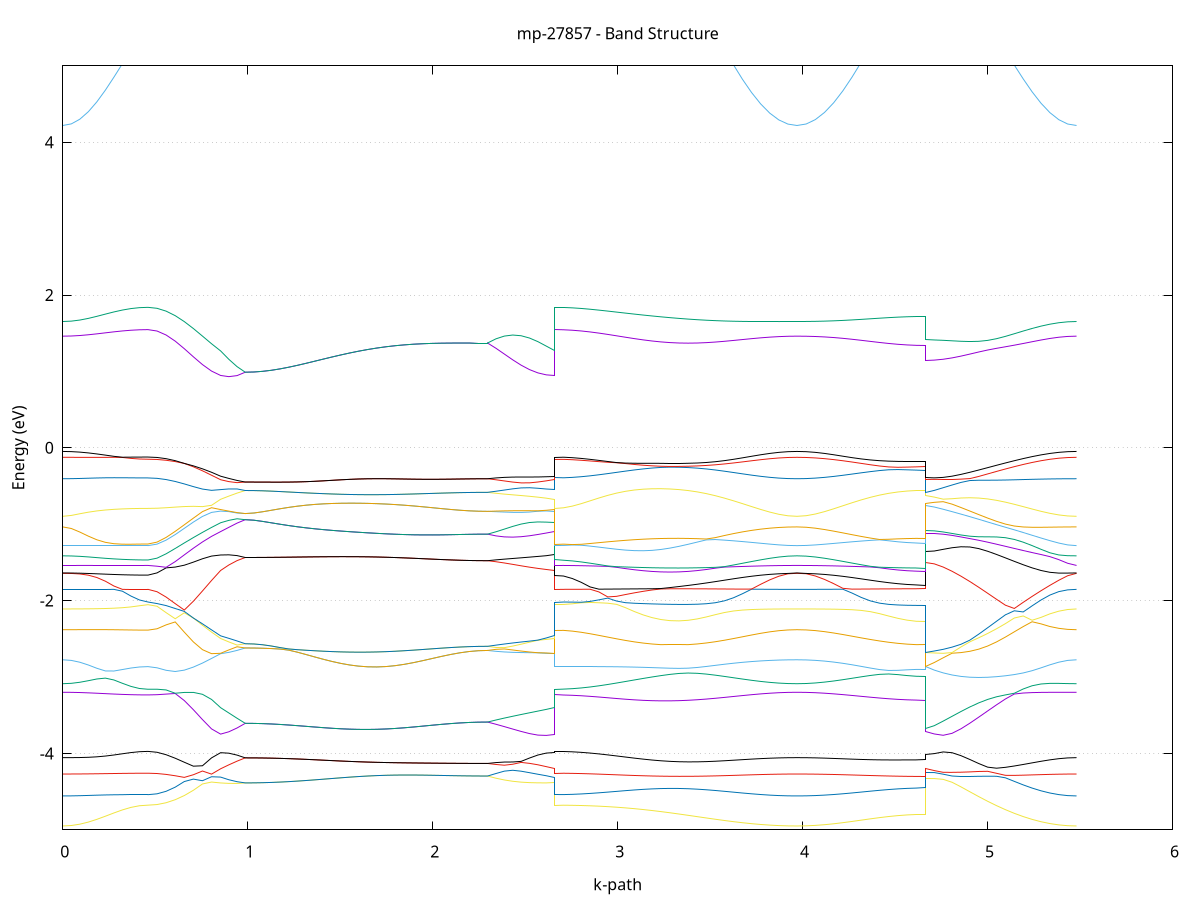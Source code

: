 set title 'mp-27857 - Band Structure'
set xlabel 'k-path'
set ylabel 'Energy (eV)'
set grid y
set yrange [-5:5]
set terminal png size 800,600
set output 'mp-27857_bands_gnuplot.png'
plot '-' using 1:2 with lines notitle, '-' using 1:2 with lines notitle, '-' using 1:2 with lines notitle, '-' using 1:2 with lines notitle, '-' using 1:2 with lines notitle, '-' using 1:2 with lines notitle, '-' using 1:2 with lines notitle, '-' using 1:2 with lines notitle, '-' using 1:2 with lines notitle, '-' using 1:2 with lines notitle, '-' using 1:2 with lines notitle, '-' using 1:2 with lines notitle, '-' using 1:2 with lines notitle, '-' using 1:2 with lines notitle, '-' using 1:2 with lines notitle, '-' using 1:2 with lines notitle, '-' using 1:2 with lines notitle, '-' using 1:2 with lines notitle, '-' using 1:2 with lines notitle, '-' using 1:2 with lines notitle, '-' using 1:2 with lines notitle, '-' using 1:2 with lines notitle, '-' using 1:2 with lines notitle, '-' using 1:2 with lines notitle, '-' using 1:2 with lines notitle, '-' using 1:2 with lines notitle, '-' using 1:2 with lines notitle, '-' using 1:2 with lines notitle, '-' using 1:2 with lines notitle, '-' using 1:2 with lines notitle, '-' using 1:2 with lines notitle, '-' using 1:2 with lines notitle, '-' using 1:2 with lines notitle, '-' using 1:2 with lines notitle, '-' using 1:2 with lines notitle, '-' using 1:2 with lines notitle, '-' using 1:2 with lines notitle, '-' using 1:2 with lines notitle, '-' using 1:2 with lines notitle, '-' using 1:2 with lines notitle, '-' using 1:2 with lines notitle, '-' using 1:2 with lines notitle, '-' using 1:2 with lines notitle, '-' using 1:2 with lines notitle, '-' using 1:2 with lines notitle, '-' using 1:2 with lines notitle, '-' using 1:2 with lines notitle, '-' using 1:2 with lines notitle, '-' using 1:2 with lines notitle, '-' using 1:2 with lines notitle, '-' using 1:2 with lines notitle, '-' using 1:2 with lines notitle, '-' using 1:2 with lines notitle, '-' using 1:2 with lines notitle, '-' using 1:2 with lines notitle, '-' using 1:2 with lines notitle, '-' using 1:2 with lines notitle, '-' using 1:2 with lines notitle, '-' using 1:2 with lines notitle, '-' using 1:2 with lines notitle, '-' using 1:2 with lines notitle, '-' using 1:2 with lines notitle, '-' using 1:2 with lines notitle, '-' using 1:2 with lines notitle
0.000000 -14.640057
0.046047 -14.638757
0.092094 -14.634957
0.138141 -14.629057
0.184187 -14.621257
0.230234 -14.612357
0.276281 -14.603057
0.322328 -14.594257
0.368375 -14.587057
0.414422 -14.582257
0.460469 -14.580557
0.460469 -14.580557
0.509588 -14.577457
0.558706 -14.568357
0.607825 -14.553457
0.656944 -14.532957
0.706063 -14.507457
0.755182 -14.477457
0.804301 -14.443557
0.853420 -14.406757
0.853420 -14.406757
0.897805 -14.388257
0.942189 -14.370857
0.986574 -14.354157
0.986574 -14.354157
1.033622 -14.354057
1.080670 -14.353657
1.127717 -14.352957
1.174765 -14.352057
1.221813 -14.351057
1.268861 -14.350057
1.315908 -14.349057
1.362956 -14.348157
1.410004 -14.347457
1.457051 -14.347057
1.504099 -14.346957
1.551147 -14.347357
1.598195 -14.348157
1.598195 -14.348157
1.648090 -14.349457
1.697984 -14.351357
1.747879 -14.353657
1.797774 -14.356357
1.847669 -14.359457
1.897564 -14.362657
1.947459 -14.365857
1.997354 -14.369057
2.047249 -14.372057
2.097143 -14.374657
2.147038 -14.376857
2.196933 -14.378457
2.246828 -14.379557
2.296723 -14.379857
2.296723 -14.379857
2.342067 -14.382657
2.387412 -14.384457
2.432756 -14.385657
2.478101 -14.386957
2.523445 -14.389057
2.568790 -14.392757
2.614134 -14.398557
2.659478 -14.406757
2.659478 -14.580557
2.707325 -14.580357
2.755171 -14.579657
2.803017 -14.578457
2.850864 -14.577057
2.898710 -14.575557
2.946556 -14.573857
2.994403 -14.572457
3.042249 -14.571257
3.090095 -14.570657
3.137941 -14.570557
3.185788 -14.571357
3.233634 -14.572957
3.233634 -14.572957
3.282700 -14.575557
3.331766 -14.579157
3.380833 -14.583557
3.429899 -14.588757
3.478965 -14.594657
3.528031 -14.600857
3.577098 -14.607357
3.626164 -14.613757
3.675230 -14.619957
3.724296 -14.625557
3.773362 -14.630557
3.822429 -14.634557
3.871495 -14.637557
3.920561 -14.639357
3.969627 -14.640057
3.969627 -14.640057
4.019224 -14.639257
4.068821 -14.637157
4.118418 -14.633657
4.168015 -14.628957
4.217611 -14.623257
4.267208 -14.616857
4.316805 -14.609957
4.366402 -14.603057
4.415999 -14.596257
4.465596 -14.590157
4.515193 -14.584957
4.564790 -14.581057
4.614386 -14.578557
4.663983 -14.577757
4.663983 -14.366157
4.712057 -14.378057
4.760130 -14.399557
4.808204 -14.422657
4.856277 -14.446257
4.904351 -14.469757
4.952424 -14.492757
5.000498 -14.514957
5.048571 -14.536257
5.096644 -14.556157
5.144718 -14.574557
5.192791 -14.591057
5.240865 -14.605557
5.288938 -14.617657
5.337012 -14.627357
5.385085 -14.634357
5.433159 -14.638557
5.481232 -14.640057
e
0.000000 -14.090357
0.046047 -14.090957
0.092094 -14.092657
0.138141 -14.094957
0.184187 -14.097457
0.230234 -14.099757
0.276281 -14.101857
0.322328 -14.106757
0.368375 -14.115757
0.414422 -14.121657
0.460469 -14.123657
0.460469 -14.123657
0.509588 -14.123357
0.558706 -14.122357
0.607825 -14.139057
0.656944 -14.163357
0.706063 -14.192957
0.755182 -14.227057
0.804301 -14.264457
0.853420 -14.304257
0.853420 -14.304257
0.897805 -14.321257
0.942189 -14.337757
0.986574 -14.354157
0.986574 -14.354157
1.033622 -14.354057
1.080670 -14.353657
1.127717 -14.352957
1.174765 -14.352057
1.221813 -14.351057
1.268861 -14.350057
1.315908 -14.349057
1.362956 -14.348157
1.410004 -14.347457
1.457051 -14.347057
1.504099 -14.346957
1.551147 -14.347357
1.598195 -14.348157
1.598195 -14.348157
1.648090 -14.349457
1.697984 -14.351357
1.747879 -14.353657
1.797774 -14.356357
1.847669 -14.359457
1.897564 -14.362657
1.947459 -14.365857
1.997354 -14.369057
2.047249 -14.372057
2.097143 -14.374657
2.147038 -14.376857
2.196933 -14.378457
2.246828 -14.379557
2.296723 -14.379857
2.296723 -14.379857
2.342067 -14.375657
2.387412 -14.369957
2.432756 -14.362557
2.478101 -14.353557
2.523445 -14.343057
2.568790 -14.331057
2.614134 -14.318057
2.659478 -14.304257
2.659478 -14.123657
2.707325 -14.123257
2.755171 -14.122157
2.803017 -14.120257
2.850864 -14.117757
2.898710 -14.114657
2.946556 -14.111157
2.994403 -14.107257
3.042249 -14.104457
3.090095 -14.103957
3.137941 -14.103257
3.185788 -14.102557
3.233634 -14.101657
3.233634 -14.101657
3.282700 -14.100657
3.331766 -14.099557
3.380833 -14.098457
3.429899 -14.097257
3.478965 -14.096157
3.528031 -14.095057
3.577098 -14.094057
3.626164 -14.093157
3.675230 -14.092357
3.724296 -14.091757
3.773362 -14.091157
3.822429 -14.090857
3.871495 -14.090557
3.920561 -14.090357
3.969627 -14.090357
3.969627 -14.090357
4.019224 -14.090457
4.068821 -14.090857
4.118418 -14.091557
4.168015 -14.092657
4.217611 -14.093957
4.267208 -14.095657
4.316805 -14.097657
4.366402 -14.099757
4.415999 -14.101957
4.465596 -14.104157
4.515193 -14.106057
4.564790 -14.107557
4.614386 -14.108457
4.663983 -14.108857
4.663983 -14.329957
4.712057 -14.318257
4.760130 -14.297857
4.808204 -14.276357
4.856277 -14.254957
4.904351 -14.234157
4.952424 -14.214157
5.000498 -14.195057
5.048571 -14.177157
5.096644 -14.160457
5.144718 -14.145157
5.192791 -14.131457
5.240865 -14.119457
5.288938 -14.109357
5.337012 -14.101257
5.385085 -14.095257
5.433159 -14.091557
5.481232 -14.090357
e
0.000000 -14.070057
0.046047 -14.069357
0.092094 -14.067657
0.138141 -14.065357
0.184187 -14.072857
0.230234 -14.084157
0.276281 -14.095857
0.322328 -14.103557
0.368375 -14.104857
0.414422 -14.105657
0.460469 -14.105957
0.460469 -14.105957
0.509588 -14.109757
0.558706 -14.120957
0.607825 -14.120757
0.656944 -14.118557
0.706063 -14.115757
0.755182 -14.112557
0.804301 -14.108957
0.853420 -14.105057
0.853420 -14.105057
0.897805 -14.100157
0.942189 -14.093557
0.986574 -14.085857
0.986574 -14.085857
1.033622 -14.085557
1.080670 -14.084757
1.127717 -14.083457
1.174765 -14.081757
1.221813 -14.079557
1.268861 -14.077157
1.315908 -14.074457
1.362956 -14.071757
1.410004 -14.068857
1.457051 -14.066157
1.504099 -14.063557
1.551147 -14.061157
1.598195 -14.059057
1.598195 -14.059057
1.648090 -14.057157
1.697984 -14.055757
1.747879 -14.054657
1.797774 -14.054057
1.847669 -14.053757
1.897564 -14.053857
1.947459 -14.054157
1.997354 -14.054657
2.047249 -14.055257
2.097143 -14.055957
2.147038 -14.056457
2.196933 -14.056957
2.246828 -14.057257
2.296723 -14.057357
2.296723 -14.057357
2.342067 -14.064157
2.387412 -14.072057
2.432756 -14.080457
2.478101 -14.088857
2.523445 -14.096157
2.568790 -14.101757
2.614134 -14.104857
2.659478 -14.105057
2.659478 -14.105957
2.707325 -14.105957
2.755171 -14.105857
2.803017 -14.105757
2.850864 -14.105657
2.898710 -14.105457
2.946556 -14.105157
2.994403 -14.104857
3.042249 -14.103157
3.090095 -14.098857
3.137941 -14.094657
3.185788 -14.090657
3.233634 -14.086857
3.233634 -14.086857
3.282700 -14.083257
3.331766 -14.080157
3.380833 -14.077457
3.429899 -14.075257
3.478965 -14.073457
3.528031 -14.072157
3.577098 -14.071157
3.626164 -14.070557
3.675230 -14.070157
3.724296 -14.070057
3.773362 -14.069957
3.822429 -14.069957
3.871495 -14.069957
3.920561 -14.070057
3.969627 -14.070057
3.969627 -14.070057
4.019224 -14.069957
4.068821 -14.069657
4.118418 -14.069157
4.168015 -14.068557
4.217611 -14.067857
4.267208 -14.067157
4.316805 -14.066357
4.366402 -14.065657
4.415999 -14.065057
4.465596 -14.064557
4.515193 -14.064157
4.564790 -14.063857
4.614386 -14.063657
4.663983 -14.063557
4.663983 -14.079157
4.712057 -14.079157
4.760130 -14.078857
4.808204 -14.078457
4.856277 -14.077957
4.904351 -14.077357
4.952424 -14.076557
5.000498 -14.075757
5.048571 -14.074857
5.096644 -14.073857
5.144718 -14.072957
5.192791 -14.072157
5.240865 -14.071357
5.288938 -14.070757
5.337012 -14.070357
5.385085 -14.070157
5.433159 -14.070057
5.481232 -14.070057
e
0.000000 -14.048657
0.046047 -14.050357
0.092094 -14.055157
0.138141 -14.062857
0.184187 -14.062857
0.230234 -14.060557
0.276281 -14.058357
0.322328 -14.056657
0.368375 -14.055357
0.414422 -14.054557
0.460469 -14.054257
0.460469 -14.054257
0.509588 -14.054257
0.558706 -14.054457
0.607825 -14.054957
0.656944 -14.055857
0.706063 -14.057157
0.755182 -14.058757
0.804301 -14.060757
0.853420 -14.063057
0.853420 -14.063057
0.897805 -14.069957
0.942189 -14.077757
0.986574 -14.085857
0.986574 -14.085857
1.033622 -14.085557
1.080670 -14.084757
1.127717 -14.083457
1.174765 -14.081757
1.221813 -14.079557
1.268861 -14.077157
1.315908 -14.074457
1.362956 -14.071757
1.410004 -14.068857
1.457051 -14.066157
1.504099 -14.063557
1.551147 -14.061157
1.598195 -14.059057
1.598195 -14.059057
1.648090 -14.057157
1.697984 -14.055757
1.747879 -14.054657
1.797774 -14.054057
1.847669 -14.053757
1.897564 -14.053857
1.947459 -14.054157
1.997354 -14.054657
2.047249 -14.055257
2.097143 -14.055957
2.147038 -14.056457
2.196933 -14.056957
2.246828 -14.057257
2.296723 -14.057357
2.296723 -14.057357
2.342067 -14.052057
2.387412 -14.048557
2.432756 -14.046957
2.478101 -14.047257
2.523445 -14.049257
2.568790 -14.052757
2.614134 -14.057457
2.659478 -14.063057
2.659478 -14.054257
2.707325 -14.054057
2.755171 -14.053557
2.803017 -14.052657
2.850864 -14.051557
2.898710 -14.050157
2.946556 -14.048557
2.994403 -14.046857
3.042249 -14.045157
3.090095 -14.043557
3.137941 -14.041957
3.185788 -14.040657
3.233634 -14.039557
3.233634 -14.039557
3.282700 -14.038757
3.331766 -14.038257
3.380833 -14.038157
3.429899 -14.038357
3.478965 -14.038957
3.528031 -14.039757
3.577098 -14.040857
3.626164 -14.042157
3.675230 -14.043457
3.724296 -14.044757
3.773362 -14.046057
3.822429 -14.047157
3.871495 -14.047957
3.920561 -14.048457
3.969627 -14.048657
3.969627 -14.048657
4.019224 -14.048757
4.068821 -14.048857
4.118418 -14.049057
4.168015 -14.049257
4.217611 -14.049357
4.267208 -14.049357
4.316805 -14.049257
4.366402 -14.048957
4.415999 -14.048657
4.465596 -14.048257
4.515193 -14.047857
4.564790 -14.047557
4.614386 -14.047257
4.663983 -14.047257
4.663983 -14.038157
4.712057 -14.038157
4.760130 -14.038457
4.808204 -14.038857
4.856277 -14.039357
4.904351 -14.039957
4.952424 -14.040757
5.000498 -14.041657
5.048571 -14.042557
5.096644 -14.043557
5.144718 -14.044457
5.192791 -14.045457
5.240865 -14.046357
5.288938 -14.047057
5.337012 -14.047757
5.385085 -14.048257
5.433159 -14.048557
5.481232 -14.048657
e
0.000000 -4.950057
0.046047 -4.944157
0.092094 -4.926757
0.138141 -4.899257
0.184187 -4.863457
0.230234 -4.822457
0.276281 -4.779857
0.322328 -4.739857
0.368375 -4.707057
0.414422 -4.685357
0.460469 -4.677757
0.460469 -4.677757
0.509588 -4.669757
0.558706 -4.645957
0.607825 -4.606457
0.656944 -4.551857
0.706063 -4.482757
0.755182 -4.400257
0.804301 -4.375257
0.853420 -4.386957
0.853420 -4.386957
0.897805 -4.392657
0.942189 -4.393357
0.986574 -4.386457
0.986574 -4.386457
1.033622 -4.385757
1.080670 -4.383657
1.127717 -4.380257
1.174765 -4.375557
1.221813 -4.369657
1.268861 -4.362757
1.315908 -4.354957
1.362956 -4.346457
1.410004 -4.337557
1.457051 -4.328457
1.504099 -4.319557
1.551147 -4.311057
1.598195 -4.303357
1.598195 -4.303357
1.648090 -4.296357
1.697984 -4.290757
1.747879 -4.286657
1.797774 -4.284157
1.847669 -4.283157
1.897564 -4.283357
1.947459 -4.284557
1.997354 -4.286557
2.047249 -4.288857
2.097143 -4.291157
2.147038 -4.293257
2.196933 -4.294957
2.246828 -4.295957
2.296723 -4.296357
2.296723 -4.296357
2.342067 -4.324957
2.387412 -4.347957
2.432756 -4.364957
2.478101 -4.376357
2.523445 -4.382857
2.568790 -4.385657
2.614134 -4.386357
2.659478 -4.386957
2.659478 -4.677757
2.707325 -4.678257
2.755171 -4.679857
2.803017 -4.682357
2.850864 -4.686057
2.898710 -4.690957
2.946556 -4.697057
2.994403 -4.704557
3.042249 -4.713357
3.090095 -4.723457
3.137941 -4.735057
3.185788 -4.747857
3.233634 -4.761857
3.233634 -4.761857
3.282700 -4.777357
3.331766 -4.793757
3.380833 -4.810657
3.429899 -4.827957
3.478965 -4.845257
3.528031 -4.862157
3.577098 -4.878457
3.626164 -4.893757
3.675230 -4.907657
3.724296 -4.920057
3.773362 -4.930557
3.822429 -4.938957
3.871495 -4.945057
3.920561 -4.948857
3.969627 -4.950057
3.969627 -4.950057
4.019224 -4.948157
4.068821 -4.942557
4.118418 -4.933557
4.168015 -4.921557
4.217611 -4.907057
4.267208 -4.890957
4.316805 -4.873957
4.366402 -4.856957
4.415999 -4.840857
4.465596 -4.826457
4.515193 -4.814557
4.564790 -4.805557
4.614386 -4.799957
4.663983 -4.798157
4.663983 -4.327957
4.712057 -4.329557
4.760130 -4.339857
4.808204 -4.378157
4.856277 -4.438257
4.904351 -4.502557
4.952424 -4.566057
5.000498 -4.626857
5.048571 -4.683957
5.096644 -4.736757
5.144718 -4.784657
5.192791 -4.827157
5.240865 -4.863857
5.288938 -4.894457
5.337012 -4.918557
5.385085 -4.936057
5.433159 -4.946557
5.481232 -4.950057
e
0.000000 -4.556957
0.046047 -4.556157
0.092094 -4.553857
0.138141 -4.550557
0.184187 -4.547057
0.230234 -4.544057
0.276281 -4.541957
0.322328 -4.540757
0.368375 -4.540357
0.414422 -4.540357
0.460469 -4.540357
0.460469 -4.540357
0.509588 -4.529257
0.558706 -4.496257
0.607825 -4.442157
0.656944 -4.368657
0.706063 -4.336757
0.755182 -4.357857
0.804301 -4.305657
0.853420 -4.310357
0.853420 -4.310357
0.897805 -4.345057
0.942189 -4.370557
0.986574 -4.386457
0.986574 -4.386457
1.033622 -4.385757
1.080670 -4.383657
1.127717 -4.380257
1.174765 -4.375557
1.221813 -4.369657
1.268861 -4.362757
1.315908 -4.354957
1.362956 -4.346457
1.410004 -4.337557
1.457051 -4.328457
1.504099 -4.319557
1.551147 -4.311057
1.598195 -4.303357
1.598195 -4.303357
1.648090 -4.296357
1.697984 -4.290757
1.747879 -4.286657
1.797774 -4.284157
1.847669 -4.283157
1.897564 -4.283357
1.947459 -4.284557
1.997354 -4.286557
2.047249 -4.288857
2.097143 -4.291157
2.147038 -4.293257
2.196933 -4.294957
2.246828 -4.295957
2.296723 -4.296357
2.296723 -4.296357
2.342067 -4.263557
2.387412 -4.232357
2.432756 -4.221057
2.478101 -4.233157
2.523445 -4.252557
2.568790 -4.273057
2.614134 -4.292657
2.659478 -4.310357
2.659478 -4.540357
2.707325 -4.539257
2.755171 -4.536057
2.803017 -4.530957
2.850864 -4.524157
2.898710 -4.516057
2.946556 -4.506957
2.994403 -4.497357
3.042249 -4.487757
3.090095 -4.478857
3.137941 -4.470957
3.185788 -4.464757
3.233634 -4.460457
3.233634 -4.460457
3.282700 -4.458557
3.331766 -4.459257
3.380833 -4.462557
3.429899 -4.468357
3.478965 -4.476257
3.528031 -4.485757
3.577098 -4.496457
3.626164 -4.507557
3.675230 -4.518757
3.724296 -4.529157
3.773362 -4.538557
3.822429 -4.546357
3.871495 -4.552157
3.920561 -4.555757
3.969627 -4.556957
3.969627 -4.556957
4.019224 -4.555757
4.068821 -4.552157
4.118418 -4.546257
4.168015 -4.538457
4.217611 -4.528857
4.267208 -4.518057
4.316805 -4.506457
4.366402 -4.494657
4.415999 -4.483357
4.465596 -4.473157
4.515193 -4.464557
4.564790 -4.458157
4.614386 -4.454157
4.663983 -4.452757
4.663983 -4.250357
4.712057 -4.251057
4.760130 -4.272257
4.808204 -4.296157
4.856277 -4.300857
4.904351 -4.300857
4.952424 -4.299857
5.000498 -4.299057
5.048571 -4.299657
5.096644 -4.319857
5.144718 -4.366257
5.192791 -4.412357
5.240865 -4.453957
5.288938 -4.489757
5.337012 -4.518557
5.385085 -4.539657
5.433159 -4.552657
5.481232 -4.556957
e
0.000000 -4.270157
0.046047 -4.269857
0.092094 -4.269257
0.138141 -4.268157
0.184187 -4.266757
0.230234 -4.265157
0.276281 -4.263557
0.322328 -4.261957
0.368375 -4.260657
0.414422 -4.259757
0.460469 -4.259457
0.460469 -4.259457
0.509588 -4.263557
0.558706 -4.275157
0.607825 -4.292757
0.656944 -4.314157
0.706063 -4.279457
0.755182 -4.230757
0.804301 -4.271357
0.853420 -4.201457
0.853420 -4.201457
0.897805 -4.149957
0.942189 -4.101757
0.986574 -4.058557
0.986574 -4.058557
1.033622 -4.058957
1.080670 -4.060257
1.127717 -4.062357
1.174765 -4.065257
1.221813 -4.068857
1.268861 -4.073257
1.315908 -4.078157
1.362956 -4.083457
1.410004 -4.089057
1.457051 -4.094557
1.504099 -4.100057
1.551147 -4.105057
1.598195 -4.109557
1.598195 -4.109557
1.648090 -4.113757
1.697984 -4.117157
1.747879 -4.119857
1.797774 -4.122057
1.847669 -4.123857
1.897564 -4.125357
1.947459 -4.126657
1.997354 -4.127757
2.047249 -4.128857
2.097143 -4.129757
2.147038 -4.130557
2.196933 -4.131157
2.246828 -4.131557
2.296723 -4.131657
2.296723 -4.131657
2.342067 -4.145157
2.387412 -4.154757
2.432756 -4.142057
2.478101 -4.118157
2.523445 -4.130457
2.568790 -4.149157
2.614134 -4.173457
2.659478 -4.201457
2.659478 -4.259457
2.707325 -4.259957
2.755171 -4.261657
2.803017 -4.264257
2.850864 -4.267557
2.898710 -4.271557
2.946556 -4.275957
2.994403 -4.280457
3.042249 -4.284957
3.090095 -4.289157
3.137941 -4.292857
3.185788 -4.295957
3.233634 -4.298257
3.233634 -4.298257
3.282700 -4.299857
3.331766 -4.300457
3.380833 -4.300257
3.429899 -4.299157
3.478965 -4.297157
3.528031 -4.294557
3.577098 -4.291457
3.626164 -4.287857
3.675230 -4.284157
3.724296 -4.280557
3.773362 -4.277157
3.822429 -4.274257
3.871495 -4.272057
3.920561 -4.270657
3.969627 -4.270157
3.969627 -4.270157
4.019224 -4.270557
4.068821 -4.271757
4.118418 -4.273657
4.168015 -4.276157
4.217611 -4.279257
4.267208 -4.282657
4.316805 -4.286157
4.366402 -4.289757
4.415999 -4.293057
4.465596 -4.296057
4.515193 -4.298557
4.564790 -4.300457
4.614386 -4.301657
4.663983 -4.301957
4.663983 -4.202157
4.712057 -4.224957
4.760130 -4.247957
4.808204 -4.248157
4.856277 -4.246357
4.904351 -4.242357
4.952424 -4.236757
5.000498 -4.234657
5.048571 -4.260657
5.096644 -4.287257
5.144718 -4.287957
5.192791 -4.285157
5.240865 -4.281657
5.288938 -4.278157
5.337012 -4.274857
5.385085 -4.272357
5.433159 -4.270657
5.481232 -4.270157
e
0.000000 -4.055857
0.046047 -4.055557
0.092094 -4.054357
0.138141 -4.051257
0.184187 -4.044957
0.230234 -4.034857
0.276281 -4.021057
0.322328 -4.004957
0.368375 -3.989457
0.414422 -3.978057
0.460469 -3.973857
0.460469 -3.973857
0.509588 -3.985457
0.558706 -4.017557
0.607825 -4.063357
0.656944 -4.115757
0.706063 -4.167357
0.755182 -4.162057
0.804301 -4.058857
0.853420 -3.990857
0.853420 -3.990857
0.897805 -3.997457
0.942189 -4.022457
0.986574 -4.058557
0.986574 -4.058557
1.033622 -4.058957
1.080670 -4.060257
1.127717 -4.062357
1.174765 -4.065257
1.221813 -4.068857
1.268861 -4.073257
1.315908 -4.078157
1.362956 -4.083457
1.410004 -4.089057
1.457051 -4.094557
1.504099 -4.100057
1.551147 -4.105057
1.598195 -4.109557
1.598195 -4.109557
1.648090 -4.113757
1.697984 -4.117157
1.747879 -4.119857
1.797774 -4.122057
1.847669 -4.123857
1.897564 -4.125357
1.947459 -4.126657
1.997354 -4.127757
2.047249 -4.128857
2.097143 -4.129757
2.147038 -4.130557
2.196933 -4.131157
2.246828 -4.131557
2.296723 -4.131657
2.296723 -4.131657
2.342067 -4.120357
2.387412 -4.113557
2.432756 -4.112557
2.478101 -4.104657
2.523445 -4.060857
2.568790 -4.021557
2.614134 -3.996157
2.659478 -3.990857
2.659478 -3.973857
2.707325 -3.975257
2.755171 -3.979457
2.803017 -3.986357
2.850864 -3.995657
2.898710 -4.006857
2.946556 -4.019757
2.994403 -4.033557
3.042249 -4.047857
3.090095 -4.061957
3.137941 -4.075157
3.185788 -4.086957
3.233634 -4.096757
3.233634 -4.096757
3.282700 -4.104357
3.331766 -4.109257
3.380833 -4.111257
3.429899 -4.110657
3.478965 -4.107657
3.528031 -4.102757
3.577098 -4.096457
3.626164 -4.089357
3.675230 -4.082057
3.724296 -4.074957
3.773362 -4.068557
3.822429 -4.063157
3.871495 -4.059157
3.920561 -4.056657
3.969627 -4.055857
3.969627 -4.055857
4.019224 -4.056557
4.068821 -4.058657
4.118418 -4.061957
4.168015 -4.066157
4.217611 -4.070657
4.267208 -4.075257
4.316805 -4.079357
4.366402 -4.082557
4.415999 -4.084757
4.465596 -4.085757
4.515193 -4.085857
4.564790 -4.085457
4.614386 -4.084957
4.663983 -4.084757
4.663983 -4.020357
4.712057 -4.002957
4.760130 -3.980957
4.808204 -3.991257
4.856277 -4.029757
4.904351 -4.079857
4.952424 -4.132957
5.000498 -4.180157
5.048571 -4.193957
5.096644 -4.182557
5.144718 -4.165057
5.192791 -4.145157
5.240865 -4.124157
5.288938 -4.103457
5.337012 -4.084657
5.385085 -4.069357
5.433159 -4.059357
5.481232 -4.055857
e
0.000000 -3.199957
0.046047 -3.200857
0.092094 -3.203457
0.138141 -3.207557
0.184187 -3.212457
0.230234 -3.217957
0.276281 -3.223257
0.322328 -3.227857
0.368375 -3.231557
0.414422 -3.233857
0.460469 -3.234657
0.460469 -3.234657
0.509588 -3.231757
0.558706 -3.223757
0.607825 -3.215957
0.656944 -3.308457
0.706063 -3.428357
0.755182 -3.557557
0.804301 -3.679457
0.853420 -3.747757
0.853420 -3.747757
0.897805 -3.717257
0.942189 -3.667357
0.986574 -3.606557
0.986574 -3.606557
1.033622 -3.607557
1.080670 -3.610357
1.127717 -3.614957
1.174765 -3.621157
1.221813 -3.628657
1.268861 -3.637057
1.315908 -3.645957
1.362956 -3.654957
1.410004 -3.663657
1.457051 -3.671457
1.504099 -3.677957
1.551147 -3.682957
1.598195 -3.685857
1.598195 -3.685857
1.648090 -3.686657
1.697984 -3.684857
1.747879 -3.680357
1.797774 -3.673557
1.847669 -3.664657
1.897564 -3.654257
1.947459 -3.642857
1.997354 -3.631157
2.047249 -3.620057
2.097143 -3.609957
2.147038 -3.601457
2.196933 -3.595157
2.246828 -3.591257
2.296723 -3.589857
2.296723 -3.589857
2.342067 -3.618757
2.387412 -3.649557
2.432756 -3.681357
2.478101 -3.712657
2.523445 -3.740757
2.568790 -3.760657
2.614134 -3.764657
2.659478 -3.747757
2.659478 -3.234657
2.707325 -3.235857
2.755171 -3.239557
2.803017 -3.245457
2.850864 -3.253157
2.898710 -3.262157
2.946556 -3.271857
2.994403 -3.281657
3.042249 -3.290957
3.090095 -3.299057
3.137941 -3.305557
3.185788 -3.310057
3.233634 -3.312357
3.233634 -3.312357
3.282700 -3.312257
3.331766 -3.309757
3.380833 -3.304857
3.429899 -3.297857
3.478965 -3.289057
3.528031 -3.278657
3.577098 -3.267157
3.626164 -3.255157
3.675230 -3.243157
3.724296 -3.231657
3.773362 -3.221257
3.822429 -3.212457
3.871495 -3.205657
3.920561 -3.201457
3.969627 -3.199957
3.969627 -3.199957
4.019224 -3.201457
4.068821 -3.205557
4.118418 -3.212157
4.168015 -3.220657
4.217611 -3.230657
4.267208 -3.241557
4.316805 -3.253057
4.366402 -3.264457
4.415999 -3.275257
4.465596 -3.284857
4.515193 -3.292757
4.564790 -3.298757
4.614386 -3.302357
4.663983 -3.303657
4.663983 -3.715757
4.712057 -3.745657
4.760130 -3.763057
4.808204 -3.737357
4.856277 -3.678257
4.904351 -3.604757
4.952424 -3.525457
5.000498 -3.444557
5.048571 -3.364457
5.096644 -3.287657
5.144718 -3.222957
5.192791 -3.209857
5.240865 -3.204357
5.288938 -3.201657
5.337012 -3.200557
5.385085 -3.200157
5.433159 -3.200057
5.481232 -3.199957
e
0.000000 -3.087757
0.046047 -3.082857
0.092094 -3.069057
0.138141 -3.048457
0.184187 -3.025957
0.230234 -3.014757
0.276281 -3.038957
0.322328 -3.082457
0.368375 -3.122957
0.414422 -3.150657
0.460469 -3.160457
0.460469 -3.160457
0.509588 -3.160057
0.558706 -3.169457
0.607825 -3.212557
0.656944 -3.202257
0.706063 -3.201657
0.755182 -3.226557
0.804301 -3.293757
0.853420 -3.401757
0.853420 -3.401757
0.897805 -3.470857
0.942189 -3.540057
0.986574 -3.606557
0.986574 -3.606557
1.033622 -3.607557
1.080670 -3.610357
1.127717 -3.614957
1.174765 -3.621157
1.221813 -3.628657
1.268861 -3.637057
1.315908 -3.645957
1.362956 -3.654957
1.410004 -3.663657
1.457051 -3.671457
1.504099 -3.677957
1.551147 -3.682957
1.598195 -3.685857
1.598195 -3.685857
1.648090 -3.686657
1.697984 -3.684857
1.747879 -3.680357
1.797774 -3.673557
1.847669 -3.664657
1.897564 -3.654257
1.947459 -3.642857
1.997354 -3.631157
2.047249 -3.620057
2.097143 -3.609957
2.147038 -3.601457
2.196933 -3.595157
2.246828 -3.591257
2.296723 -3.589857
2.296723 -3.589857
2.342067 -3.562957
2.387412 -3.537857
2.432756 -3.514057
2.478101 -3.491057
2.523445 -3.468657
2.568790 -3.446357
2.614134 -3.424157
2.659478 -3.401757
2.659478 -3.160457
2.707325 -3.158557
2.755171 -3.152757
2.803017 -3.143357
2.850864 -3.130757
2.898710 -3.115457
2.946556 -3.097957
2.994403 -3.078857
3.042249 -3.058957
3.090095 -3.038857
3.137941 -3.018957
3.185788 -2.999957
3.233634 -2.982057
3.233634 -2.982057
3.282700 -2.965857
3.331766 -2.953557
3.380833 -2.948257
3.429899 -2.951657
3.478965 -2.961857
3.528031 -2.975957
3.577098 -2.992357
3.626164 -3.009657
3.675230 -3.026857
3.724296 -3.043257
3.773362 -3.058057
3.822429 -3.070357
3.871495 -3.079757
3.920561 -3.085657
3.969627 -3.087757
3.969627 -3.087757
4.019224 -3.085257
4.068821 -3.078157
4.118418 -3.066857
4.168015 -3.052357
4.217611 -3.035257
4.267208 -3.016757
4.316805 -2.997857
4.366402 -2.979957
4.415999 -2.965457
4.465596 -2.960457
4.515193 -2.968857
4.564790 -2.981257
4.614386 -2.990357
4.663983 -2.993657
4.663983 -3.678257
4.712057 -3.637257
4.760130 -3.577457
4.808204 -3.514657
4.856277 -3.451957
4.904351 -3.392257
4.952424 -3.338657
5.000498 -3.293757
5.048571 -3.259157
5.096644 -3.234457
5.144718 -3.212757
5.192791 -3.156957
5.240865 -3.114757
5.288938 -3.091557
5.337012 -3.083457
5.385085 -3.083657
5.433159 -3.086357
5.481232 -3.087757
e
0.000000 -2.774657
0.046047 -2.782857
0.092094 -2.806657
0.138141 -2.842957
0.184187 -2.885857
0.230234 -2.920657
0.276281 -2.921657
0.322328 -2.902357
0.368375 -2.882557
0.414422 -2.868957
0.460469 -2.864157
0.460469 -2.864157
0.509588 -2.879657
0.558706 -2.912357
0.607825 -2.928057
0.656944 -2.910257
0.706063 -2.870257
0.755182 -2.817857
0.804301 -2.757157
0.853420 -2.694857
0.853420 -2.694857
0.897805 -2.677657
0.942189 -2.652057
0.986574 -2.619957
0.986574 -2.619957
1.033622 -2.620857
1.080670 -2.623457
1.127717 -2.627757
1.174765 -2.634257
1.221813 -2.648457
1.268861 -2.675457
1.315908 -2.706357
1.362956 -2.738057
1.410004 -2.768957
1.457051 -2.797357
1.504099 -2.822357
1.551147 -2.842657
1.598195 -2.857457
1.598195 -2.857457
1.648090 -2.866557
1.697984 -2.868457
1.747879 -2.863257
1.797774 -2.851457
1.847669 -2.833657
1.897564 -2.811157
1.947459 -2.785357
1.997354 -2.757957
2.047249 -2.730557
2.097143 -2.705157
2.147038 -2.683357
2.196933 -2.666557
2.246828 -2.656057
2.296723 -2.652557
2.296723 -2.652557
2.342067 -2.663957
2.387412 -2.672057
2.432756 -2.677157
2.478101 -2.680057
2.523445 -2.681757
2.568790 -2.683257
2.614134 -2.690157
2.659478 -2.694857
2.659478 -2.864157
2.707325 -2.864057
2.755171 -2.864057
2.803017 -2.863957
2.850864 -2.863957
2.898710 -2.864257
2.946556 -2.864957
2.994403 -2.866157
3.042249 -2.867957
3.090095 -2.870457
3.137941 -2.873457
3.185788 -2.877157
3.233634 -2.881157
3.233634 -2.881157
3.282700 -2.885057
3.331766 -2.887157
3.380833 -2.884457
3.429899 -2.875457
3.478965 -2.862257
3.528031 -2.847657
3.577098 -2.833157
3.626164 -2.819857
3.675230 -2.807957
3.724296 -2.797857
3.773362 -2.789557
3.822429 -2.783057
3.871495 -2.778357
3.920561 -2.775557
3.969627 -2.774657
3.969627 -2.774657
4.019224 -2.776557
4.068821 -2.782257
4.118418 -2.791657
4.168015 -2.804557
4.217611 -2.820757
4.267208 -2.839857
4.316805 -2.860957
4.366402 -2.882757
4.415999 -2.902757
4.465596 -2.914357
4.515193 -2.912657
4.564790 -2.906157
4.614386 -2.900957
4.663983 -2.899157
4.663983 -2.866157
4.712057 -2.909757
4.760130 -2.946157
4.808204 -2.973557
4.856277 -2.992257
4.904351 -3.002957
4.952424 -3.006257
5.000498 -3.003557
5.048571 -2.995857
5.096644 -2.984157
5.144718 -2.968357
5.192791 -2.947057
5.240865 -2.917657
5.288938 -2.880257
5.337012 -2.840657
5.385085 -2.806157
5.433159 -2.782857
5.481232 -2.774657
e
0.000000 -2.380957
0.046047 -2.380757
0.092094 -2.380257
0.138141 -2.379857
0.184187 -2.379657
0.230234 -2.380157
0.276281 -2.381257
0.322328 -2.382857
0.368375 -2.384557
0.414422 -2.385957
0.460469 -2.386457
0.460469 -2.386457
0.509588 -2.368857
0.558706 -2.317757
0.607825 -2.278957
0.656944 -2.412757
0.706063 -2.541057
0.755182 -2.642157
0.804301 -2.694457
0.853420 -2.689757
0.853420 -2.689757
0.897805 -2.645557
0.942189 -2.604257
0.986574 -2.619957
0.986574 -2.619957
1.033622 -2.620857
1.080670 -2.623457
1.127717 -2.627757
1.174765 -2.634257
1.221813 -2.648457
1.268861 -2.675457
1.315908 -2.706357
1.362956 -2.738057
1.410004 -2.768957
1.457051 -2.797357
1.504099 -2.822357
1.551147 -2.842657
1.598195 -2.857457
1.598195 -2.857457
1.648090 -2.866557
1.697984 -2.868457
1.747879 -2.863257
1.797774 -2.851457
1.847669 -2.833657
1.897564 -2.811157
1.947459 -2.785357
1.997354 -2.757957
2.047249 -2.730557
2.097143 -2.705157
2.147038 -2.683357
2.196933 -2.666557
2.246828 -2.656057
2.296723 -2.652557
2.296723 -2.652557
2.342067 -2.637957
2.387412 -2.632757
2.432756 -2.646457
2.478101 -2.660257
2.523445 -2.672457
2.568790 -2.682557
2.614134 -2.685557
2.659478 -2.689757
2.659478 -2.386457
2.707325 -2.389757
2.755171 -2.399457
2.803017 -2.414557
2.850864 -2.433557
2.898710 -2.455157
2.946556 -2.477757
2.994403 -2.500157
3.042249 -2.521257
3.090095 -2.540057
3.137941 -2.555857
3.185788 -2.568057
3.233634 -2.576557
3.233634 -2.576557
3.282700 -2.580857
3.331766 -2.580857
3.380833 -2.576357
3.429899 -2.567657
3.478965 -2.554857
3.528031 -2.538457
3.577098 -2.518857
3.626164 -2.496857
3.675230 -2.473657
3.724296 -2.450257
3.773362 -2.428157
3.822429 -2.408857
3.871495 -2.393857
3.920561 -2.384257
3.969627 -2.380957
3.969627 -2.380957
4.019224 -2.383957
4.068821 -2.392557
4.118418 -2.406257
4.168015 -2.423857
4.217611 -2.444057
4.267208 -2.465757
4.316805 -2.487757
4.366402 -2.508857
4.415999 -2.528257
4.465596 -2.545357
4.515193 -2.559357
4.564790 -2.569857
4.614386 -2.576357
4.663983 -2.578557
4.663983 -2.862657
4.712057 -2.810457
4.760130 -2.748757
4.808204 -2.688657
4.856277 -2.680557
4.904351 -2.663657
4.952424 -2.635557
5.000498 -2.594657
5.048571 -2.540957
5.096644 -2.477357
5.144718 -2.408657
5.192791 -2.340157
5.240865 -2.276857
5.288938 -2.304357
5.337012 -2.339157
5.385085 -2.362857
5.433159 -2.376557
5.481232 -2.380957
e
0.000000 -2.109257
0.046047 -2.109057
0.092094 -2.108557
0.138141 -2.107557
0.184187 -2.105957
0.230234 -2.103457
0.276281 -2.099357
0.322328 -2.092957
0.368375 -2.082757
0.414422 -2.067357
0.460469 -2.053357
0.460469 -2.053357
0.509588 -2.073757
0.558706 -2.157857
0.607825 -2.237357
0.656944 -2.159357
0.706063 -2.228357
0.755182 -2.322057
0.804301 -2.412157
0.853420 -2.496057
0.853420 -2.496057
0.897805 -2.540857
0.942189 -2.581857
0.986574 -2.564457
0.986574 -2.564457
1.033622 -2.567857
1.080670 -2.577957
1.127717 -2.594157
1.174765 -2.614857
1.221813 -2.633157
1.268861 -2.642457
1.315908 -2.649857
1.362956 -2.656557
1.410004 -2.662557
1.457051 -2.667557
1.504099 -2.671457
1.551147 -2.673957
1.598195 -2.675057
1.598195 -2.675057
1.648090 -2.674457
1.697984 -2.672157
1.747879 -2.668257
1.797774 -2.662857
1.847669 -2.656057
1.897564 -2.648257
1.947459 -2.639757
1.997354 -2.630957
2.047249 -2.622457
2.097143 -2.614557
2.147038 -2.607757
2.196933 -2.602657
2.246828 -2.599357
2.296723 -2.598257
2.296723 -2.598257
2.342067 -2.613457
2.387412 -2.615657
2.432756 -2.595157
2.478101 -2.570857
2.523445 -2.544557
2.568790 -2.519157
2.614134 -2.507957
2.659478 -2.496057
2.659478 -2.053357
2.707325 -2.050457
2.755171 -2.041857
2.803017 -2.028257
2.850864 -2.024357
2.898710 -2.028157
2.946556 -2.033957
2.994403 -2.049157
3.042249 -2.092457
3.090095 -2.142957
3.137941 -2.187257
3.185788 -2.222457
3.233634 -2.247557
3.233634 -2.247557
3.282700 -2.262257
3.331766 -2.265457
3.380833 -2.257757
3.429899 -2.239957
3.478965 -2.214157
3.528031 -2.184157
3.577098 -2.156257
3.626164 -2.135957
3.675230 -2.123757
3.724296 -2.116957
3.773362 -2.113157
3.822429 -2.111157
3.871495 -2.109957
3.920561 -2.109457
3.969627 -2.109257
3.969627 -2.109257
4.019224 -2.109357
4.068821 -2.109857
4.118418 -2.110657
4.168015 -2.112057
4.217611 -2.114657
4.267208 -2.119357
4.316805 -2.128257
4.366402 -2.144657
4.415999 -2.170557
4.465596 -2.202057
4.515193 -2.232057
4.564790 -2.255757
4.614386 -2.270557
4.663983 -2.275657
4.663983 -2.677157
4.712057 -2.685457
4.760130 -2.689857
4.808204 -2.680157
4.856277 -2.606957
4.904351 -2.539457
4.952424 -2.486257
5.000498 -2.430257
5.048571 -2.368657
5.096644 -2.301257
5.144718 -2.228057
5.192791 -2.201057
5.240865 -2.257257
5.288938 -2.219857
5.337012 -2.173457
5.385085 -2.138457
5.433159 -2.116657
5.481232 -2.109257
e
0.000000 -1.852857
0.046047 -1.852857
0.092094 -1.852857
0.138141 -1.852857
0.184187 -1.852757
0.230234 -1.852757
0.276281 -1.852657
0.322328 -1.876857
0.368375 -1.940257
0.414422 -1.991557
0.460469 -2.018257
0.460469 -2.018257
0.509588 -2.038757
0.558706 -2.065157
0.607825 -2.103657
0.656944 -2.141257
0.706063 -2.228157
0.755182 -2.304157
0.804301 -2.382957
0.853420 -2.461257
0.853420 -2.461257
0.897805 -2.493957
0.942189 -2.528157
0.986574 -2.564457
0.986574 -2.564457
1.033622 -2.567857
1.080670 -2.577957
1.127717 -2.594157
1.174765 -2.614857
1.221813 -2.633157
1.268861 -2.642457
1.315908 -2.649857
1.362956 -2.656557
1.410004 -2.662557
1.457051 -2.667557
1.504099 -2.671457
1.551147 -2.673957
1.598195 -2.675057
1.598195 -2.675057
1.648090 -2.674457
1.697984 -2.672157
1.747879 -2.668257
1.797774 -2.662857
1.847669 -2.656057
1.897564 -2.648257
1.947459 -2.639757
1.997354 -2.630957
2.047249 -2.622457
2.097143 -2.614557
2.147038 -2.607757
2.196933 -2.602657
2.246828 -2.599357
2.296723 -2.598257
2.296723 -2.598257
2.342067 -2.582957
2.387412 -2.568257
2.432756 -2.554657
2.478101 -2.542057
2.523445 -2.530357
2.568790 -2.517057
2.614134 -2.489057
2.659478 -2.461257
2.659478 -2.018257
2.707325 -2.018557
2.755171 -2.019757
2.803017 -2.021657
2.850864 -2.010657
2.898710 -1.989957
2.946556 -1.967357
2.994403 -2.005857
3.042249 -2.027257
3.090095 -2.034557
3.137941 -2.039257
3.185788 -2.043157
3.233634 -2.046257
3.233634 -2.046257
3.282700 -2.048657
3.331766 -2.049957
3.380833 -2.049757
3.429899 -2.047357
3.478965 -2.041057
3.528031 -2.027957
3.577098 -2.003157
3.626164 -1.963057
3.675230 -1.909657
3.724296 -1.850557
3.773362 -1.851357
3.822429 -1.851957
3.871495 -1.852457
3.920561 -1.852757
3.969627 -1.852857
3.969627 -1.852857
4.019224 -1.852757
4.068821 -1.852557
4.118418 -1.852057
4.168015 -1.851457
4.217611 -1.850957
4.267208 -1.901157
4.316805 -1.958057
4.366402 -2.003657
4.415999 -2.033357
4.465596 -2.049357
4.515193 -2.057157
4.564790 -2.061057
4.614386 -2.062757
4.663983 -2.063257
4.663983 -2.673757
4.712057 -2.659757
4.760130 -2.637957
4.808204 -2.608957
4.856277 -2.571857
4.904351 -2.517557
4.952424 -2.439057
5.000498 -2.355257
5.048571 -2.270357
5.096644 -2.185857
5.144718 -2.133357
5.192791 -2.148457
5.240865 -2.068657
5.288938 -1.992257
5.337012 -1.927557
5.385085 -1.882557
5.433159 -1.859357
5.481232 -1.852857
e
0.000000 -1.642757
0.046047 -1.644557
0.092094 -1.651257
0.138141 -1.667157
0.184187 -1.697657
0.230234 -1.746057
0.276281 -1.808857
0.322328 -1.852657
0.368375 -1.852557
0.414422 -1.852557
0.460469 -1.852557
0.460469 -1.852557
0.509588 -1.883757
0.558706 -1.953757
0.607825 -2.039557
0.656944 -2.123457
0.706063 -2.008057
0.755182 -1.873857
0.804301 -1.736457
0.853420 -1.605357
0.853420 -1.605357
0.897805 -1.533757
0.942189 -1.476557
0.986574 -1.435657
0.986574 -1.435657
1.033622 -1.435457
1.080670 -1.434857
1.127717 -1.433957
1.174765 -1.432757
1.221813 -1.431457
1.268861 -1.429957
1.315908 -1.428557
1.362956 -1.427157
1.410004 -1.426057
1.457051 -1.425157
1.504099 -1.424757
1.551147 -1.424857
1.598195 -1.425557
1.598195 -1.425557
1.648090 -1.426957
1.697984 -1.429257
1.747879 -1.432357
1.797774 -1.436257
1.847669 -1.440857
1.897564 -1.445957
1.947459 -1.451457
1.997354 -1.457057
2.047249 -1.462457
2.097143 -1.467357
2.147038 -1.471657
2.196933 -1.474857
2.246828 -1.476857
2.296723 -1.477557
2.296723 -1.477557
2.342067 -1.491057
2.387412 -1.507357
2.432756 -1.525557
2.478101 -1.544357
2.523445 -1.562257
2.568790 -1.578357
2.614134 -1.592557
2.659478 -1.605357
2.659478 -1.852557
2.707325 -1.852457
2.755171 -1.852157
2.803017 -1.851657
2.850864 -1.851057
2.898710 -1.886357
2.946556 -1.951657
2.994403 -1.943957
3.042249 -1.920657
3.090095 -1.898557
3.137941 -1.878557
3.185788 -1.860957
3.233634 -1.847757
3.233634 -1.847757
3.282700 -1.845357
3.331766 -1.845057
3.380833 -1.845257
3.429899 -1.845657
3.478965 -1.846257
3.528031 -1.847057
3.577098 -1.847957
3.626164 -1.848857
3.675230 -1.849757
3.724296 -1.848657
3.773362 -1.786357
3.822429 -1.728457
3.871495 -1.680857
3.920561 -1.649157
3.969627 -1.642757
3.969627 -1.642757
4.019224 -1.648257
4.068821 -1.677657
4.118418 -1.722557
4.168015 -1.778057
4.217611 -1.838957
4.267208 -1.849857
4.316805 -1.848957
4.366402 -1.848057
4.415999 -1.847257
4.465596 -1.846457
4.515193 -1.845757
4.564790 -1.845157
4.614386 -1.844757
4.663983 -1.844657
4.663983 -1.501857
4.712057 -1.518957
4.760130 -1.560757
4.808204 -1.616057
4.856277 -1.680057
4.904351 -1.750457
4.952424 -1.825657
5.000498 -1.903757
5.048571 -1.982757
5.096644 -2.060157
5.144718 -2.102957
5.192791 -2.022657
5.240865 -1.945157
5.288938 -1.871057
5.337012 -1.800357
5.385085 -1.733757
5.433159 -1.674457
5.481232 -1.642757
e
0.000000 -1.637957
0.046047 -1.638757
0.092094 -1.641157
0.138141 -1.644757
0.184187 -1.649157
0.230234 -1.653657
0.276281 -1.657957
0.322328 -1.661657
0.368375 -1.664257
0.414422 -1.665957
0.460469 -1.666457
0.460469 -1.666457
0.509588 -1.637257
0.558706 -1.571457
0.607825 -1.561157
0.656944 -1.536557
0.706063 -1.496357
0.755182 -1.452257
0.804301 -1.417057
0.853420 -1.402957
0.853420 -1.402957
0.897805 -1.400757
0.942189 -1.410757
0.986574 -1.435657
0.986574 -1.435657
1.033622 -1.435457
1.080670 -1.434857
1.127717 -1.433957
1.174765 -1.432757
1.221813 -1.431457
1.268861 -1.429957
1.315908 -1.428557
1.362956 -1.427157
1.410004 -1.426057
1.457051 -1.425157
1.504099 -1.424757
1.551147 -1.424857
1.598195 -1.425557
1.598195 -1.425557
1.648090 -1.426957
1.697984 -1.429257
1.747879 -1.432357
1.797774 -1.436257
1.847669 -1.440857
1.897564 -1.445957
1.947459 -1.451457
1.997354 -1.457057
2.047249 -1.462457
2.097143 -1.467357
2.147038 -1.471657
2.196933 -1.474857
2.246828 -1.476857
2.296723 -1.477557
2.296723 -1.477557
2.342067 -1.466557
2.387412 -1.457257
2.432756 -1.448557
2.478101 -1.439857
2.523445 -1.430857
2.568790 -1.421557
2.614134 -1.412157
2.659478 -1.402957
2.659478 -1.666457
2.707325 -1.678157
2.755171 -1.711057
2.803017 -1.760557
2.850864 -1.820857
2.898710 -1.850257
2.946556 -1.849457
2.994403 -1.848557
3.042249 -1.847657
3.090095 -1.846757
3.137941 -1.845857
3.185788 -1.844957
3.233634 -1.841957
3.233634 -1.841957
3.282700 -1.829557
3.331766 -1.815757
3.380833 -1.801457
3.429899 -1.786057
3.478965 -1.769357
3.528031 -1.751557
3.577098 -1.732957
3.626164 -1.714557
3.675230 -1.696957
3.724296 -1.681057
3.773362 -1.667457
3.822429 -1.656657
3.871495 -1.648957
3.920561 -1.644257
3.969627 -1.637957
3.969627 -1.637957
4.019224 -1.644357
4.068821 -1.649157
4.118418 -1.657257
4.168015 -1.668257
4.217611 -1.682057
4.267208 -1.697957
4.316805 -1.715157
4.366402 -1.732757
4.415999 -1.749957
4.465596 -1.765457
4.515193 -1.778557
4.564790 -1.788557
4.614386 -1.794757
4.663983 -1.796857
4.663983 -1.361257
4.712057 -1.350757
4.760130 -1.328857
4.808204 -1.307957
4.856277 -1.295357
4.904351 -1.297957
4.952424 -1.319157
5.000498 -1.353957
5.048571 -1.395757
5.096644 -1.440557
5.144718 -1.486057
5.192791 -1.530457
5.240865 -1.571257
5.288938 -1.605657
5.337012 -1.629557
5.385085 -1.639857
5.433159 -1.639657
5.481232 -1.637957
e
0.000000 -1.539757
0.046047 -1.539757
0.092094 -1.539657
0.138141 -1.539457
0.184187 -1.539357
0.230234 -1.539357
0.276281 -1.539457
0.322328 -1.539457
0.368375 -1.539557
0.414422 -1.539557
0.460469 -1.539657
0.460469 -1.539657
0.509588 -1.549757
0.558706 -1.563857
0.607825 -1.489657
0.656944 -1.401557
0.706063 -1.314057
0.755182 -1.232157
0.804301 -1.159057
0.853420 -1.096457
0.853420 -1.096457
0.897805 -1.040757
0.942189 -0.985757
0.986574 -0.940657
0.986574 -0.940657
1.033622 -0.947557
1.080670 -0.963257
1.127717 -0.981757
1.174765 -1.000257
1.221813 -1.017757
1.268861 -1.033657
1.315908 -1.047757
1.362956 -1.060157
1.410004 -1.071157
1.457051 -1.080957
1.504099 -1.089657
1.551147 -1.097757
1.598195 -1.105257
1.598195 -1.105257
1.648090 -1.112657
1.697984 -1.119557
1.747879 -1.125757
1.797774 -1.131157
1.847669 -1.135457
1.897564 -1.138557
1.947459 -1.140157
1.997354 -1.140357
2.047249 -1.139257
2.097143 -1.137157
2.147038 -1.134657
2.196933 -1.132257
2.246828 -1.130457
2.296723 -1.129857
2.296723 -1.129857
2.342067 -1.152657
2.387412 -1.165857
2.432756 -1.169157
2.478101 -1.163657
2.523445 -1.151357
2.568790 -1.134457
2.614134 -1.115357
2.659478 -1.096457
2.659478 -1.539657
2.707325 -1.539957
2.755171 -1.541157
2.803017 -1.543057
2.850864 -1.545557
2.898710 -1.548657
2.946556 -1.552257
2.994403 -1.564257
3.042249 -1.581057
3.090095 -1.596057
3.137941 -1.608557
3.185788 -1.618157
3.233634 -1.624157
3.233634 -1.624157
3.282700 -1.626357
3.331766 -1.624157
3.380833 -1.617757
3.429899 -1.607157
3.478965 -1.592957
3.528031 -1.575557
3.577098 -1.560957
3.626164 -1.556957
3.675230 -1.553057
3.724296 -1.549357
3.773362 -1.546057
3.822429 -1.543457
3.871495 -1.541457
3.920561 -1.540157
3.969627 -1.539757
3.969627 -1.539757
4.019224 -1.540157
4.068821 -1.541257
4.118418 -1.543057
4.168015 -1.545457
4.217611 -1.548457
4.267208 -1.551857
4.316805 -1.555657
4.366402 -1.559457
4.415999 -1.569957
4.465596 -1.586057
4.515193 -1.599157
4.564790 -1.608757
4.614386 -1.614557
4.663983 -1.616557
4.663983 -1.118457
4.712057 -1.121557
4.760130 -1.130757
4.808204 -1.146257
4.856277 -1.166657
4.904351 -1.188257
4.952424 -1.210357
5.000498 -1.234957
5.048571 -1.261657
5.096644 -1.289257
5.144718 -1.317057
5.192791 -1.344457
5.240865 -1.371057
5.288938 -1.396657
5.337012 -1.424257
5.385085 -1.463557
5.433159 -1.511257
5.481232 -1.539757
e
0.000000 -1.413857
0.046047 -1.415557
0.092094 -1.420557
0.138141 -1.428157
0.184187 -1.437257
0.230234 -1.446257
0.276281 -1.453857
0.322328 -1.459957
0.368375 -1.464457
0.414422 -1.467357
0.460469 -1.468357
0.460469 -1.468357
0.509588 -1.444357
0.558706 -1.387257
0.607825 -1.317357
0.656944 -1.245357
0.706063 -1.174957
0.755182 -1.107057
0.804301 -1.041957
0.853420 -0.980757
0.853420 -0.980757
0.897805 -0.949557
0.942189 -0.928657
0.986574 -0.940657
0.986574 -0.940657
1.033622 -0.947557
1.080670 -0.963257
1.127717 -0.981757
1.174765 -1.000257
1.221813 -1.017757
1.268861 -1.033657
1.315908 -1.047757
1.362956 -1.060157
1.410004 -1.071157
1.457051 -1.080957
1.504099 -1.089657
1.551147 -1.097757
1.598195 -1.105257
1.598195 -1.105257
1.648090 -1.112657
1.697984 -1.119557
1.747879 -1.125757
1.797774 -1.131157
1.847669 -1.135457
1.897564 -1.138557
1.947459 -1.140157
1.997354 -1.140357
2.047249 -1.139257
2.097143 -1.137157
2.147038 -1.134657
2.196933 -1.132257
2.246828 -1.130457
2.296723 -1.129857
2.296723 -1.129857
2.342067 -1.099157
2.387412 -1.064057
2.432756 -1.028657
2.478101 -0.998157
2.523445 -0.977857
2.568790 -0.970157
2.614134 -0.972657
2.659478 -0.980757
2.659478 -1.468357
2.707325 -1.471557
2.755171 -1.480457
2.803017 -1.493757
2.850864 -1.510057
2.898710 -1.527957
2.946556 -1.546257
2.994403 -1.556057
3.042249 -1.559857
3.090095 -1.563657
3.137941 -1.566957
3.185788 -1.569857
3.233634 -1.571857
3.233634 -1.571857
3.282700 -1.573057
3.331766 -1.573257
3.380833 -1.572457
3.429899 -1.570657
3.478965 -1.567957
3.528031 -1.564657
3.577098 -1.555657
3.626164 -1.533957
3.675230 -1.511257
3.724296 -1.488457
3.773362 -1.466457
3.822429 -1.446357
3.871495 -1.429557
3.920561 -1.418057
3.969627 -1.413857
3.969627 -1.413857
4.019224 -1.417857
4.068821 -1.428957
4.118418 -1.445257
4.168015 -1.464857
4.217611 -1.486357
4.267208 -1.508557
4.316805 -1.530457
4.366402 -1.551057
4.415999 -1.563057
4.465596 -1.566557
4.515193 -1.569557
4.564790 -1.571857
4.614386 -1.573257
4.663983 -1.573757
4.663983 -1.081957
4.712057 -1.087057
4.760130 -1.101257
4.808204 -1.120757
4.856277 -1.140857
4.904351 -1.156857
4.952424 -1.164357
5.000498 -1.165157
5.048571 -1.166857
5.096644 -1.176557
5.144718 -1.199257
5.192791 -1.235057
5.240865 -1.279757
5.288938 -1.328357
5.337012 -1.373757
5.385085 -1.402257
5.433159 -1.412157
5.481232 -1.413857
e
0.000000 -1.280357
0.046047 -1.280357
0.092094 -1.280357
0.138141 -1.280257
0.184187 -1.280257
0.230234 -1.280157
0.276281 -1.280157
0.322328 -1.280157
0.368375 -1.280257
0.414422 -1.280257
0.460469 -1.280257
0.460469 -1.280257
0.509588 -1.260657
0.558706 -1.208257
0.607825 -1.135757
0.656944 -1.054157
0.706063 -0.971957
0.755182 -0.897957
0.804301 -0.845357
0.853420 -0.828257
0.853420 -0.828257
0.897805 -0.834957
0.942189 -0.853157
0.986574 -0.860457
0.986574 -0.860457
1.033622 -0.853257
1.080670 -0.836857
1.127717 -0.817357
1.174765 -0.797757
1.221813 -0.779557
1.268861 -0.763757
1.315908 -0.750757
1.362956 -0.740757
1.410004 -0.733357
1.457051 -0.728557
1.504099 -0.725657
1.551147 -0.724657
1.598195 -0.725057
1.598195 -0.725057
1.648090 -0.727157
1.697984 -0.730857
1.747879 -0.736057
1.797774 -0.742957
1.847669 -0.751357
1.897564 -0.761057
1.947459 -0.772057
1.997354 -0.783657
2.047249 -0.795557
2.097143 -0.806857
2.147038 -0.816857
2.196933 -0.824757
2.246828 -0.829857
2.296723 -0.831557
2.296723 -0.831557
2.342067 -0.836057
2.387412 -0.840757
2.432756 -0.844457
2.478101 -0.845257
2.523445 -0.840657
2.568790 -0.830057
2.614134 -0.826157
2.659478 -0.828257
2.659478 -1.280257
2.707325 -1.278057
2.755171 -1.271957
2.803017 -1.275057
2.850864 -1.286457
2.898710 -1.299857
2.946556 -1.314057
2.994403 -1.327557
3.042249 -1.338757
3.090095 -1.345757
3.137941 -1.347257
3.185788 -1.342357
3.233634 -1.330757
3.233634 -1.330757
3.282700 -1.312657
3.331766 -1.289557
3.380833 -1.262957
3.429899 -1.234257
3.478965 -1.205357
3.528031 -1.200757
3.577098 -1.208357
3.626164 -1.217157
3.675230 -1.227157
3.724296 -1.237957
3.773362 -1.249157
3.822429 -1.260357
3.871495 -1.270357
3.920561 -1.277657
3.969627 -1.280357
3.969627 -1.280357
4.019224 -1.277857
4.068821 -1.271157
4.118418 -1.261857
4.168015 -1.251457
4.217611 -1.240757
4.267208 -1.230357
4.316805 -1.220557
4.366402 -1.211657
4.415999 -1.204257
4.465596 -1.216857
4.515193 -1.230157
4.564790 -1.239857
4.614386 -1.245857
4.663983 -1.247857
4.663983 -0.756857
4.712057 -0.774957
4.760130 -0.804057
4.808204 -0.835357
4.856277 -0.867757
4.904351 -0.901157
4.952424 -0.935557
5.000498 -0.970657
5.048571 -1.005657
5.096644 -1.039657
5.144718 -1.073457
5.192791 -1.108657
5.240865 -1.144657
5.288938 -1.180457
5.337012 -1.215057
5.385085 -1.246657
5.433159 -1.270857
5.481232 -1.280357
e
0.000000 -1.035357
0.046047 -1.055857
0.092094 -1.102557
0.138141 -1.156157
0.184187 -1.203757
0.230234 -1.237157
0.276281 -1.255157
0.322328 -1.261557
0.368375 -1.261757
0.414422 -1.260057
0.460469 -1.259157
0.460469 -1.259157
0.509588 -1.234257
0.558706 -1.172657
0.607825 -1.093557
0.656944 -1.007657
0.706063 -0.920557
0.755182 -0.835257
0.804301 -0.783957
0.853420 -0.808157
0.853420 -0.808157
0.897805 -0.828457
0.942189 -0.847857
0.986574 -0.860457
0.986574 -0.860457
1.033622 -0.853257
1.080670 -0.836857
1.127717 -0.817357
1.174765 -0.797757
1.221813 -0.779557
1.268861 -0.763757
1.315908 -0.750757
1.362956 -0.740757
1.410004 -0.733357
1.457051 -0.728557
1.504099 -0.725657
1.551147 -0.724657
1.598195 -0.725057
1.598195 -0.725057
1.648090 -0.727157
1.697984 -0.730857
1.747879 -0.736057
1.797774 -0.742957
1.847669 -0.751357
1.897564 -0.761057
1.947459 -0.772057
1.997354 -0.783657
2.047249 -0.795557
2.097143 -0.806857
2.147038 -0.816857
2.196933 -0.824757
2.246828 -0.829857
2.296723 -0.831557
2.296723 -0.831557
2.342067 -0.827857
2.387412 -0.825157
2.432756 -0.823557
2.478101 -0.822957
2.523445 -0.823357
2.568790 -0.824457
2.614134 -0.817557
2.659478 -0.808157
2.659478 -1.259157
2.707325 -1.260957
2.755171 -1.266357
2.803017 -1.262957
2.850864 -1.252457
2.898710 -1.241457
2.946556 -1.230557
2.994403 -1.220257
3.042249 -1.210957
3.090095 -1.202757
3.137941 -1.196057
3.185788 -1.190757
3.233634 -1.187157
3.233634 -1.187157
3.282700 -1.185057
3.331766 -1.184757
3.380833 -1.186257
3.429899 -1.189257
3.478965 -1.193657
3.528031 -1.175557
3.577098 -1.148257
3.626164 -1.122957
3.675230 -1.100357
3.724296 -1.080757
3.773362 -1.064557
3.822429 -1.051857
3.871495 -1.042657
3.920561 -1.037157
3.969627 -1.035357
3.969627 -1.035357
4.019224 -1.039757
4.068821 -1.051857
4.118418 -1.069457
4.168015 -1.090557
4.217611 -1.113457
4.267208 -1.136957
4.316805 -1.159757
4.366402 -1.181057
4.415999 -1.199757
4.465596 -1.196957
4.515193 -1.191657
4.564790 -1.187857
4.614386 -1.185457
4.663983 -1.184757
4.663983 -0.727957
4.712057 -0.713457
4.760130 -0.704957
4.808204 -0.737357
4.856277 -0.781357
4.904351 -0.827457
4.952424 -0.874057
5.000498 -0.919557
5.048571 -0.962157
5.096644 -0.998457
5.144718 -1.023657
5.192791 -1.036157
5.240865 -1.040157
5.288938 -1.040257
5.337012 -1.038757
5.385085 -1.037057
5.433159 -1.035757
5.481232 -1.035357
e
0.000000 -0.896457
0.046047 -0.885057
0.092094 -0.863057
0.138141 -0.842457
0.184187 -0.826057
0.230234 -0.813957
0.276281 -0.805357
0.322328 -0.799557
0.368375 -0.795757
0.414422 -0.793657
0.460469 -0.792957
0.460469 -0.792957
0.509588 -0.790657
0.558706 -0.784357
0.607825 -0.776057
0.656944 -0.768757
0.706063 -0.765657
0.755182 -0.769657
0.804301 -0.752457
0.853420 -0.673657
0.853420 -0.673657
0.897805 -0.632057
0.942189 -0.592757
0.986574 -0.558757
0.986574 -0.558757
1.033622 -0.559757
1.080670 -0.562657
1.127717 -0.567057
1.174765 -0.572457
1.221813 -0.578357
1.268861 -0.584357
1.315908 -0.590057
1.362956 -0.595257
1.410004 -0.600057
1.457051 -0.604257
1.504099 -0.607857
1.551147 -0.610657
1.598195 -0.612557
1.598195 -0.612557
1.648090 -0.613657
1.697984 -0.613457
1.747879 -0.612357
1.797774 -0.610257
1.847669 -0.607357
1.897564 -0.604057
1.947459 -0.600357
1.997354 -0.596657
2.047249 -0.592957
2.097143 -0.589657
2.147038 -0.586757
2.196933 -0.584557
2.246828 -0.583157
2.296723 -0.582657
2.296723 -0.582657
2.342067 -0.595057
2.387412 -0.605857
2.432756 -0.615357
2.478101 -0.624557
2.523445 -0.634457
2.568790 -0.645757
2.614134 -0.658857
2.659478 -0.673657
2.659478 -0.792957
2.707325 -0.785057
2.755171 -0.762957
2.803017 -0.731057
2.850864 -0.694157
2.898710 -0.656857
2.946556 -0.622257
2.994403 -0.592657
3.042249 -0.569257
3.090095 -0.552257
3.137941 -0.541457
3.185788 -0.535957
3.233634 -0.535157
3.233634 -0.535157
3.282700 -0.538657
3.331766 -0.546657
3.380833 -0.559157
3.429899 -0.576657
3.478965 -0.599157
3.528031 -0.626557
3.577098 -0.658257
3.626164 -0.693257
3.675230 -0.730657
3.724296 -0.768957
3.773362 -0.806557
3.822429 -0.841157
3.871495 -0.870057
3.920561 -0.889557
3.969627 -0.896457
3.969627 -0.896457
4.019224 -0.888557
4.068821 -0.866757
4.118418 -0.835357
4.168015 -0.798257
4.217611 -0.758757
4.267208 -0.719257
4.316805 -0.681857
4.366402 -0.648057
4.415999 -0.619057
4.465596 -0.595657
4.515193 -0.577957
4.564790 -0.565857
4.614386 -0.558857
4.663983 -0.556557
4.663983 -0.621157
4.712057 -0.644857
4.760130 -0.672157
4.808204 -0.666157
4.856277 -0.656757
4.904351 -0.653457
4.952424 -0.657457
5.000498 -0.668957
5.048571 -0.687257
5.096644 -0.711157
5.144718 -0.739257
5.192791 -0.769757
5.240865 -0.800957
5.288938 -0.830857
5.337012 -0.857357
5.385085 -0.878257
5.433159 -0.891757
5.481232 -0.896457
e
0.000000 -0.404557
0.046047 -0.403557
0.092094 -0.401157
0.138141 -0.397857
0.184187 -0.394657
0.230234 -0.392357
0.276281 -0.391457
0.322328 -0.391757
0.368375 -0.392757
0.414422 -0.393757
0.460469 -0.394157
0.460469 -0.394157
0.509588 -0.399557
0.558706 -0.415357
0.607825 -0.440357
0.656944 -0.472457
0.706063 -0.507757
0.755182 -0.539857
0.804301 -0.556557
0.853420 -0.546957
0.853420 -0.546957
0.897805 -0.538257
0.942189 -0.538357
0.986574 -0.558757
0.986574 -0.558757
1.033622 -0.559757
1.080670 -0.562657
1.127717 -0.567057
1.174765 -0.572457
1.221813 -0.578357
1.268861 -0.584357
1.315908 -0.590057
1.362956 -0.595257
1.410004 -0.600057
1.457051 -0.604257
1.504099 -0.607857
1.551147 -0.610657
1.598195 -0.612557
1.598195 -0.612557
1.648090 -0.613657
1.697984 -0.613457
1.747879 -0.612357
1.797774 -0.610257
1.847669 -0.607357
1.897564 -0.604057
1.947459 -0.600357
1.997354 -0.596657
2.047249 -0.592957
2.097143 -0.589657
2.147038 -0.586757
2.196933 -0.584557
2.246828 -0.583157
2.296723 -0.582657
2.296723 -0.582657
2.342067 -0.568357
2.387412 -0.552657
2.432756 -0.536857
2.478101 -0.524657
2.523445 -0.522257
2.568790 -0.529457
2.614134 -0.539157
2.659478 -0.546957
2.659478 -0.394157
2.707325 -0.392257
2.755171 -0.386857
2.803017 -0.378157
2.850864 -0.366657
2.898710 -0.352757
2.946556 -0.337357
2.994403 -0.321157
3.042249 -0.304957
3.090095 -0.289657
3.137941 -0.276057
3.185788 -0.264757
3.233634 -0.256657
3.233634 -0.256657
3.282700 -0.252857
3.331766 -0.254157
3.380833 -0.258357
3.429899 -0.265757
3.478965 -0.276357
3.528031 -0.289957
3.577098 -0.305857
3.626164 -0.322957
3.675230 -0.340557
3.724296 -0.357557
3.773362 -0.373057
3.822429 -0.386157
3.871495 -0.396157
3.920561 -0.402357
3.969627 -0.404557
3.969627 -0.404557
4.019224 -0.402457
4.068821 -0.396457
4.118418 -0.386857
4.168015 -0.374357
4.217611 -0.359657
4.267208 -0.343657
4.316805 -0.327257
4.366402 -0.311557
4.415999 -0.297557
4.465596 -0.287357
4.515193 -0.284457
4.564790 -0.287857
4.614386 -0.291657
4.663983 -0.293057
4.663983 -0.580657
4.712057 -0.557357
4.760130 -0.522257
4.808204 -0.486857
4.856277 -0.452957
4.904351 -0.428357
4.952424 -0.424157
5.000498 -0.424057
5.048571 -0.423257
5.096644 -0.421357
5.144718 -0.418557
5.192791 -0.415457
5.240865 -0.412357
5.288938 -0.409657
5.337012 -0.407457
5.385085 -0.405857
5.433159 -0.404857
5.481232 -0.404557
e
0.000000 -0.124257
0.046047 -0.124357
0.092094 -0.124657
0.138141 -0.124857
0.184187 -0.124957
0.230234 -0.124657
0.276281 -0.123957
0.322328 -0.126157
0.368375 -0.138357
0.414422 -0.146257
0.460469 -0.149057
0.460469 -0.149057
0.509588 -0.152457
0.558706 -0.162757
0.607825 -0.180057
0.656944 -0.204457
0.706063 -0.248457
0.755182 -0.300757
0.804301 -0.358957
0.853420 -0.417657
0.853420 -0.417657
0.897805 -0.442357
0.942189 -0.455757
0.986574 -0.448057
0.986574 -0.448057
1.033622 -0.448257
1.080670 -0.448657
1.127717 -0.449157
1.174765 -0.449257
1.221813 -0.448457
1.268861 -0.446557
1.315908 -0.443057
1.362956 -0.438057
1.410004 -0.431957
1.457051 -0.425257
1.504099 -0.418557
1.551147 -0.412757
1.598195 -0.408157
1.598195 -0.408157
1.648090 -0.405157
1.697984 -0.404057
1.747879 -0.404557
1.797774 -0.406257
1.847669 -0.408457
1.897564 -0.410457
1.947459 -0.411757
1.997354 -0.412157
2.047249 -0.411457
2.097143 -0.410057
2.147038 -0.408157
2.196933 -0.406457
2.246828 -0.405157
2.296723 -0.404657
2.296723 -0.404657
2.342067 -0.418257
2.387412 -0.433457
2.432756 -0.448357
2.478101 -0.458857
2.523445 -0.458557
2.568790 -0.447457
2.614134 -0.432357
2.659478 -0.417657
2.659478 -0.149057
2.707325 -0.150757
2.755171 -0.155657
2.803017 -0.162957
2.850864 -0.171757
2.898710 -0.180757
2.946556 -0.189057
2.994403 -0.195457
3.042249 -0.206057
3.090095 -0.217757
3.137941 -0.227657
3.185788 -0.235657
3.233634 -0.241257
3.233634 -0.241257
3.282700 -0.243957
3.331766 -0.243157
3.380833 -0.240957
3.429899 -0.237057
3.478965 -0.230757
3.528031 -0.222057
3.577098 -0.211157
3.626164 -0.198257
3.675230 -0.184157
3.724296 -0.169557
3.773362 -0.155357
3.822429 -0.142857
3.871495 -0.132857
3.920561 -0.126457
3.969627 -0.124257
3.969627 -0.124257
4.019224 -0.126357
4.068821 -0.132257
4.118418 -0.141657
4.168015 -0.154157
4.217611 -0.169057
4.267208 -0.185757
4.316805 -0.203657
4.366402 -0.221557
4.415999 -0.237857
4.465596 -0.250157
4.515193 -0.254757
4.564790 -0.252357
4.614386 -0.249257
4.663983 -0.247957
4.663983 -0.414957
4.712057 -0.412457
4.760130 -0.408557
4.808204 -0.408557
4.856277 -0.409757
4.904351 -0.402457
4.952424 -0.374557
5.000498 -0.341757
5.048571 -0.308957
5.096644 -0.277057
5.144718 -0.246557
5.192791 -0.217857
5.240865 -0.191757
5.288938 -0.168957
5.337012 -0.150057
5.385085 -0.135957
5.433159 -0.127257
5.481232 -0.124257
e
0.000000 -0.047357
0.046047 -0.049657
0.092094 -0.056157
0.138141 -0.066557
0.184187 -0.080057
0.230234 -0.095457
0.276281 -0.111357
0.322328 -0.122957
0.368375 -0.121857
0.414422 -0.121057
0.460469 -0.120757
0.460469 -0.120757
0.509588 -0.126157
0.558706 -0.141957
0.607825 -0.168057
0.656944 -0.203757
0.706063 -0.236057
0.755182 -0.274757
0.804301 -0.320157
0.853420 -0.371357
0.853420 -0.371357
0.897805 -0.400457
0.942189 -0.426957
0.986574 -0.448057
0.986574 -0.448057
1.033622 -0.448257
1.080670 -0.448657
1.127717 -0.449157
1.174765 -0.449257
1.221813 -0.448457
1.268861 -0.446557
1.315908 -0.443057
1.362956 -0.438057
1.410004 -0.431957
1.457051 -0.425257
1.504099 -0.418557
1.551147 -0.412757
1.598195 -0.408157
1.598195 -0.408157
1.648090 -0.405157
1.697984 -0.404057
1.747879 -0.404557
1.797774 -0.406257
1.847669 -0.408457
1.897564 -0.410457
1.947459 -0.411757
1.997354 -0.412157
2.047249 -0.411457
2.097143 -0.410057
2.147038 -0.408157
2.196933 -0.406457
2.246828 -0.405157
2.296723 -0.404657
2.296723 -0.404657
2.342067 -0.394057
2.387412 -0.386857
2.432756 -0.383057
2.478101 -0.382057
2.523445 -0.382157
2.568790 -0.381657
2.614134 -0.378557
2.659478 -0.371357
2.659478 -0.120757
2.707325 -0.122857
2.755171 -0.129057
2.803017 -0.138557
2.850864 -0.150757
2.898710 -0.164457
2.946556 -0.178857
2.994403 -0.192957
3.042249 -0.199657
3.090095 -0.201957
3.137941 -0.202757
3.185788 -0.202857
3.233634 -0.203057
3.233634 -0.203057
3.282700 -0.203357
3.331766 -0.203357
3.380833 -0.202257
3.429899 -0.198857
3.478965 -0.192157
3.528031 -0.181857
3.577098 -0.167757
3.626164 -0.150457
3.675230 -0.130957
3.724296 -0.110557
3.773362 -0.090857
3.822429 -0.073257
3.871495 -0.059357
3.920561 -0.050457
3.969627 -0.047357
3.969627 -0.047357
4.019224 -0.050457
4.068821 -0.059357
4.118418 -0.073257
4.168015 -0.090557
4.217611 -0.109657
4.267208 -0.128457
4.316805 -0.145157
4.366402 -0.158557
4.415999 -0.168257
4.465596 -0.174457
4.515193 -0.177757
4.564790 -0.179157
4.614386 -0.179457
4.663983 -0.179457
4.663983 -0.394157
4.712057 -0.393257
4.760130 -0.387057
4.808204 -0.371057
4.856277 -0.347757
4.904351 -0.320257
4.952424 -0.290457
5.000498 -0.259657
5.048571 -0.228657
5.096644 -0.198257
5.144718 -0.168757
5.192791 -0.140857
5.240865 -0.115157
5.288938 -0.092457
5.337012 -0.073557
5.385085 -0.059257
5.433159 -0.050457
5.481232 -0.047357
e
0.000000 1.461743
0.046047 1.463843
0.092094 1.470143
0.138141 1.479943
0.184187 1.492043
0.230234 1.505243
0.276281 1.518343
0.322328 1.530043
0.368375 1.539243
0.414422 1.545143
0.460469 1.547243
0.460469 1.547243
0.509588 1.529043
0.558706 1.476743
0.607825 1.396643
0.656944 1.297843
0.706063 1.191543
0.755182 1.089743
0.804301 1.004643
0.853420 0.947243
0.853420 0.947243
0.897805 0.931843
0.942189 0.945343
0.986574 0.989843
0.986574 0.989843
1.033622 0.992743
1.080670 1.001343
1.127717 1.015143
1.174765 1.033443
1.221813 1.055443
1.268861 1.080143
1.315908 1.106743
1.362956 1.134443
1.410004 1.162343
1.457051 1.189843
1.504099 1.216343
1.551147 1.241343
1.598195 1.264543
1.598195 1.264543
1.648090 1.286743
1.697984 1.306243
1.747879 1.323043
1.797774 1.336843
1.847669 1.348043
1.897564 1.356643
1.947459 1.362843
1.997354 1.367143
2.047249 1.369843
2.097143 1.371243
2.147038 1.371843
2.196933 1.372043
2.246828 1.371943
2.296723 1.371943
2.296723 1.371943
2.342067 1.303343
2.387412 1.227643
2.432756 1.151843
2.478101 1.082143
2.523445 1.023943
2.568790 0.981043
2.614134 0.955243
2.659478 0.947243
2.659478 1.547243
2.707325 1.545243
2.755171 1.539343
2.803017 1.529843
2.850864 1.517143
2.898710 1.501843
2.946556 1.484643
2.994403 1.466343
3.042249 1.447843
3.090095 1.429743
3.137941 1.413143
3.185788 1.398543
3.233634 1.386643
3.233634 1.386643
3.282700 1.377643
3.331766 1.372143
3.380833 1.370343
3.429899 1.372043
3.478965 1.377043
3.528031 1.384643
3.577098 1.394443
3.626164 1.405643
3.675230 1.417443
3.724296 1.429143
3.773362 1.439843
3.822429 1.448943
3.871495 1.455843
3.920561 1.460243
3.969627 1.461743
3.969627 1.461743
4.019224 1.460643
4.068821 1.457343
4.118418 1.451743
4.168015 1.443743
4.217611 1.433443
4.267208 1.421143
4.316805 1.407543
4.366402 1.393243
4.415999 1.379143
4.465596 1.366243
4.515193 1.355243
4.564790 1.346943
4.614386 1.341643
4.663983 1.339943
4.663983 1.144443
4.712057 1.148243
4.760130 1.159443
4.808204 1.177343
4.856277 1.200543
4.904351 1.227143
4.952424 1.254643
5.000498 1.280243
5.048571 1.302543
5.096644 1.322943
5.144718 1.343743
5.192791 1.365743
5.240865 1.388743
5.288938 1.411343
5.337012 1.431543
5.385085 1.447743
5.433159 1.458143
5.481232 1.461743
e
0.000000 1.653543
0.046047 1.658543
0.092094 1.672643
0.138141 1.694443
0.184187 1.721343
0.230234 1.750443
0.276281 1.778843
0.322328 1.803643
0.368375 1.822843
0.414422 1.834943
0.460469 1.839143
0.460469 1.839143
0.509588 1.826443
0.558706 1.789343
0.607825 1.730143
0.656944 1.652543
0.706063 1.561443
0.755182 1.462643
0.804301 1.362443
0.853420 1.268343
0.853420 1.268343
0.897805 1.158743
0.942189 1.063043
0.986574 0.989843
0.986574 0.989843
1.033622 0.992743
1.080670 1.001343
1.127717 1.015143
1.174765 1.033443
1.221813 1.055443
1.268861 1.080143
1.315908 1.106743
1.362956 1.134443
1.410004 1.162343
1.457051 1.189843
1.504099 1.216343
1.551147 1.241343
1.598195 1.264543
1.598195 1.264543
1.648090 1.286743
1.697984 1.306243
1.747879 1.323043
1.797774 1.336943
1.847669 1.348043
1.897564 1.356643
1.947459 1.362843
1.997354 1.367143
2.047249 1.369843
2.097143 1.371243
2.147038 1.371843
2.196933 1.372043
2.246828 1.371943
2.296723 1.371943
2.296723 1.371943
2.342067 1.426843
2.387412 1.462843
2.432756 1.476543
2.478101 1.467343
2.523445 1.437143
2.568790 1.390043
2.614134 1.331643
2.659478 1.268343
2.659478 1.839143
2.707325 1.837343
2.755171 1.832343
2.803017 1.824443
2.850864 1.814343
2.898710 1.802543
2.946556 1.789943
2.994403 1.776743
3.042249 1.763643
3.090095 1.750643
3.137941 1.738143
3.185788 1.726243
3.233634 1.714943
3.233634 1.714943
3.282700 1.704143
3.331766 1.694243
3.380833 1.685243
3.429899 1.677343
3.478965 1.670543
3.528031 1.664943
3.577098 1.660443
3.626164 1.657143
3.675230 1.654843
3.724296 1.653543
3.773362 1.653043
3.822429 1.653043
3.871495 1.653243
3.920561 1.653443
3.969627 1.653543
3.969627 1.653543
4.019224 1.654143
4.068821 1.655743
4.118418 1.658543
4.168015 1.662543
4.217611 1.667843
4.267208 1.674243
4.316805 1.681443
4.366402 1.689243
4.415999 1.697043
4.465596 1.704443
4.515193 1.710843
4.564790 1.715743
4.614386 1.718943
4.663983 1.720043
4.663983 1.413743
4.712057 1.412043
4.760130 1.407343
4.808204 1.400943
4.856277 1.394743
4.904351 1.391443
4.952424 1.394243
5.000498 1.406343
5.048571 1.428643
5.096644 1.458943
5.144718 1.493443
5.192791 1.528843
5.240865 1.562643
5.288938 1.593043
5.337012 1.618443
5.385085 1.637643
5.433159 1.649543
5.481232 1.653543
e
0.000000 4.219643
0.046047 4.240543
0.092094 4.301943
0.138141 4.400043
0.184187 4.529143
0.230234 4.682343
0.276281 4.851743
0.322328 5.028243
0.368375 5.199643
0.414422 5.342943
0.460469 5.406243
0.460469 5.406243
0.509588 5.418643
0.558706 5.454543
0.607825 5.510443
0.656944 5.580043
0.706063 5.655043
0.755182 5.725043
0.804301 5.779243
0.853420 5.809743
0.853420 5.809743
0.897805 5.816943
0.942189 5.817743
0.986574 5.819743
0.986574 5.819743
1.033622 5.822843
1.080670 5.831443
1.127717 5.842743
1.174765 5.853443
1.221813 5.859943
1.268861 5.860243
1.315908 5.854043
1.362956 5.843043
1.410004 5.830343
1.457051 5.819643
1.504099 5.814543
1.551147 5.818243
1.598195 5.832943
1.598195 5.832943
1.648090 5.861343
1.697984 5.901543
1.747879 5.948443
1.797774 5.992843
1.847669 6.022343
1.897564 6.027843
1.947459 6.008043
1.997354 5.967043
2.047249 5.911643
2.097143 5.850343
2.147038 5.791743
2.196933 5.743943
2.246828 5.712643
2.296723 5.701843
2.296723 5.701843
2.342067 5.704943
2.387412 5.715743
2.432756 5.731243
2.478101 5.749243
2.523445 5.768243
2.568790 5.786643
2.614134 5.802043
2.659478 5.809743
2.659478 5.406243
2.707325 5.412043
2.755171 5.428243
2.803017 5.452343
2.850864 5.479843
2.898710 5.505743
2.946556 5.525443
2.994403 5.536343
3.042249 5.539243
3.090095 5.537343
3.137941 5.535943
3.185788 5.540343
3.233634 5.555043
3.233634 5.555043
3.282700 5.583743
3.331766 5.627143
3.380833 5.682543
3.429899 5.731343
3.478965 5.638543
3.528031 5.433543
3.577098 5.220443
3.626164 5.014743
3.675230 4.822943
3.724296 4.650443
3.773362 4.501843
3.822429 4.381343
3.871495 4.292543
3.920561 4.238043
3.969627 4.219643
3.969627 4.219643
4.019224 4.239043
4.068821 4.296543
4.118418 4.390243
4.168015 4.517143
4.217611 4.672943
4.267208 4.852343
4.316805 5.048443
4.366402 5.251543
4.415999 5.445243
4.465596 5.596943
4.515193 5.665243
4.564790 5.669343
4.614386 5.657543
4.663983 5.651843
4.663983 5.781543
4.712057 5.780443
4.760130 5.775543
4.808204 5.763543
4.856277 5.741143
4.904351 5.701043
4.952424 5.630343
5.000498 5.518043
5.048571 5.367843
5.096644 5.193843
5.144718 5.010543
5.192791 4.829743
5.240865 4.660843
5.288938 4.511443
5.337012 4.388043
5.385085 4.295843
5.433159 4.238943
5.481232 4.219643
e
0.000000 5.864443
0.046047 5.850143
0.092094 5.818643
0.138141 5.788243
0.184187 5.769943
0.230234 5.768443
0.276281 5.784143
0.322328 5.813343
0.368375 5.848243
0.414422 5.877643
0.460469 5.889343
0.460469 5.889343
0.509588 5.883943
0.558706 5.871543
0.607825 5.859443
0.656944 5.852943
0.706063 5.853843
0.755182 5.860343
0.804301 5.866743
0.853420 5.863743
0.853420 5.863743
0.897805 5.841743
0.942189 5.827043
0.986574 5.819743
0.986574 5.819743
1.033622 5.822843
1.080670 5.831443
1.127717 5.842743
1.174765 5.853443
1.221813 5.859943
1.268861 5.860243
1.315908 5.854043
1.362956 5.843043
1.410004 5.830343
1.457051 5.819643
1.504099 5.814543
1.551147 5.818343
1.598195 5.832943
1.598195 5.832943
1.648090 5.861343
1.697984 5.901543
1.747879 5.948443
1.797774 5.992843
1.847669 6.022343
1.897564 6.027843
1.947459 6.008043
1.997354 5.967043
2.047249 5.911643
2.097143 5.850343
2.147038 5.791743
2.196933 5.743943
2.246828 5.712643
2.296723 5.701843
2.296723 5.701843
2.342067 5.709443
2.387412 5.729643
2.432756 5.761743
2.478101 5.801143
2.523445 5.839643
2.568790 5.867043
2.614134 5.875743
2.659478 5.863743
2.659478 5.889343
2.707325 5.904843
2.755171 5.950043
2.803017 6.021543
2.850864 6.114043
2.898710 6.220043
2.946556 6.330743
2.994403 6.436143
3.042249 6.526443
3.090095 6.590943
3.137941 6.612943
3.185788 6.613843
3.233634 6.555643
3.233634 6.555643
3.282700 6.445743
3.331766 6.292743
3.380833 6.110443
3.429899 5.926743
3.478965 5.881843
3.528031 5.946443
3.577098 6.012343
3.626164 6.057743
3.675230 6.071743
3.724296 6.052843
3.773362 6.009843
3.822429 5.957343
3.871495 5.909143
3.920561 5.876143
3.969627 5.864343
3.969627 5.864343
4.019224 5.873143
4.068821 5.897943
4.118418 5.935443
4.168015 5.979743
4.217611 6.022843
4.267208 6.054443
4.316805 6.063843
4.366402 6.048743
4.415999 6.024343
4.465596 6.026443
4.515193 6.095043
4.564790 6.202843
4.614386 6.289643
4.663983 6.322243
4.663983 5.969543
4.712057 5.980643
4.760130 6.016043
4.808204 6.078443
4.856277 6.162843
4.904351 6.155043
4.952424 6.083843
5.000498 6.027343
5.048571 5.989443
5.096644 5.963143
5.144718 5.941643
5.192791 5.921943
5.240865 5.903743
5.288938 5.888043
5.337012 5.876243
5.385085 5.868843
5.433159 5.865343
5.481232 5.864343
e
0.000000 6.228543
0.046047 6.249743
0.092094 6.300543
0.138141 6.358443
0.184187 6.406543
0.230234 6.435143
0.276281 6.377143
0.322328 6.250443
0.368375 6.118343
0.414422 6.000143
0.460469 5.945543
0.460469 5.945543
0.509588 5.971343
0.558706 6.046843
0.607825 6.165743
0.656944 6.319143
0.706063 6.496243
0.755182 6.684543
0.804301 6.870343
0.853420 7.037643
0.853420 7.037643
0.897805 7.108743
0.942189 7.166243
0.986574 7.194943
0.986574 7.194943
1.033622 7.200743
1.080670 7.216843
1.127717 7.238843
1.174765 7.254143
1.221813 7.238343
1.268861 7.180543
1.315908 7.094843
1.362956 6.995943
1.410004 6.894543
1.457051 6.797743
1.504099 6.710243
1.551147 6.635043
1.598195 6.574043
1.598195 6.574043
1.648090 6.526243
1.697984 6.497343
1.747879 6.490243
1.797774 6.509743
1.847669 6.561943
1.897564 6.647843
1.947459 6.760043
1.997354 6.884943
2.047249 7.005643
2.097143 7.103443
2.147038 7.166643
2.196933 7.198943
2.246828 7.212543
2.296723 7.216143
2.296723 7.216143
2.342067 7.198143
2.387412 7.173543
2.432756 7.148543
2.478101 7.126143
2.523445 7.098843
2.568790 7.067443
2.614134 7.047543
2.659478 7.037643
2.659478 5.945543
2.707325 5.964143
2.755171 6.019443
2.803017 6.109143
2.850864 6.229343
2.898710 6.372343
2.946556 6.483943
2.994403 6.527243
3.042249 6.561643
3.090095 6.592043
3.137941 6.624043
3.185788 6.626143
3.233634 6.631343
3.233634 6.631343
3.282700 6.632443
3.331766 6.631743
3.380833 6.625343
3.429899 6.605843
3.478965 6.571843
3.528031 6.528043
3.577098 6.479343
3.626164 6.429643
3.675230 6.381943
3.724296 6.338343
3.773362 6.300543
3.822429 6.269743
3.871495 6.247143
3.920561 6.233243
3.969627 6.228543
3.969627 6.228543
4.019224 6.235643
4.068821 6.255843
4.118418 6.286143
4.168015 6.321243
4.217611 6.355743
4.267208 6.387643
4.316805 6.421443
4.366402 6.463143
4.415999 6.512543
4.465596 6.563743
4.515193 6.608143
4.564790 6.631843
4.614386 6.629743
4.663983 6.623843
4.663983 6.399643
4.712057 6.389343
4.760130 6.359343
4.808204 6.310743
4.856277 6.250843
4.904351 6.298043
4.952424 6.433543
5.000498 6.585543
5.048571 6.731343
5.096644 6.812243
5.144718 6.774243
5.192791 6.674243
5.240865 6.561443
5.288938 6.454343
5.337012 6.361843
5.385085 6.290143
5.433159 6.244343
5.481232 6.228543
e
0.000000 6.775043
0.046047 6.762843
0.092094 6.726843
0.138141 6.668343
0.184187 6.589143
0.230234 6.491243
0.276281 6.441843
0.322328 6.430743
0.368375 6.410143
0.414422 6.390643
0.460469 6.382543
0.460469 6.382543
0.509588 6.401043
0.558706 6.452143
0.607825 6.526543
0.656944 6.615743
0.706063 6.714043
0.755182 6.818343
0.804301 6.927143
0.853420 7.038443
0.853420 7.038443
0.897805 7.117543
0.942189 7.176343
0.986574 7.194943
0.986574 7.194943
1.033622 7.200743
1.080670 7.216843
1.127717 7.238843
1.174765 7.254143
1.221813 7.238343
1.268861 7.180543
1.315908 7.094843
1.362956 6.995943
1.410004 6.894543
1.457051 6.797743
1.504099 6.710243
1.551147 6.635043
1.598195 6.574043
1.598195 6.574043
1.648090 6.526243
1.697984 6.497443
1.747879 6.490243
1.797774 6.509743
1.847669 6.561943
1.897564 6.647843
1.947459 6.760043
1.997354 6.884943
2.047249 7.005643
2.097143 7.103443
2.147038 7.166643
2.196933 7.198943
2.246828 7.212543
2.296723 7.216143
2.296723 7.216143
2.342067 7.220143
2.387412 7.206343
2.432756 7.176643
2.478101 7.137943
2.523445 7.106043
2.568790 7.086243
2.614134 7.063943
2.659478 7.038443
2.659478 6.382543
2.707325 6.386443
2.755171 6.397843
2.803017 6.416543
2.850864 6.442143
2.898710 6.476943
2.946556 6.568643
2.994403 6.746743
3.042249 6.943443
3.090095 7.146243
3.137941 7.092343
3.185788 7.004543
3.233634 6.944543
3.233634 6.944543
3.282700 6.906643
3.331766 6.889943
3.380833 6.899243
3.429899 6.943443
3.478965 7.025843
3.528031 7.143943
3.577098 7.293843
3.626164 7.470843
3.675230 7.449843
3.724296 7.257343
3.773362 7.090743
3.822429 6.955743
3.871495 6.856343
3.920561 6.795543
3.969627 6.775043
3.969627 6.775043
4.019224 6.792043
4.068821 6.842543
4.118418 6.924243
4.168015 7.033443
4.217611 7.164643
4.267208 7.309443
4.316805 7.453343
4.366402 7.317343
4.415999 7.165043
4.465596 7.042343
4.515193 6.956943
4.564790 6.920643
4.614386 6.929643
4.663983 6.941943
4.663983 6.662743
4.712057 6.681843
4.760130 6.735743
4.808204 6.817143
4.856277 6.918343
4.904351 7.030743
4.952424 7.140743
5.000498 7.217443
5.048571 7.225543
5.096644 7.236643
5.144718 7.332743
5.192791 7.354443
5.240865 7.220743
5.288938 7.074043
5.337012 6.948243
5.385085 6.853543
5.433159 6.794843
5.481232 6.775043
e
0.000000 8.345843
0.046047 8.266243
0.092094 8.158243
0.138141 8.078143
0.184187 8.039943
0.230234 8.049043
0.276281 8.103543
0.322328 8.193143
0.368375 8.299543
0.414422 8.389043
0.460469 8.420443
0.460469 8.420443
0.509588 8.379543
0.558706 8.289843
0.607825 8.182043
0.656944 8.065043
0.706063 7.940943
0.755182 7.811043
0.804301 7.679243
0.853420 7.554543
0.853420 7.554543
0.897805 7.507843
0.942189 7.476343
0.986574 7.473043
0.986574 7.473043
1.033622 7.471043
1.080670 7.464543
1.127717 7.453843
1.174765 7.445343
1.221813 7.457543
1.268861 7.498843
1.315908 7.556243
1.362956 7.617243
1.410004 7.674543
1.457051 7.724343
1.504099 7.765843
1.551147 7.800343
1.598195 7.829443
1.598195 7.829443
1.648090 7.855243
1.697984 7.873943
1.747879 7.879443
1.797774 7.862443
1.847669 7.817743
1.897564 7.753043
1.947459 7.685943
1.997354 7.633843
2.047249 7.608843
2.097143 7.617943
2.147038 7.656443
2.196933 7.704243
2.246828 7.739243
2.296723 7.751343
2.296723 7.751343
2.342067 7.749543
2.387412 7.744143
2.432756 7.691243
2.478101 7.623443
2.523445 7.566643
2.568790 7.533843
2.614134 7.530343
2.659478 7.554543
2.659478 8.420443
2.707325 8.402043
2.755171 8.339343
2.803017 8.237143
2.850864 8.131543
2.898710 7.960343
2.946556 7.736343
2.994403 7.534443
3.042249 7.358243
3.090095 7.210443
3.137941 7.349043
3.185788 7.546243
3.233634 7.733743
3.233634 7.733743
3.282700 7.793343
3.331766 7.791243
3.380833 7.816343
3.429899 7.864243
3.478965 7.929543
3.528031 8.003543
3.577098 7.897343
3.626164 7.669743
3.675230 7.678743
3.724296 7.898043
3.773362 8.118643
3.822429 8.287243
3.871495 8.346343
3.920561 8.348843
3.969627 8.345843
3.969627 8.345843
4.019224 8.333643
4.068821 8.301043
4.118418 8.256143
4.168015 8.132343
4.217611 7.912843
4.267208 7.696243
4.316805 7.497643
4.366402 7.581943
4.415999 7.668143
4.465596 7.708843
4.515193 7.715043
4.564790 7.696943
4.614386 7.666743
4.663983 7.650643
4.663983 7.668943
4.712057 7.668143
4.760130 7.667443
4.808204 7.669943
4.856277 7.678143
4.904351 7.692043
4.952424 7.701043
5.000498 7.653043
5.048571 7.678043
5.096644 7.730443
5.144718 7.646943
5.192791 7.641843
5.240865 7.791943
5.288938 7.946343
5.337012 8.077543
5.385085 8.192443
5.433159 8.292543
5.481232 8.345843
e
0.000000 8.513743
0.046047 8.602443
0.092094 8.735143
0.138141 8.848743
0.184187 8.923343
0.230234 8.950243
0.276281 8.921543
0.322328 8.833943
0.368375 8.734043
0.414422 8.689643
0.460469 8.729343
0.460469 8.729343
0.509588 8.739143
0.558706 8.766043
0.607825 8.652543
0.656944 8.411843
0.706063 8.188643
0.755182 7.991543
0.804301 7.825343
0.853420 7.691643
0.853420 7.691643
0.897805 7.592143
0.942189 7.514143
0.986574 7.473043
0.986574 7.473043
1.033622 7.471043
1.080670 7.464543
1.127717 7.453843
1.174765 7.445343
1.221813 7.457543
1.268861 7.498843
1.315908 7.556243
1.362956 7.617243
1.410004 7.674643
1.457051 7.724343
1.504099 7.765843
1.551147 7.800343
1.598195 7.829443
1.598195 7.829443
1.648090 7.855243
1.697984 7.873943
1.747879 7.879443
1.797774 7.862443
1.847669 7.817743
1.897564 7.753043
1.947459 7.685943
1.997354 7.633843
2.047249 7.608843
2.097143 7.617943
2.147038 7.656443
2.196933 7.704243
2.246828 7.739243
2.296723 7.751343
2.296723 7.751343
2.342067 7.758043
2.387412 7.757143
2.432756 7.768443
2.478101 7.775543
2.523445 7.771843
2.568790 7.753943
2.614134 7.724443
2.659478 7.691643
2.659478 8.729343
2.707325 8.695943
2.755171 8.604843
2.803017 8.441343
2.850864 8.200343
2.898710 8.051043
2.946556 8.006943
2.994403 7.996343
3.042249 7.999143
3.090095 7.983543
3.137941 7.937143
3.185788 7.876843
3.233634 7.824143
3.233634 7.824143
3.282700 7.912843
3.331766 8.076543
3.380833 8.222843
3.429899 8.344443
3.478965 8.341743
3.528031 8.131043
3.577098 8.059543
3.626164 8.058443
3.675230 8.057043
3.724296 8.100243
3.773362 8.187443
3.822429 8.299043
3.871495 8.407643
3.920561 8.485643
3.969627 8.513743
3.969627 8.513743
4.019224 8.503443
4.068821 8.455343
4.118418 8.333343
4.168015 8.220043
4.217611 8.193443
4.267208 8.199343
4.316805 8.239043
4.366402 8.266743
4.415999 8.282143
4.465596 8.283943
4.515193 8.252143
4.564790 8.208043
4.614386 8.175943
4.663983 8.165143
4.663983 8.112143
4.712057 8.126243
4.760130 8.160743
4.808204 8.164943
4.856277 8.048043
4.904351 7.890943
4.952424 7.761243
5.000498 7.748443
5.048571 7.763843
5.096644 7.798243
5.144718 7.927243
5.192791 8.056843
5.240865 8.201143
5.288938 8.389743
5.337012 8.595243
5.385085 8.607243
5.433159 8.554343
5.481232 8.513743
e
0.000000 9.055443
0.046047 9.069343
0.092094 9.108143
0.138141 9.162843
0.184187 9.214943
0.230234 9.243643
0.276281 9.177143
0.322328 9.051343
0.368375 8.949143
0.414422 8.842743
0.460469 8.750243
0.460469 8.750243
0.509588 8.795743
0.558706 8.895143
0.607825 8.812643
0.656944 8.878943
0.706063 8.958243
0.755182 8.907543
0.804301 8.845543
0.853420 8.831943
0.853420 8.831943
0.897805 8.831343
0.942189 8.861743
0.986574 8.914043
0.986574 8.914043
1.033622 8.894643
1.080670 8.844543
1.127717 8.783443
1.174765 8.732743
1.221813 8.707743
1.268861 8.713843
1.315908 8.746643
1.362956 8.795243
1.410004 8.847043
1.457051 8.889843
1.504099 8.913843
1.551147 8.911843
1.598195 8.880643
1.598195 8.880643
1.648090 8.817643
1.697984 8.733743
1.747879 8.645743
1.797774 8.574343
1.847669 8.533943
1.897564 8.521643
1.947459 8.519343
1.997354 8.506143
2.047249 8.471243
2.097143 8.421843
2.147038 8.375343
2.196933 8.345643
2.246828 8.334243
2.296723 8.332443
2.296723 8.332443
2.342067 8.219043
2.387412 8.175643
2.432756 8.226443
2.478101 8.347743
2.523445 8.510143
2.568790 8.693443
2.614134 8.862543
2.659478 8.831943
2.659478 8.750243
2.707325 8.716943
2.755171 8.636443
2.803017 8.540243
2.850864 8.494743
2.898710 8.454243
2.946556 8.415643
2.994403 8.383643
3.042249 8.373043
3.090095 8.405343
3.137941 8.480043
3.185788 8.569343
3.233634 8.642043
3.233634 8.642043
3.282700 8.679343
3.331766 8.674843
3.380833 8.630443
3.429899 8.549543
3.478965 8.442743
3.528031 8.333343
3.577098 8.268643
3.626164 8.308543
3.675230 8.410743
3.724296 8.531743
3.773362 8.659243
3.822429 8.730143
3.871495 8.911443
3.920561 9.013043
3.969627 9.055443
3.969627 9.055443
4.019224 9.019043
4.068821 8.919143
4.118418 8.719343
4.168015 8.560243
4.217611 8.439543
4.267208 8.350043
4.316805 8.296143
4.366402 8.321243
4.415999 8.405543
4.465596 8.513543
4.515193 8.634043
4.564790 8.725843
4.614386 8.759843
4.663983 8.762843
4.663983 8.740343
4.712057 8.656543
4.760130 8.503143
4.808204 8.389243
4.856277 8.418143
4.904351 8.513143
4.952424 8.568243
5.000498 8.417043
5.048571 8.247043
5.096644 8.122043
5.144718 8.113343
5.192791 8.211443
5.240865 8.359743
5.288938 8.510143
5.337012 8.634143
5.385085 8.857743
5.433159 9.008343
5.481232 9.055443
e
0.000000 9.410143
0.046047 9.405543
0.092094 9.394643
0.138141 9.385443
0.184187 9.388743
0.230234 9.343843
0.276281 9.251143
0.322328 9.249643
0.368375 9.244143
0.414422 9.237743
0.460469 9.234743
0.460469 9.234743
0.509588 9.112643
0.558706 8.901943
0.607825 9.034143
0.656944 9.133343
0.706063 9.008243
0.755182 9.031343
0.804301 9.059743
0.853420 9.012343
0.853420 9.012343
0.897805 9.012643
0.942189 8.971943
0.986574 8.914043
0.986574 8.914043
1.033622 8.894643
1.080670 8.844543
1.127717 8.783443
1.174765 8.732743
1.221813 8.707743
1.268861 8.713843
1.315908 8.746643
1.362956 8.795243
1.410004 8.847043
1.457051 8.889843
1.504099 8.913843
1.551147 8.911843
1.598195 8.880643
1.598195 8.880643
1.648090 8.817643
1.697984 8.733743
1.747879 8.645743
1.797774 8.574343
1.847669 8.533943
1.897564 8.521643
1.947459 8.519343
1.997354 8.506143
2.047249 8.471243
2.097143 8.421843
2.147038 8.375343
2.196933 8.345643
2.246828 8.334243
2.296723 8.332443
2.296723 8.332443
2.342067 8.475543
2.387412 8.621143
2.432756 8.747343
2.478101 8.836343
2.523445 8.879543
2.568790 8.883143
2.614134 8.873543
2.659478 9.012343
2.659478 9.234743
2.707325 9.214343
2.755171 9.061943
2.803017 9.043243
2.850864 9.102743
2.898710 9.191143
2.946556 9.198643
2.994403 9.150043
3.042249 9.108043
3.090095 9.079543
3.137941 9.071843
3.185788 9.091243
3.233634 9.140943
3.233634 9.140943
3.282700 9.127043
3.331766 8.993543
3.380833 8.823743
3.429899 8.629743
3.478965 8.519943
3.528031 8.586343
3.577098 8.649543
3.626164 8.686643
3.675230 8.694743
3.724296 8.681543
3.773362 8.672243
3.822429 8.787743
3.871495 8.921343
3.920561 9.192843
3.969627 9.410143
3.969627 9.410143
4.019224 9.206543
4.068821 8.970343
4.118418 8.897543
4.168015 8.873743
4.217611 8.865843
4.267208 8.856943
4.316805 8.843843
4.366402 8.835743
4.415999 8.850643
4.465596 8.897343
4.515193 8.952743
4.564790 8.984643
4.614386 9.002143
4.663983 9.011343
4.663983 8.950843
4.712057 8.943543
4.760130 8.922443
4.808204 8.883343
4.856277 8.819543
4.904351 8.724343
4.952424 8.650243
5.000498 8.752443
5.048571 8.843243
5.096644 8.882743
5.144718 8.882443
5.192791 8.873443
5.240865 8.865943
5.288938 8.865743
5.337012 8.902943
5.385085 9.023343
5.433159 9.233943
5.481232 9.410143
e
0.000000 9.593043
0.046047 9.593143
0.092094 9.592743
0.138141 9.591743
0.184187 9.507943
0.230234 9.404743
0.276281 9.408043
0.322328 9.391843
0.368375 9.370743
0.414422 9.355943
0.460469 9.351043
0.460469 9.351043
0.509588 9.387643
0.558706 9.363743
0.607825 9.263043
0.656944 9.174843
0.706063 9.303943
0.755182 9.396143
0.804301 9.456843
0.853420 9.523843
0.853420 9.523843
0.897805 9.683243
0.942189 9.851443
0.986574 9.971443
0.986574 9.971443
1.033622 9.968043
1.080670 9.950043
1.127717 9.909443
1.174765 9.856543
1.221813 9.803143
1.268861 9.756843
1.315908 9.722543
1.362956 9.702743
1.410004 9.697043
1.457051 9.701943
1.504099 9.712043
1.551147 9.722343
1.598195 9.730043
1.598195 9.730043
1.648090 9.736843
1.697984 9.744543
1.747879 9.753043
1.797774 9.758343
1.847669 9.750443
1.897564 9.714643
1.947459 9.648443
1.997354 9.582743
2.047249 9.551543
2.097143 9.560343
2.147038 9.591843
2.196933 9.625043
2.246828 9.646443
2.296723 9.653243
2.296723 9.653243
2.342067 9.637543
2.387412 9.624243
2.432756 9.598943
2.478101 9.552343
2.523445 9.496743
2.568790 9.455143
2.614134 9.452843
2.659478 9.523843
2.659478 9.351043
2.707325 9.277643
2.755171 9.326943
2.803017 9.326243
2.850864 9.293843
2.898710 9.248243
2.946556 9.283743
2.994403 9.359243
3.042249 9.399943
3.090095 9.398943
3.137941 9.362943
3.185788 9.303943
3.233634 9.227643
3.233634 9.227643
3.282700 9.216143
3.331766 9.293943
3.380833 9.351943
3.429899 9.384143
3.478965 9.401743
3.528031 9.418143
3.577098 9.439743
3.626164 9.466943
3.675230 9.497143
3.724296 9.526543
3.773362 9.551743
3.822429 9.570643
3.871495 9.583043
3.920561 9.590343
3.969627 9.593043
3.969627 9.593043
4.019224 9.590543
4.068821 9.584843
4.118418 9.578443
4.168015 9.572143
4.217611 9.565043
4.267208 9.555643
4.316805 9.543143
4.366402 9.528443
4.415999 9.505643
4.465596 9.396143
4.515193 9.285743
4.564790 9.245543
4.614386 9.254543
4.663983 9.261843
4.663983 9.053043
4.712057 9.121943
4.760130 9.230843
4.808204 9.308243
4.856277 9.331743
4.904351 9.307243
4.952424 9.254343
5.000498 9.196643
5.048571 9.169443
5.096644 9.210343
5.144718 9.305943
5.192791 9.415643
5.240865 9.512843
5.288938 9.577143
5.337012 9.600643
5.385085 9.600543
5.433159 9.597743
5.481232 9.593043
e
0.000000 9.655443
0.046047 9.653543
0.092094 9.645043
0.138141 9.610443
0.184187 9.594743
0.230234 9.615343
0.276281 9.659043
0.322328 9.679243
0.368375 9.666943
0.414422 9.655443
0.460469 9.651643
0.460469 9.651643
0.509588 9.637543
0.558706 9.623843
0.607825 9.638843
0.656944 9.672543
0.706063 9.716543
0.755182 9.767143
0.804301 9.820543
0.853420 9.871843
0.853420 9.871843
0.897805 9.910843
0.942189 9.958243
0.986574 9.971443
0.986574 9.971443
1.033622 9.968043
1.080670 9.950043
1.127717 9.909443
1.174765 9.856543
1.221813 9.803143
1.268861 9.756843
1.315908 9.722543
1.362956 9.702743
1.410004 9.697043
1.457051 9.701943
1.504099 9.712043
1.551147 9.722343
1.598195 9.730043
1.598195 9.730043
1.648090 9.736843
1.697984 9.744543
1.747879 9.753043
1.797774 9.758343
1.847669 9.750443
1.897564 9.714643
1.947459 9.648443
1.997354 9.582743
2.047249 9.551543
2.097143 9.560343
2.147038 9.591843
2.196933 9.625043
2.246828 9.646443
2.296723 9.653243
2.296723 9.653243
2.342067 9.680843
2.387412 9.724443
2.432756 9.776143
2.478101 9.801143
2.523445 9.808443
2.568790 9.843143
2.614134 9.881543
2.659478 9.871843
2.659478 9.651643
2.707325 9.677743
2.755171 9.768843
2.803017 9.905243
2.850864 10.017643
2.898710 10.028643
2.946556 10.047143
2.994403 10.077043
3.042249 10.109543
3.090095 10.058543
3.137941 9.978643
3.185788 9.904143
3.233634 9.834443
3.233634 9.834443
3.282700 9.777043
3.331766 9.749243
3.380833 9.761143
3.429899 9.812743
3.478965 9.898643
3.528031 10.011943
3.577098 10.144243
3.626164 10.274043
3.675230 10.272543
3.724296 10.197743
3.773362 10.144043
3.822429 10.112543
3.871495 10.095543
3.920561 9.885343
3.969627 9.655443
3.969627 9.655443
4.019224 9.869843
4.068821 10.087943
4.118418 10.089943
4.168015 10.091643
4.217611 10.088843
4.267208 10.055343
4.316805 9.924443
4.366402 9.745643
4.415999 9.575143
4.465596 9.511843
4.515193 9.495043
4.564790 9.489443
4.614386 9.504943
4.663983 9.521143
4.663983 10.298343
4.712057 10.218343
4.760130 10.142143
4.808204 10.105343
4.856277 10.124943
4.904351 10.137043
4.952424 10.068043
5.000498 10.042543
5.048571 10.068943
5.096644 10.115743
5.144718 10.134743
5.192791 10.106543
5.240865 10.062043
5.288938 10.035243
5.337012 10.040843
5.385085 10.023043
5.433159 9.818543
5.481232 9.655443
e
0.000000 10.085643
0.046047 10.077643
0.092094 10.052043
0.138141 10.006443
0.184187 9.943443
0.230234 9.875443
0.276281 9.828143
0.322328 9.847043
0.368375 9.810743
0.414422 9.782043
0.460469 9.773143
0.460469 9.773143
0.509588 9.786243
0.558706 9.821943
0.607825 9.869743
0.656944 9.915543
0.706063 9.952943
0.755182 9.993043
0.804301 9.979043
0.853420 9.986743
0.853420 9.986743
0.897805 10.056443
0.942189 10.096743
0.986574 10.090343
0.986574 10.090343
1.033622 10.079243
1.080670 10.059143
1.127717 10.048143
1.174765 10.048343
1.221813 10.062743
1.268861 10.097943
1.315908 10.158943
1.362956 10.246343
1.410004 10.350343
1.457051 10.437943
1.504099 10.479443
1.551147 10.498043
1.598195 10.520343
1.598195 10.520343
1.648090 10.557143
1.697984 10.600943
1.747879 10.629743
1.797774 10.590043
1.847669 10.450843
1.897564 10.304643
1.947459 10.219043
1.997354 10.191543
2.047249 10.194943
2.097143 10.209343
2.147038 10.224543
2.196933 10.237843
2.246828 10.248343
2.296723 10.252743
2.296723 10.252743
2.342067 10.181343
2.387412 10.068643
2.432756 9.982543
2.478101 9.957843
2.523445 9.956343
2.568790 9.919743
2.614134 9.912543
2.659478 9.986743
2.659478 9.773143
2.707325 9.937843
2.755171 10.007343
2.803017 10.011243
2.850864 10.024143
2.898710 10.090243
2.946556 10.111243
2.994403 10.109543
3.042249 10.119143
3.090095 10.130243
3.137941 10.181443
3.185788 10.259343
3.233634 10.295043
3.233634 10.295043
3.282700 10.329343
3.331766 10.365043
3.380833 10.404143
3.429899 10.445743
3.478965 10.485043
3.528031 10.509443
3.577098 10.492143
3.626164 10.427843
3.675230 10.472043
3.724296 10.506443
3.773362 10.452343
3.822429 10.411043
3.871495 10.196543
3.920561 10.088043
3.969627 10.085643
3.969627 10.085643
4.019224 10.086543
4.068821 10.156043
4.118418 10.363843
4.168015 10.369243
4.217611 10.288343
4.267208 10.163943
4.316805 10.086343
4.366402 10.034843
4.415999 9.994543
4.465596 9.978343
4.515193 9.984743
4.564790 9.980143
4.614386 9.941743
4.663983 9.914443
4.663983 10.305743
4.712057 10.361643
4.760130 10.382543
4.808204 10.366343
4.856277 10.306043
4.904351 10.264943
4.952424 10.360243
5.000498 10.440043
5.048571 10.424443
5.096644 10.402243
5.144718 10.402343
5.192791 10.406943
5.240865 10.366443
5.288938 10.288843
5.337012 10.181743
5.385085 10.068143
5.433159 10.081343
5.481232 10.085643
e
0.000000 10.168143
0.046047 10.169543
0.092094 10.141743
0.138141 10.062343
0.184187 10.002043
0.230234 9.968743
0.276281 9.920043
0.322328 9.860043
0.368375 9.918243
0.414422 9.981643
0.460469 10.006443
0.460469 10.006443
0.509588 10.008843
0.558706 10.014743
0.607825 10.019943
0.656944 10.019843
0.706063 10.010543
0.755182 10.004043
0.804301 10.084643
0.853420 10.124443
0.853420 10.124443
0.897805 10.131043
0.942189 10.117743
0.986574 10.090343
0.986574 10.090343
1.033622 10.079243
1.080670 10.059143
1.127717 10.048143
1.174765 10.048343
1.221813 10.062743
1.268861 10.097943
1.315908 10.158943
1.362956 10.246343
1.410004 10.350343
1.457051 10.437943
1.504099 10.479443
1.551147 10.498043
1.598195 10.520343
1.598195 10.520343
1.648090 10.557143
1.697984 10.600943
1.747879 10.629743
1.797774 10.590043
1.847669 10.450843
1.897564 10.304643
1.947459 10.219043
1.997354 10.191543
2.047249 10.194943
2.097143 10.209343
2.147038 10.224543
2.196933 10.237843
2.246828 10.248343
2.296723 10.252743
2.296723 10.252743
2.342067 10.192943
2.387412 10.075243
2.432756 9.985943
2.478101 9.959643
2.523445 9.977043
2.568790 10.024043
2.614134 10.081343
2.659478 10.124443
2.659478 10.006443
2.707325 10.008343
2.755171 10.211443
2.803017 10.430543
2.850864 10.491143
2.898710 10.458743
2.946556 10.361643
2.994403 10.252443
3.042249 10.149443
3.090095 10.169343
3.137941 10.217643
3.185788 10.263643
3.233634 10.367243
3.233634 10.367243
3.282700 10.457243
3.331766 10.456643
3.380833 10.445243
3.429899 10.478743
3.478965 10.552743
3.528031 10.646543
3.577098 10.729043
3.626164 10.672343
3.675230 10.580543
3.724296 10.581343
3.773362 10.606043
3.822429 10.464443
3.871495 10.346343
3.920561 10.226843
3.969627 10.168143
3.969627 10.168143
4.019224 10.222843
4.068821 10.343443
4.118418 10.418843
4.168015 10.503943
4.217611 10.536443
4.267208 10.582943
4.316805 10.661343
4.366402 10.731043
4.415999 10.721543
4.465596 10.655843
4.515193 10.593243
4.564790 10.587743
4.614386 10.658543
4.663983 10.725543
4.663983 10.801443
4.712057 10.831943
4.760130 10.882743
4.808204 10.740643
4.856277 10.585543
4.904351 10.512243
4.952424 10.485343
5.000498 10.509943
5.048571 10.607243
5.096644 10.667543
5.144718 10.676843
5.192791 10.649443
5.240865 10.586443
5.288938 10.493043
5.337012 10.393243
5.385085 10.294343
5.433159 10.205643
5.481232 10.168143
e
0.000000 10.443243
0.046047 10.424243
0.092094 10.411043
0.138141 10.464343
0.184187 10.560143
0.230234 10.575043
0.276281 10.588643
0.322328 10.570243
0.368375 10.494843
0.414422 10.428643
0.460469 10.403743
0.460469 10.403743
0.509588 10.426543
0.558706 10.488443
0.607825 10.553943
0.656944 10.544543
0.706063 10.511843
0.755182 10.511143
0.804301 10.512843
0.853420 10.455543
0.853420 10.455543
0.897805 10.361143
0.942189 10.310343
0.986574 10.309143
0.986574 10.309143
1.033622 10.307443
1.080670 10.306143
1.127717 10.313743
1.174765 10.336343
1.221813 10.375143
1.268861 10.427943
1.315908 10.491043
1.362956 10.558043
1.410004 10.626943
1.457051 10.723243
1.504099 10.880643
1.551147 11.079143
1.598195 11.274543
1.598195 11.274543
1.648090 11.400543
1.697984 11.340643
1.747879 11.159843
1.797774 11.006943
1.847669 10.962543
1.897564 10.961143
1.947459 10.930443
1.997354 10.856643
2.047249 10.777043
2.097143 10.715443
2.147038 10.681143
2.196933 10.673643
2.246828 10.682743
2.296723 10.689743
2.296723 10.689743
2.342067 10.736043
2.387412 10.588143
2.432756 10.429243
2.478101 10.322543
2.523445 10.319843
2.568790 10.408743
2.614134 10.497543
2.659478 10.455543
2.659478 10.403743
2.707325 10.402343
2.755171 10.406043
2.803017 10.432243
2.850864 10.505743
2.898710 10.527043
2.946556 10.526543
2.994403 10.552343
3.042249 10.612543
3.090095 10.696643
3.137941 10.770243
3.185788 10.763343
3.233634 10.696143
3.233634 10.696143
3.282700 10.649543
3.331766 10.723643
3.380833 10.849543
3.429899 10.955243
3.478965 10.982943
3.528031 10.911843
3.577098 10.815543
3.626164 10.850543
3.675230 10.913843
3.724296 10.925343
3.773362 10.826643
3.822429 10.651943
3.871495 10.499643
3.920561 10.450843
3.969627 10.443243
3.969627 10.443243
4.019224 10.446743
4.068821 10.474743
4.118418 10.604343
4.168015 10.771243
4.217611 10.886343
4.267208 10.918543
4.316805 10.947743
4.366402 10.999243
4.415999 11.071443
4.465596 11.119743
4.515193 11.119343
4.564790 11.069643
4.614386 10.981943
4.663983 10.915343
4.663983 11.254643
4.712057 11.163243
4.760130 11.009143
4.808204 11.049243
4.856277 11.137543
4.904351 11.174643
4.952424 11.112343
5.000498 11.061443
5.048571 10.988643
5.096644 10.890143
5.144718 10.809943
5.192791 10.774343
5.240865 10.808643
5.288938 10.820543
5.337012 10.667143
5.385085 10.528043
5.433159 10.459543
5.481232 10.443243
e
0.000000 11.165643
0.046047 11.087843
0.092094 10.905243
0.138141 10.744243
0.184187 10.631343
0.230234 10.676243
0.276281 10.740343
0.322328 10.782743
0.368375 10.854143
0.414422 10.855943
0.460469 10.851343
0.460469 10.851343
0.509588 10.907843
0.558706 10.837743
0.607825 10.781443
0.656944 10.727143
0.706063 10.623543
0.755182 10.555443
0.804301 10.522443
0.853420 10.514343
0.853420 10.514343
0.897805 10.461943
0.942189 10.370143
0.986574 10.309143
0.986574 10.309143
1.033622 10.307443
1.080670 10.306143
1.127717 10.313743
1.174765 10.336343
1.221813 10.375143
1.268861 10.427943
1.315908 10.491043
1.362956 10.558043
1.410004 10.626943
1.457051 10.723243
1.504099 10.880643
1.551147 11.079143
1.598195 11.274543
1.598195 11.274543
1.648090 11.400543
1.697984 11.340643
1.747879 11.159843
1.797774 11.006943
1.847669 10.962543
1.897564 10.961143
1.947459 10.930443
1.997354 10.856643
2.047249 10.777043
2.097143 10.715443
2.147038 10.681143
2.196933 10.673643
2.246828 10.682743
2.296723 10.689743
2.296723 10.689743
2.342067 10.780743
2.387412 10.931343
2.432756 11.034443
2.478101 11.021443
2.523445 10.902843
2.568790 10.739643
2.614134 10.579943
2.659478 10.514343
2.659478 10.851343
2.707325 10.820043
2.755171 10.765643
2.803017 10.705443
2.850864 10.658643
2.898710 10.694443
2.946556 10.808343
2.994403 10.912343
3.042249 10.975943
3.090095 10.998043
3.137941 11.014343
3.185788 11.103443
3.233634 11.257043
3.233634 11.257043
3.282700 11.337343
3.331766 11.381843
3.380833 11.415643
3.429899 11.423743
3.478965 11.361043
3.528031 11.174043
3.577098 11.007043
3.626164 10.941843
3.675230 10.947243
3.724296 10.977643
3.773362 11.022943
3.822429 11.093543
3.871495 11.169043
3.920561 11.171243
3.969627 11.165643
3.969627 11.165643
4.019224 11.159943
4.068821 11.104343
4.118418 11.044143
4.168015 11.000643
4.217611 10.984043
4.267208 11.039843
4.316805 11.100843
4.366402 11.135543
4.415999 11.198543
4.465596 11.283543
4.515193 11.376843
4.564790 11.466743
4.614386 11.518743
4.663983 11.523843
4.663983 11.366643
4.712057 11.385043
4.760130 11.378843
4.808204 11.336643
4.856277 11.267943
4.904351 11.201443
4.952424 11.181643
5.000498 11.125143
5.048571 11.102743
5.096644 11.118143
5.144718 11.107743
5.192791 11.062943
5.240865 10.982843
5.288938 10.925843
5.337012 11.013443
5.385085 11.107443
5.433159 11.169143
5.481232 11.165643
e
0.000000 11.248343
0.046047 11.126043
0.092094 11.044143
0.138141 10.963743
0.184187 10.908243
0.230234 10.881443
0.276281 10.873743
0.322328 10.871443
0.368375 10.865143
0.414422 10.914043
0.460469 10.936543
0.460469 10.936543
0.509588 10.913343
0.558706 10.940643
0.607825 10.848343
0.656944 10.837943
0.706063 10.966043
0.755182 10.941243
0.804301 10.744343
0.853420 10.744043
0.853420 10.744043
0.897805 10.700243
0.942189 10.704343
0.986574 10.772843
0.986574 10.772843
1.033622 10.802143
1.080670 10.876543
1.127717 10.967643
1.174765 11.049643
1.221813 11.107343
1.268861 11.139043
1.315908 11.156043
1.362956 11.179643
1.410004 11.234343
1.457051 11.333243
1.504099 11.464643
1.551147 11.595743
1.598195 11.683043
1.598195 11.683043
1.648090 11.703043
1.697984 11.690143
1.747879 11.625943
1.797774 11.507543
1.847669 11.371243
1.897564 11.250243
1.947459 11.180843
1.997354 11.166043
2.047249 11.163743
2.097143 11.147643
2.147038 11.110043
2.196933 11.057043
2.246828 11.006643
2.296723 10.984843
2.296723 10.984843
2.342067 10.813843
2.387412 10.944843
2.432756 11.125043
2.478101 11.268943
2.523445 11.264843
2.568790 11.096943
2.614134 10.917443
2.659478 10.744043
2.659478 10.936543
2.707325 10.980843
2.755171 10.994643
2.803017 11.028243
2.850864 11.113943
2.898710 11.180143
2.946556 11.202643
2.994403 11.203643
3.042249 11.201943
3.090095 11.208043
3.137941 11.225343
3.185788 11.254043
3.233634 11.292143
3.233634 11.292143
3.282700 11.418643
3.331766 11.508043
3.380833 11.505243
3.429899 11.430543
3.478965 11.377443
3.528031 11.383843
3.577098 11.382443
3.626164 11.334843
3.675230 11.254143
3.724296 11.177943
3.773362 11.159043
3.822429 11.173843
3.871495 11.180043
3.920561 11.225243
3.969627 11.248343
3.969627 11.248343
4.019224 11.204943
4.068821 11.206943
4.118418 11.166543
4.168015 11.181743
4.217611 11.209643
4.267208 11.193343
4.316805 11.179943
4.366402 11.239943
4.415999 11.379743
4.465596 11.606743
4.515193 11.626043
4.564790 11.589843
4.614386 11.599743
4.663983 11.628743
4.663983 11.773443
4.712057 11.757143
4.760130 11.710843
4.808204 11.648543
4.856277 11.581643
4.904351 11.505243
4.952424 11.427243
5.000498 11.367943
5.048571 11.345743
5.096644 11.388943
5.144718 11.489043
5.192791 11.450043
5.240865 11.345343
5.288938 11.265743
5.337012 11.217243
5.385085 11.188243
5.433159 11.193943
5.481232 11.248343
e
0.000000 11.279743
0.046047 11.291243
0.092094 11.306843
0.138141 11.312643
0.184187 11.303243
0.230234 11.208543
0.276281 11.176843
0.322328 11.173743
0.368375 11.091443
0.414422 11.019743
0.460469 10.991943
0.460469 10.991943
0.509588 11.018043
0.558706 11.174643
0.607825 11.389643
0.656944 11.489343
0.706063 11.276943
0.755182 11.172443
0.804301 11.329743
0.853420 11.192243
0.853420 11.192243
0.897805 11.037943
0.942189 10.892343
0.986574 10.772843
0.986574 10.772843
1.033622 10.802143
1.080670 10.876543
1.127717 10.967643
1.174765 11.049643
1.221813 11.107343
1.268861 11.139043
1.315908 11.156043
1.362956 11.179643
1.410004 11.234343
1.457051 11.333243
1.504099 11.464643
1.551147 11.595743
1.598195 11.683043
1.598195 11.683043
1.648090 11.703043
1.697984 11.690143
1.747879 11.625943
1.797774 11.507543
1.847669 11.371243
1.897564 11.250243
1.947459 11.180843
1.997354 11.166043
2.047249 11.163743
2.097143 11.147643
2.147038 11.110043
2.196933 11.057043
2.246828 11.006643
2.296723 10.984843
2.296723 10.984843
2.342067 11.184443
2.387412 11.368343
2.432756 11.500243
2.478101 11.433743
2.523445 11.330943
2.568790 11.303943
2.614134 11.235843
2.659478 11.192243
2.659478 10.991943
2.707325 10.991343
2.755171 11.069543
2.803017 11.178243
2.850864 11.295643
2.898710 11.413143
2.946556 11.493743
2.994403 11.566643
3.042249 11.681243
3.090095 11.646043
3.137941 11.593643
3.185788 11.555943
3.233634 11.536043
3.233634 11.536043
3.282700 11.537243
3.331766 11.567843
3.380833 11.591843
3.429899 11.635543
3.478965 11.629943
3.528031 11.526243
3.577098 11.488543
3.626164 11.463943
3.675230 11.445543
3.724296 11.420143
3.773362 11.361643
3.822429 11.305043
3.871495 11.286443
3.920561 11.282843
3.969627 11.279743
3.969627 11.279743
4.019224 11.261343
4.068821 11.212943
4.118418 11.248943
4.168015 11.328443
4.217611 11.457743
4.267208 11.620543
4.316805 11.759843
4.366402 11.809843
4.415999 11.757543
4.465596 11.689643
4.515193 11.807843
4.564790 11.802843
4.614386 11.787843
4.663983 11.776443
4.663983 12.187643
4.712057 12.110543
4.760130 11.969743
4.808204 11.827943
4.856277 11.714243
4.904351 11.653343
4.952424 11.644843
5.000498 11.658443
5.048571 11.662143
5.096644 11.635843
5.144718 11.564743
5.192791 11.475243
5.240865 11.417443
5.288938 11.377743
5.337012 11.342243
5.385085 11.310843
5.433159 11.288443
5.481232 11.279743
e
0.000000 11.285643
0.046047 11.403343
0.092094 11.455743
0.138141 11.416343
0.184187 11.315643
0.230234 11.277343
0.276281 11.235843
0.322328 11.264143
0.368375 11.383943
0.414422 11.365743
0.460469 11.362843
0.460469 11.362843
0.509588 11.345143
0.558706 11.351543
0.607825 11.491343
0.656944 11.533443
0.706063 11.533443
0.755182 11.497543
0.804301 11.375643
0.853420 11.525643
0.853420 11.525643
0.897805 11.668143
0.942189 11.823243
0.986574 11.980543
0.986574 11.980543
1.033622 11.998643
1.080670 12.051743
1.127717 12.136843
1.174765 12.250343
1.221813 12.386643
1.268861 12.534143
1.315908 12.671343
1.362956 12.763043
1.410004 12.775643
1.457051 12.721543
1.504099 12.636143
1.551147 12.541543
1.598195 12.450343
1.598195 12.450343
1.648090 12.371243
1.697984 12.326243
1.747879 12.314943
1.797774 12.322043
1.847669 12.339543
1.897564 12.360143
1.947459 12.370143
1.997354 12.339143
2.047249 12.236443
2.097143 12.111643
2.147038 11.994443
2.196933 11.899443
2.246828 11.837543
2.296723 11.816043
2.296723 11.816043
2.342067 11.751743
2.387412 11.731343
2.432756 11.657543
2.478101 11.601643
2.523445 11.618243
2.568790 11.591243
2.614134 11.553743
2.659478 11.525643
2.659478 11.362843
2.707325 11.359343
2.755171 11.357043
2.803017 11.380043
2.850864 11.439943
2.898710 11.459743
2.946556 11.525843
2.994403 11.630943
3.042249 11.696043
3.090095 11.840443
3.137941 11.925143
3.185788 11.988143
3.233634 12.023743
3.233634 12.023743
3.282700 12.033743
3.331766 12.040743
3.380833 12.057143
3.429899 11.904243
3.478965 11.700543
3.528031 11.777143
3.577098 11.843043
3.626164 11.868143
3.675230 11.824443
3.724296 11.629643
3.773362 11.459643
3.822429 11.349143
3.871495 11.296843
3.920561 11.285643
3.969627 11.285643
3.969627 11.285643
4.019224 11.331243
4.068821 11.383543
4.118418 11.428243
4.168015 11.483943
4.217611 11.598543
4.267208 11.745543
4.316805 11.894443
4.366402 11.887543
4.415999 11.865343
4.465596 11.848643
4.515193 11.930143
4.564790 12.124343
4.614386 12.069143
4.663983 12.040143
4.663983 12.288843
4.712057 12.292443
4.760130 12.292343
4.808204 12.265243
4.856277 12.214043
4.904351 12.151843
4.952424 12.075843
5.000498 11.983943
5.048571 11.883743
5.096644 11.768943
5.144718 11.632943
5.192791 11.634043
5.240865 11.611043
5.288938 11.545443
5.337012 11.460843
5.385085 11.390143
5.433159 11.330943
5.481232 11.285643
e
0.000000 11.923943
0.046047 11.903143
0.092094 11.882243
0.138141 11.870443
0.184187 11.824743
0.230234 11.708143
0.276281 11.562043
0.322328 11.443943
0.368375 11.398043
0.414422 11.508643
0.460469 11.551443
0.460469 11.551443
0.509588 11.561843
0.558706 11.586643
0.607825 11.608843
0.656944 11.794443
0.706063 11.863543
0.755182 12.009543
0.804301 12.223843
0.853420 12.368043
0.853420 12.368043
0.897805 12.255043
0.942189 12.127843
0.986574 11.980543
0.986574 11.980543
1.033622 11.998643
1.080670 12.051743
1.127717 12.136843
1.174765 12.250343
1.221813 12.386643
1.268861 12.534143
1.315908 12.671343
1.362956 12.763043
1.410004 12.775643
1.457051 12.721543
1.504099 12.636143
1.551147 12.541543
1.598195 12.450343
1.598195 12.450343
1.648090 12.371243
1.697984 12.326243
1.747879 12.314943
1.797774 12.322043
1.847669 12.339543
1.897564 12.360143
1.947459 12.370143
1.997354 12.339143
2.047249 12.236443
2.097143 12.111643
2.147038 11.994443
2.196933 11.899443
2.246828 11.837543
2.296723 11.816043
2.296723 11.816043
2.342067 11.904643
2.387412 11.893843
2.432756 11.817643
2.478101 11.999243
2.523445 12.246743
2.568790 12.360743
2.614134 12.380243
2.659478 12.368043
2.659478 11.551443
2.707325 11.545643
2.755171 11.529943
2.803017 11.512543
2.850864 11.545743
2.898710 11.761143
2.946556 11.882343
2.994403 11.802043
3.042249 11.763543
3.090095 11.842843
3.137941 12.044943
3.185788 12.283743
3.233634 12.513543
3.233634 12.513543
3.282700 12.646243
3.331766 12.606943
3.380833 12.269543
3.429899 12.036443
3.478965 11.979243
3.528031 11.924143
3.577098 11.917343
3.626164 11.986243
3.675230 11.943643
3.724296 11.938543
3.773362 11.828243
3.822429 11.842043
3.871495 11.935343
3.920561 11.927443
3.969627 11.923943
3.969627 11.923943
4.019224 11.922143
4.068821 11.901743
4.118418 11.873543
4.168015 11.910643
4.217611 12.026843
4.267208 12.023343
4.316805 11.954843
4.366402 12.031043
4.415999 12.115143
4.465596 12.157743
4.515193 12.160143
4.564790 12.237043
4.614386 12.476743
4.663983 12.555943
4.663983 12.330143
4.712057 12.361843
4.760130 12.384943
4.808204 12.376543
4.856277 12.336943
4.904351 12.281843
4.952424 12.234043
5.000498 12.189643
5.048571 12.010543
5.096644 11.814743
5.144718 11.727343
5.192791 11.757743
5.240865 11.723643
5.288938 11.713043
5.337012 11.774743
5.385085 11.858243
5.433159 11.914443
5.481232 11.923943
e
0.000000 12.123043
0.046047 12.182943
0.092094 12.274643
0.138141 12.285443
0.184187 12.258743
0.230234 12.300543
0.276281 12.405643
0.322328 12.486143
0.368375 12.463643
0.414422 12.444843
0.460469 12.437043
0.460469 12.437043
0.509588 12.376843
0.558706 12.208843
0.607825 11.974843
0.656944 11.813243
0.706063 12.096143
0.755182 12.332243
0.804301 12.440443
0.853420 12.493443
0.853420 12.493443
0.897805 12.568043
0.942189 12.599143
0.986574 12.661843
0.986574 12.661843
1.033622 12.687143
1.080670 12.758843
1.127717 12.865243
1.174765 12.985543
1.221813 13.090843
1.268861 13.154943
1.315908 13.176843
1.362956 13.187943
1.410004 13.223243
1.457051 13.268443
1.504099 13.284243
1.551147 13.244243
1.598195 13.145743
1.598195 13.145743
1.648090 13.028343
1.697984 12.952443
1.747879 12.905843
1.797774 12.846743
1.847669 12.761443
1.897564 12.656643
1.947459 12.542843
1.997354 12.446343
2.047249 12.400943
2.097143 12.370443
2.147038 12.343643
2.196933 12.321543
2.246828 12.305743
2.296723 12.299743
2.296723 12.299743
2.342067 12.118143
2.387412 12.011043
2.432756 12.133343
2.478101 12.271043
2.523445 12.306243
2.568790 12.492943
2.614134 12.515143
2.659478 12.493443
2.659478 12.437043
2.707325 12.381443
2.755171 12.276043
2.803017 12.167743
2.850864 12.065743
2.898710 11.970743
2.946556 12.061743
2.994403 12.361443
3.042249 12.610143
3.090095 12.776243
3.137941 12.865843
3.185788 12.919243
3.233634 12.999443
3.233634 12.999443
3.282700 12.907843
3.331766 12.740643
3.380833 12.659243
3.429899 12.647043
3.478965 12.614043
3.528031 12.503843
3.577098 12.324943
3.626164 12.109143
3.675230 12.075443
3.724296 11.964743
3.773362 11.944043
3.822429 11.942443
3.871495 11.936743
3.920561 12.055843
3.969627 12.123043
3.969627 12.123043
4.019224 12.072443
4.068821 12.012543
4.118418 12.006943
4.168015 12.020343
4.217611 12.058743
4.267208 12.083043
4.316805 12.079443
4.366402 12.137043
4.415999 12.250043
4.465596 12.360443
4.515193 12.449843
4.564790 12.521943
4.614386 12.565643
4.663983 12.558843
4.663983 12.747043
4.712057 12.737743
4.760130 12.714743
4.808204 12.688543
4.856277 12.650943
4.904351 12.571043
4.952424 12.431643
5.000498 12.237843
5.048571 12.130443
5.096644 12.039543
5.144718 11.931043
5.192791 11.818343
5.240865 11.921043
5.288938 12.087943
5.337012 12.192843
5.385085 12.120643
5.433159 12.103643
5.481232 12.123043
e
0.000000 12.476043
0.046047 12.510943
0.092094 12.583543
0.138141 12.570143
0.184187 12.550743
0.230234 12.530243
0.276281 12.508643
0.322328 12.538343
0.368375 12.669443
0.414422 12.769243
0.460469 12.807343
0.460469 12.807343
0.509588 12.870143
0.558706 13.021643
0.607825 13.168943
0.656944 13.204443
0.706063 13.133043
0.755182 12.996143
0.804301 12.767143
0.853420 12.584243
0.853420 12.584243
0.897805 12.598743
0.942189 12.668443
0.986574 12.661843
0.986574 12.661843
1.033622 12.687143
1.080670 12.758843
1.127717 12.865243
1.174765 12.985543
1.221813 13.090843
1.268861 13.154943
1.315908 13.176843
1.362956 13.187943
1.410004 13.223243
1.457051 13.268443
1.504099 13.284243
1.551147 13.244243
1.598195 13.145743
1.598195 13.145743
1.648090 13.028343
1.697984 12.952443
1.747879 12.905843
1.797774 12.846743
1.847669 12.761443
1.897564 12.656643
1.947459 12.542843
1.997354 12.446343
2.047249 12.400943
2.097143 12.370443
2.147038 12.343643
2.196933 12.321543
2.246828 12.305743
2.296723 12.299743
2.296723 12.299743
2.342067 12.395643
2.387412 12.398343
2.432756 12.347543
2.478101 12.301043
2.523445 12.415443
2.568790 12.496043
2.614134 12.571943
2.659478 12.584243
2.659478 12.807343
2.707325 12.883643
2.755171 13.046743
2.803017 13.231543
2.850864 13.361343
2.898710 13.359643
2.946556 13.324743
2.994403 13.306943
3.042249 13.315843
3.090095 13.346743
3.137941 13.372543
3.185788 13.304243
3.233634 13.119643
3.233634 13.119643
3.282700 13.197343
3.331766 12.835743
3.380833 12.765843
3.429899 12.761343
3.478965 12.760243
3.528031 12.747443
3.577098 12.685743
3.626164 12.503843
3.675230 12.226343
3.724296 12.167043
3.773362 12.258343
3.822429 12.349343
3.871495 12.443243
3.920561 12.543043
3.969627 12.476043
3.969627 12.476043
4.019224 12.542043
4.068821 12.447143
4.118418 12.350243
4.168015 12.254743
4.217611 12.160643
4.267208 12.304443
4.316805 12.612643
4.366402 12.822543
4.415999 12.822043
4.465596 12.817043
4.515193 12.802443
4.564790 12.788543
4.614386 12.882143
4.663983 13.090743
4.663983 13.193243
4.712057 13.226743
4.760130 13.316343
4.808204 13.400443
4.856277 13.314543
4.904351 13.117743
4.952424 12.907643
5.000498 12.745943
5.048571 12.659743
5.096644 12.637943
5.144718 12.644943
5.192791 12.621643
5.240865 12.507043
5.288938 12.351843
5.337012 12.262743
5.385085 12.375343
5.433159 12.467243
5.481232 12.476043
e
0.000000 12.614543
0.046047 12.609143
0.092094 12.631643
0.138141 12.804643
0.184187 12.998543
0.230234 13.202143
0.276281 13.403843
0.322328 13.528343
0.368375 13.553243
0.414422 13.546343
0.460469 13.540143
0.460469 13.540143
0.509588 13.486243
0.558706 13.409243
0.607825 13.357743
0.656944 13.341243
0.706063 13.361243
0.755182 13.211543
0.804301 13.184643
0.853420 13.214243
0.853420 13.214243
0.897805 13.172843
0.942189 13.064643
0.986574 13.023943
0.986574 13.023943
1.033622 13.039243
1.080670 13.086243
1.127717 13.166443
1.174765 13.279443
1.221813 13.419443
1.268861 13.569543
1.315908 13.702143
1.362956 13.789043
1.410004 13.809043
1.457051 13.763043
1.504099 13.673943
1.551147 13.567143
1.598195 13.485843
1.598195 13.485843
1.648090 13.486543
1.697984 13.561943
1.747879 13.681143
1.797774 13.841143
1.847669 13.907843
1.897564 13.879543
1.947459 13.800643
1.997354 13.687743
2.047249 13.556843
2.097143 13.429543
2.147038 13.326243
2.196933 13.259943
2.246828 13.230143
2.296723 13.223243
2.296723 13.223243
2.342067 13.184043
2.387412 13.131343
2.432756 13.034243
2.478101 12.909043
2.523445 12.837543
2.568790 12.817043
2.614134 12.991943
2.659478 13.214243
2.659478 13.540143
2.707325 13.538343
2.755171 13.533043
2.803017 13.525543
2.850864 13.545543
2.898710 13.545343
2.946556 13.543643
2.994403 13.552743
3.042249 13.581443
3.090095 13.637143
3.137941 13.634843
3.185788 13.610043
3.233634 13.641143
3.233634 13.641143
3.282700 13.200843
3.331766 13.499643
3.380833 13.756243
3.429899 13.712543
3.478965 13.569743
3.528031 13.397043
3.577098 13.168943
3.626164 13.024043
3.675230 12.964543
3.724296 12.923043
3.773362 12.866243
3.822429 12.780843
3.871495 12.667043
3.920561 12.543743
3.969627 12.614543
3.969627 12.614543
4.019224 12.546643
4.068821 12.663343
4.118418 12.771643
4.168015 12.843843
4.217611 12.876143
4.267208 12.877443
4.316805 12.864943
4.366402 12.956843
4.415999 13.214743
4.465596 13.373443
4.515193 13.404743
4.564790 13.333943
4.614386 13.264643
4.663983 13.236043
4.663983 13.347843
4.712057 13.381643
4.760130 13.432943
4.808204 13.448043
4.856277 13.469043
4.904351 13.499843
4.952424 13.557843
5.000498 13.629443
5.048571 13.676543
5.096644 13.462043
5.144718 13.219043
5.192791 13.021343
5.240865 12.924343
5.288938 12.869143
5.337012 12.793343
5.385085 12.693543
5.433159 12.608643
5.481232 12.614543
e
0.000000 12.772343
0.046047 12.757243
0.092094 12.745443
0.138141 12.825643
0.184187 13.023043
0.230234 13.245543
0.276281 13.428043
0.322328 13.584743
0.368375 13.728143
0.414422 13.717943
0.460469 13.691743
0.460469 13.691743
0.509588 13.738343
0.558706 13.786243
0.607825 13.760143
0.656944 13.656443
0.706063 13.416143
0.755182 13.417643
0.804301 13.327343
0.853420 13.238743
0.853420 13.238743
0.897805 13.209043
0.942189 13.090043
0.986574 13.023943
0.986574 13.023943
1.033622 13.039243
1.080670 13.086243
1.127717 13.166443
1.174765 13.279443
1.221813 13.419443
1.268861 13.569543
1.315908 13.702143
1.362956 13.789043
1.410004 13.809043
1.457051 13.763043
1.504099 13.673943
1.551147 13.567143
1.598195 13.485843
1.598195 13.485843
1.648090 13.486543
1.697984 13.561943
1.747879 13.681143
1.797774 13.841143
1.847669 13.907843
1.897564 13.879543
1.947459 13.800643
1.997354 13.687743
2.047249 13.556843
2.097143 13.429543
2.147038 13.326243
2.196933 13.259943
2.246828 13.230143
2.296723 13.223243
2.296723 13.223243
2.342067 13.232643
2.387412 13.170643
2.432756 13.061143
2.478101 12.959443
2.523445 12.844243
2.568790 12.841343
2.614134 12.993843
2.659478 13.238743
2.659478 13.691743
2.707325 13.664043
2.755171 13.617243
2.803017 13.579543
2.850864 13.556243
2.898710 13.628143
2.946556 13.697643
2.994403 13.740843
3.042249 13.746243
3.090095 13.705943
3.137941 13.711643
3.185788 13.789043
3.233634 13.663343
3.233634 13.663343
3.282700 13.740243
3.331766 13.822643
3.380833 13.861643
3.429899 13.764143
3.478965 13.614443
3.528031 13.471243
3.577098 13.426843
3.626164 13.439343
3.675230 13.499243
3.724296 13.563943
3.773362 13.473243
3.822429 13.256143
3.871495 13.047043
3.920561 12.870643
3.969627 12.772343
3.969627 12.772343
4.019224 12.861743
4.068821 13.022543
4.118418 13.213443
4.168015 13.421443
4.217611 13.564543
4.267208 13.519643
4.316805 13.453343
4.366402 13.425443
4.415999 13.454343
4.465596 13.520043
4.515193 13.604143
4.564790 13.749443
4.614386 13.606243
4.663983 13.346943
4.663983 13.590043
4.712057 13.622043
4.760130 13.733243
4.808204 13.732943
4.856277 13.744943
4.904351 13.812343
4.952424 13.849343
5.000498 13.816943
5.048571 13.710543
5.096644 13.778043
5.144718 13.836043
5.192791 13.815043
5.240865 13.677043
5.288938 13.458443
5.337012 13.231743
5.385085 13.026543
5.433159 12.859143
5.481232 12.772343
e
0.000000 13.605043
0.046047 13.613043
0.092094 13.637043
0.138141 13.673643
0.184187 13.715143
0.230234 13.756043
0.276281 13.796243
0.322328 13.818643
0.368375 13.779243
0.414422 13.820243
0.460469 13.852343
0.460469 13.852343
0.509588 13.837343
0.558706 13.799843
0.607825 13.765043
0.656944 13.676943
0.706063 13.562243
0.755182 13.443443
0.804301 13.509643
0.853420 13.379743
0.853420 13.379743
0.897805 13.550043
0.942189 13.883443
0.986574 14.230043
0.986574 14.230043
1.033622 14.207443
1.080670 14.160443
1.127717 14.113443
1.174765 14.083543
1.221813 14.089043
1.268861 14.141343
1.315908 14.203343
1.362956 14.192543
1.410004 14.129243
1.457051 14.029643
1.504099 13.886543
1.551147 13.739843
1.598195 13.644743
1.598195 13.644743
1.648090 13.607843
1.697984 13.655243
1.747879 13.781043
1.797774 13.900643
1.847669 14.025843
1.897564 14.080343
1.947459 14.053243
1.997354 14.004543
2.047249 13.962243
2.097143 13.916043
2.147038 13.850243
2.196933 13.772943
2.246828 13.708843
2.296723 13.683543
2.296723 13.683543
2.342067 13.542643
2.387412 13.429843
2.432756 13.373643
2.478101 13.344243
2.523445 13.335943
2.568790 13.301043
2.614134 13.318543
2.659478 13.379743
2.659478 13.852343
2.707325 13.883043
2.755171 13.936043
2.803017 13.929043
2.850864 13.918143
2.898710 14.017443
2.946556 14.041743
2.994403 14.094343
3.042249 14.183743
3.090095 14.267343
3.137941 14.204543
3.185788 14.026343
3.233634 13.864643
3.233634 13.864643
3.282700 13.925443
3.331766 13.961543
3.380833 13.969743
3.429899 13.954643
3.478965 13.965643
3.528031 14.005543
3.577098 14.063143
3.626164 14.114243
3.675230 14.063543
3.724296 13.862243
3.773362 13.774343
3.822429 13.755143
3.871495 13.688443
3.920561 13.627643
3.969627 13.605043
3.969627 13.605043
4.019224 13.626343
4.068821 13.680643
4.118418 13.735943
4.168015 13.747343
4.217611 13.779543
4.267208 13.991543
4.316805 14.193043
4.366402 14.175843
4.415999 14.143743
4.465596 14.092643
4.515193 13.954243
4.564790 13.836743
4.614386 13.896643
4.663983 13.919443
4.663983 13.678743
4.712057 13.727543
4.760130 13.826243
4.808204 13.887243
4.856277 13.997443
4.904351 14.111443
4.952424 14.207443
5.000498 14.206843
5.048571 14.092143
5.096644 13.996243
5.144718 13.923943
5.192791 13.877743
5.240865 13.802643
5.288938 13.732943
5.337012 13.674543
5.385085 13.634043
5.433159 13.611843
5.481232 13.605043
e
0.000000 14.490843
0.046047 14.483843
0.092094 14.454243
0.138141 14.444343
0.184187 14.404443
0.230234 14.338743
0.276281 14.252943
0.322328 14.194943
0.368375 14.216043
0.414422 14.264043
0.460469 14.284343
0.460469 14.284343
0.509588 14.256743
0.558706 14.204443
0.607825 14.113343
0.656944 14.010943
0.706063 14.029243
0.755182 13.929043
0.804301 13.684743
0.853420 13.635743
0.853420 13.635743
0.897805 13.888043
0.942189 14.158243
0.986574 14.230043
0.986574 14.230043
1.033622 14.207443
1.080670 14.160443
1.127717 14.113443
1.174765 14.083543
1.221813 14.089043
1.268861 14.141343
1.315908 14.203343
1.362956 14.192543
1.410004 14.129243
1.457051 14.029643
1.504099 13.886543
1.551147 13.739843
1.598195 13.644743
1.598195 13.644743
1.648090 13.607843
1.697984 13.655243
1.747879 13.781043
1.797774 13.900643
1.847669 14.025843
1.897564 14.080343
1.947459 14.053243
1.997354 14.004543
2.047249 13.962243
2.097143 13.916043
2.147038 13.850243
2.196933 13.772943
2.246828 13.708843
2.296723 13.683543
2.296723 13.683543
2.342067 13.810743
2.387412 13.790743
2.432756 13.611343
2.478101 13.439043
2.523445 13.344243
2.568790 13.402043
2.614134 13.513343
2.659478 13.635743
2.659478 14.284343
2.707325 14.182343
2.755171 14.035043
2.803017 13.977943
2.850864 14.002143
2.898710 14.046843
2.946556 14.283943
2.994403 14.560643
3.042249 14.513543
3.090095 14.359043
3.137941 14.230343
3.185788 14.081043
3.233634 14.011043
3.233634 14.011043
3.282700 13.984343
3.331766 13.973643
3.380833 13.975643
3.429899 14.096743
3.478965 14.256143
3.528031 14.430843
3.577098 14.630343
3.626164 14.540043
3.675230 14.373943
3.724296 14.364643
3.773362 14.331343
3.822429 14.316243
3.871495 14.382743
3.920561 14.459343
3.969627 14.490843
3.969627 14.490843
4.019224 14.460943
4.068821 14.384943
4.118418 14.302443
4.168015 14.268143
4.217611 14.288443
4.267208 14.294843
4.316805 14.302443
4.366402 14.426743
4.415999 14.336343
4.465596 14.244443
4.515193 14.307843
4.564790 14.153143
4.614386 13.980543
4.663983 13.990643
4.663983 14.035843
4.712057 13.969843
4.760130 13.858343
4.808204 13.991243
4.856277 14.193443
4.904351 14.373143
4.952424 14.408643
5.000498 14.343443
5.048571 14.327743
5.096644 14.268943
5.144718 14.176243
5.192791 14.109843
5.240865 14.117843
5.288938 14.140043
5.337012 14.235743
5.385085 14.359043
5.433159 14.456343
5.481232 14.490843
e
0.000000 14.651243
0.046047 14.524743
0.092094 14.468143
0.138141 14.482943
0.184187 14.592743
0.230234 14.747143
0.276281 14.878143
0.322328 14.859843
0.368375 14.701743
0.414422 14.553843
0.460469 14.495643
0.460469 14.495643
0.509588 14.447643
0.558706 14.308343
0.607825 14.188443
0.656944 14.219543
0.706063 14.264543
0.755182 14.304543
0.804301 14.335743
0.853420 14.359343
0.853420 14.359343
0.897805 14.429843
0.942189 14.557643
0.986574 14.420843
0.986574 14.420843
1.033622 14.443843
1.080670 14.493043
1.127717 14.546443
1.174765 14.585543
1.221813 14.575343
1.268861 14.521143
1.315908 14.502443
1.362956 14.588843
1.410004 14.711043
1.457051 14.798843
1.504099 14.848243
1.551147 14.874643
1.598195 14.876943
1.598195 14.876943
1.648090 14.853143
1.697984 14.816243
1.747879 14.783143
1.797774 14.770643
1.847669 14.802643
1.897564 14.885343
1.947459 14.908543
1.997354 14.793643
2.047249 14.655843
2.097143 14.559843
2.147038 14.519343
2.196933 14.513343
2.246828 14.515543
2.296723 14.516343
2.296723 14.516343
2.342067 14.327543
2.387412 14.347343
2.432756 14.608443
2.478101 14.931943
2.523445 14.848443
2.568790 14.682643
2.614134 14.482243
2.659478 14.359343
2.659478 14.495643
2.707325 14.592043
2.755171 14.726843
2.803017 14.831143
2.850864 14.892843
2.898710 14.902243
2.946556 14.800043
2.994403 14.668043
3.042249 14.688943
3.090095 14.649743
3.137941 14.729543
3.185788 14.535743
3.233634 14.394143
3.233634 14.394143
3.282700 14.274543
3.331766 14.104443
3.380833 13.978243
3.429899 14.104343
3.478965 14.320343
3.528031 14.581843
3.577098 14.720643
3.626164 14.837643
3.675230 14.876343
3.724296 14.697843
3.773362 14.617243
3.822429 14.648743
3.871495 14.609343
3.920561 14.618643
3.969627 14.651243
3.969627 14.651243
4.019224 14.595743
4.068821 14.547143
4.118418 14.534043
4.168015 14.544443
4.217611 14.574943
4.267208 14.661943
4.316805 14.799043
4.366402 14.679643
4.415999 14.575543
4.465596 14.494843
4.515193 14.455043
4.564790 14.491243
4.614386 14.394643
4.663983 14.366743
4.663983 14.227143
4.712057 14.226943
4.760130 14.245843
4.808204 14.313843
4.856277 14.423243
4.904351 14.543043
4.952424 14.657243
5.000498 14.737043
5.048571 14.761443
5.096644 14.642743
5.144718 14.421443
5.192791 14.223843
5.240865 14.153443
5.288938 14.235643
5.337012 14.337843
5.385085 14.445843
5.433159 14.559943
5.481232 14.651243
e
0.000000 14.729543
0.046047 14.785943
0.092094 14.940043
0.138141 15.166243
0.184187 15.429843
0.230234 15.565643
0.276281 15.404643
0.322328 15.260543
0.368375 15.178143
0.414422 15.133743
0.460469 15.121343
0.460469 15.121343
0.509588 15.078443
0.558706 14.952943
0.607825 14.781643
0.656944 14.627843
0.706063 14.534743
0.755182 14.508843
0.804301 14.566443
0.853420 14.715643
0.853420 14.715643
0.897805 14.685743
0.942189 14.586343
0.986574 14.420843
0.986574 14.420843
1.033622 14.443843
1.080670 14.493043
1.127717 14.546443
1.174765 14.585543
1.221813 14.575343
1.268861 14.521143
1.315908 14.502443
1.362956 14.588843
1.410004 14.711043
1.457051 14.798843
1.504099 14.848243
1.551147 14.874643
1.598195 14.876943
1.598195 14.876943
1.648090 14.853143
1.697984 14.816243
1.747879 14.783143
1.797774 14.770643
1.847669 14.802643
1.897564 14.885343
1.947459 14.908543
1.997354 14.793643
2.047249 14.655843
2.097143 14.559843
2.147038 14.519343
2.196933 14.513343
2.246828 14.515543
2.296723 14.516343
2.296723 14.516343
2.342067 14.731743
2.387412 14.870943
2.432756 14.930443
2.478101 14.954343
2.523445 15.260043
2.568790 15.082143
2.614134 14.893143
2.659478 14.715643
2.659478 15.121343
2.707325 15.123943
2.755171 15.124543
2.803017 15.103543
2.850864 15.043143
2.898710 14.960743
2.946556 14.957943
2.994403 14.817643
3.042249 14.824743
3.090095 14.869043
3.137941 14.736643
3.185788 14.574243
3.233634 14.428843
3.233634 14.428843
3.282700 14.338643
3.331766 14.348743
3.380833 14.475143
3.429899 14.755243
3.478965 15.048043
3.528031 15.052343
3.577098 15.006443
3.626164 14.979443
3.675230 14.923743
3.724296 14.811243
3.773362 14.725543
3.822429 14.652443
3.871495 14.704043
3.920561 14.741343
3.969627 14.729543
3.969627 14.729543
4.019224 14.756443
4.068821 14.790243
4.118418 14.844743
4.168015 14.923443
4.217611 15.011343
4.267208 15.076843
4.316805 14.894743
4.366402 14.954043
4.415999 15.086443
4.465596 15.024843
4.515193 14.780243
4.564790 14.579143
4.614386 14.646343
4.663983 14.662443
4.663983 14.469443
4.712057 14.541843
4.760130 14.682843
4.808204 14.818443
4.856277 14.846643
4.904351 14.760643
4.952424 14.738943
5.000498 14.816543
5.048571 14.844743
5.096644 14.818843
5.144718 14.827543
5.192791 14.842343
5.240865 14.848643
5.288938 14.837843
5.337012 14.810843
5.385085 14.776743
5.433159 14.748043
5.481232 14.729543
e
0.000000 14.754643
0.046047 14.954443
0.092094 15.231743
0.138141 15.494243
0.184187 15.644643
0.230234 15.574443
0.276281 15.509243
0.322328 15.514843
0.368375 15.560643
0.414422 15.575943
0.460469 15.571043
0.460469 15.571043
0.509588 15.594343
0.558706 15.473443
0.607825 15.363243
0.656944 15.288143
0.706063 15.273543
0.755182 15.428343
0.804301 15.541143
0.853420 15.409643
0.853420 15.409643
0.897805 15.046643
0.942189 14.762043
0.986574 15.002343
0.986574 15.002343
1.033622 14.986743
1.080670 14.942443
1.127717 14.878343
1.174765 14.815443
1.221813 14.800143
1.268861 14.848043
1.315908 14.930443
1.362956 15.036943
1.410004 15.155943
1.457051 15.251943
1.504099 15.298043
1.551147 15.312443
1.598195 15.332543
1.598195 15.332543
1.648090 15.373743
1.697984 15.420543
1.747879 15.465843
1.797774 15.508543
1.847669 15.478743
1.897564 15.356243
1.947459 15.274643
1.997354 15.283643
2.047249 15.267643
2.097143 15.203043
2.147038 15.120443
2.196933 15.051643
2.246828 15.012043
2.296723 15.000243
2.296723 15.000243
2.342067 14.935343
2.387412 15.042843
2.432756 15.265743
2.478101 15.442943
2.523445 15.337543
2.568790 15.650343
2.614134 15.667843
2.659478 15.409643
2.659478 15.571043
2.707325 15.559143
2.755171 15.529343
2.803017 15.477243
2.850864 15.353543
2.898710 15.171843
2.946556 14.985243
2.994403 15.006743
3.042249 15.119343
3.090095 15.313943
3.137941 14.966143
3.185788 15.035143
3.233634 15.159643
3.233634 15.159643
3.282700 15.210743
3.331766 15.229143
3.380833 15.228643
3.429899 15.212543
3.478965 15.264143
3.528031 15.372043
3.577098 15.215043
3.626164 15.169543
3.675230 15.129343
3.724296 15.288043
3.773362 15.189943
3.822429 15.055643
3.871495 14.922843
3.920561 14.801143
3.969627 14.754643
3.969627 14.754643
4.019224 14.823443
4.068821 14.955543
4.118418 15.099843
4.168015 15.251343
4.217611 15.342043
4.267208 15.142743
4.316805 15.148343
4.366402 15.243943
4.415999 15.261643
4.465596 15.271343
4.515193 15.099043
4.564790 15.152143
4.614386 15.163043
4.663983 15.092843
4.663983 15.225343
4.712057 15.222443
4.760130 15.202243
4.808204 15.165043
4.856277 15.195743
4.904351 15.250743
4.952424 15.247743
5.000498 15.218643
5.048571 15.117643
5.096644 15.152743
5.144718 15.256743
5.192791 15.350143
5.240865 15.356543
5.288938 15.263543
5.337012 15.127643
5.385085 14.982543
5.433159 14.844543
5.481232 14.754643
e
0.000000 15.877743
0.046047 15.875743
0.092094 15.867243
0.138141 15.845643
0.184187 15.827243
0.230234 15.812343
0.276281 15.698843
0.322328 15.676843
0.368375 15.781943
0.414422 15.829543
0.460469 15.818343
0.460469 15.818343
0.509588 15.652243
0.558706 15.642343
0.607825 15.680843
0.656944 15.693843
0.706063 15.677343
0.755182 15.628143
0.804301 15.740643
0.853420 15.902143
0.853420 15.902143
0.897805 15.683143
0.942189 15.351243
0.986574 15.002343
0.986574 15.002343
1.033622 14.986743
1.080670 14.942443
1.127717 14.878343
1.174765 14.815443
1.221813 14.800143
1.268861 14.848043
1.315908 14.930443
1.362956 15.036943
1.410004 15.155943
1.457051 15.251943
1.504099 15.298043
1.551147 15.312443
1.598195 15.332543
1.598195 15.332543
1.648090 15.373743
1.697984 15.420543
1.747879 15.465843
1.797774 15.508543
1.847669 15.478743
1.897564 15.356243
1.947459 15.274643
1.997354 15.283643
2.047249 15.267643
2.097143 15.203043
2.147038 15.120443
2.196933 15.051643
2.246828 15.012043
2.296723 15.000243
2.296723 15.000243
2.342067 15.170943
2.387412 15.372743
2.432756 15.495243
2.478101 15.505943
2.523445 15.708043
2.568790 15.783043
2.614134 15.860643
2.659478 15.902143
2.659478 15.818343
2.707325 15.807143
2.755171 15.764243
2.803017 15.677043
2.850864 15.599243
2.898710 15.543343
2.946556 15.483943
2.994403 15.429843
3.042249 15.386443
3.090095 15.347143
3.137941 15.399743
3.185788 15.468643
3.233634 15.582143
3.233634 15.582143
3.282700 15.413643
3.331766 15.348043
3.380833 15.398943
3.429899 15.525543
3.478965 15.605243
3.528031 15.603643
3.577098 15.636043
3.626164 15.619943
3.675230 15.558943
3.724296 15.495043
3.773362 15.635243
3.822429 15.708543
3.871495 15.770443
3.920561 15.837643
3.969627 15.877743
3.969627 15.877743
4.019224 15.841543
4.068821 15.784143
4.118418 15.731343
4.168015 15.641543
4.217611 15.530343
4.267208 15.677343
4.316805 15.610443
4.366402 15.433043
4.415999 15.557343
4.465596 15.509643
4.515193 15.581743
4.564790 15.380543
4.614386 15.290443
4.663983 15.343243
4.663983 15.365743
4.712057 15.361943
4.760130 15.369643
4.808204 15.423543
4.856277 15.522443
4.904351 15.579943
4.952424 15.468843
5.000498 15.356743
5.048571 15.435643
5.096644 15.583543
5.144718 15.625343
5.192791 15.598043
5.240865 15.602043
5.288938 15.618043
5.337012 15.647543
5.385085 15.716743
5.433159 15.815043
5.481232 15.877743
e
0.000000 16.067743
0.046047 16.108043
0.092094 16.217243
0.138141 16.105843
0.184187 15.848343
0.230234 15.823943
0.276281 15.970243
0.322328 15.959643
0.368375 15.937643
0.414422 15.986443
0.460469 16.038643
0.460469 16.038643
0.509588 16.174643
0.558706 16.209843
0.607825 16.217743
0.656944 16.048543
0.706063 15.965443
0.755182 15.976443
0.804301 16.026043
0.853420 16.155243
0.853420 16.155243
0.897805 16.218243
0.942189 16.288043
0.986574 16.434643
0.986574 16.434643
1.033622 16.427043
1.080670 16.403243
1.127717 16.361143
1.174765 16.298043
1.221813 16.212843
1.268861 16.107843
1.315908 15.989443
1.362956 15.871643
1.410004 15.783243
1.457051 15.755243
1.504099 15.774443
1.551147 15.814043
1.598195 15.848643
1.598195 15.848643
1.648090 15.862643
1.697984 15.865943
1.747879 15.865343
1.797774 15.862643
1.847669 15.938043
1.897564 16.129643
1.947459 16.330843
1.997354 16.449043
2.047249 16.505043
2.097143 16.545443
2.147038 16.584043
2.196933 16.621043
2.246828 16.649543
2.296723 16.660443
2.296723 16.660443
2.342067 16.464743
2.387412 16.278543
2.432756 16.158743
2.478101 16.162643
2.523445 16.218643
2.568790 16.256443
2.614134 16.238743
2.659478 16.155243
2.659478 16.038643
2.707325 15.977843
2.755171 15.873743
2.803017 15.785743
2.850864 15.744243
2.898710 15.748643
2.946556 15.745743
2.994403 15.643043
3.042249 15.495443
3.090095 15.456043
3.137941 15.639643
3.185788 15.745443
3.233634 15.659443
3.233634 15.659443
3.282700 15.925343
3.331766 16.114943
3.380833 16.058543
3.429899 15.897743
3.478965 15.764943
3.528031 15.689243
3.577098 15.644743
3.626164 15.645843
3.675230 15.728143
3.724296 15.714843
3.773362 15.816043
3.822429 16.050343
3.871495 16.183743
3.920561 16.116543
3.969627 16.067743
3.969627 16.067743
4.019224 16.116743
4.068821 16.189343
4.118418 16.094843
4.168015 15.911443
4.217611 15.835343
4.267208 15.820443
4.316805 15.875143
4.366402 15.894043
4.415999 15.671743
4.465596 15.709943
4.515193 15.746543
4.564790 15.797643
4.614386 15.807343
4.663983 15.817143
4.663983 15.752643
4.712057 15.701543
4.760130 15.628143
4.808204 15.598143
4.856277 15.628543
4.904351 15.715843
4.952424 15.790543
5.000498 15.751443
5.048571 15.711843
5.096644 15.709443
5.144718 15.835643
5.192791 15.946943
5.240865 15.908243
5.288938 15.993143
5.337012 16.180743
5.385085 16.191343
5.433159 16.112843
5.481232 16.067743
e
0.000000 16.713443
0.046047 16.672443
0.092094 16.425643
0.138141 16.357843
0.184187 16.176743
0.230234 15.992943
0.276281 16.001143
0.322328 16.030643
0.368375 16.001843
0.414422 16.081443
0.460469 16.195543
0.460469 16.195543
0.509588 16.198243
0.558706 16.321943
0.607825 16.292843
0.656944 16.416843
0.706063 16.582143
0.755182 16.466343
0.804301 16.306843
0.853420 16.346843
0.853420 16.346843
0.897805 16.464243
0.942189 16.638243
0.986574 16.434643
0.986574 16.434643
1.033622 16.427043
1.080670 16.403243
1.127717 16.361143
1.174765 16.298043
1.221813 16.212843
1.268861 16.107843
1.315908 15.989443
1.362956 15.871643
1.410004 15.783243
1.457051 15.755243
1.504099 15.774443
1.551147 15.814043
1.598195 15.848643
1.598195 15.848643
1.648090 15.862643
1.697984 15.865943
1.747879 15.865343
1.797774 15.862643
1.847669 15.938043
1.897564 16.129643
1.947459 16.330843
1.997354 16.449043
2.047249 16.505043
2.097143 16.545443
2.147038 16.584043
2.196933 16.621043
2.246828 16.649543
2.296723 16.660443
2.296723 16.660443
2.342067 16.835143
2.387412 16.907343
2.432756 16.884943
2.478101 16.823443
2.523445 16.697943
2.568790 16.587643
2.614134 16.493143
2.659478 16.346843
2.659478 16.195543
2.707325 16.129943
2.755171 15.966743
2.803017 15.836643
2.850864 15.775743
2.898710 15.784243
2.946556 15.846443
2.994403 15.920443
3.042249 15.829143
3.090095 15.515543
3.137941 15.726443
3.185788 16.014743
3.233634 16.266743
3.233634 16.266743
3.282700 16.412343
3.331766 16.392943
3.380833 16.245043
3.429899 16.008443
3.478965 15.774643
3.528031 15.757143
3.577098 15.881343
3.626164 15.851743
3.675230 15.943443
3.724296 16.261843
3.773362 16.519943
3.822429 16.437743
3.871495 16.458043
3.920561 16.687543
3.969627 16.713443
3.969627 16.713443
4.019224 16.688243
4.068821 16.470243
4.118418 16.396043
4.168015 16.410743
4.217611 16.274743
4.267208 16.036443
4.316805 15.983643
4.366402 15.985143
4.415999 15.949043
4.465596 16.013443
4.515193 16.128543
4.564790 16.251443
4.614386 16.107643
4.663983 16.032043
4.663983 15.939443
4.712057 15.958343
4.760130 15.958343
4.808204 15.913843
4.856277 15.845443
4.904351 15.877143
4.952424 15.912443
5.000498 15.989443
5.048571 16.082443
5.096644 16.123743
5.144718 16.075843
5.192791 16.069643
5.240865 16.257343
5.288938 16.357543
5.337012 16.285643
5.385085 16.418643
5.433159 16.643243
5.481232 16.713443
e
0.000000 16.838143
0.046047 16.742343
0.092094 16.559343
0.138141 16.390143
0.184187 16.450843
0.230234 16.436643
0.276281 16.366143
0.322328 16.327743
0.368375 16.298743
0.414422 16.266443
0.460469 16.224043
0.460469 16.224043
0.509588 16.340143
0.558706 16.568443
0.607825 16.617743
0.656944 16.687143
0.706063 16.643343
0.755182 16.784743
0.804301 16.997543
0.853420 17.039843
0.853420 17.039843
0.897805 16.862843
0.942189 16.693643
0.986574 16.943243
0.986574 16.943243
1.033622 16.938843
1.080670 16.924543
1.127717 16.898743
1.174765 16.861643
1.221813 16.810043
1.268861 16.730043
1.315908 16.600143
1.362956 16.418943
1.410004 16.231943
1.457051 16.107243
1.504099 16.081543
1.551147 16.114743
1.598195 16.171743
1.598195 16.171743
1.648090 16.251543
1.697984 16.328543
1.747879 16.383443
1.797774 16.426943
1.847669 16.486243
1.897564 16.568743
1.947459 16.681943
1.997354 16.837643
2.047249 16.955543
2.097143 16.977243
2.147038 16.966943
2.196933 16.960543
2.246828 16.963443
2.296723 16.967143
2.296723 16.967143
2.342067 16.941443
2.387412 16.933743
2.432756 16.920643
2.478101 16.870343
2.523445 16.898343
2.568790 16.969143
2.614134 17.014743
2.659478 17.039843
2.659478 16.224043
2.707325 16.236743
2.755171 16.291843
2.803017 16.323643
2.850864 16.315543
2.898710 16.254443
2.946556 16.171543
2.994403 16.163343
3.042249 16.229443
3.090095 16.288443
3.137941 16.257843
3.185788 16.272743
3.233634 16.519043
3.233634 16.519043
3.282700 16.519943
3.331766 16.484743
3.380833 16.633943
3.429899 16.738343
3.478965 16.765143
3.528031 16.614843
3.577098 16.552043
3.626164 16.595943
3.675230 16.660143
3.724296 16.716043
3.773362 16.568143
3.822429 16.669743
3.871495 16.716243
3.920561 16.718043
3.969627 16.838043
3.969627 16.838143
4.019224 16.721643
4.068821 16.704443
4.118418 16.670443
4.168015 16.514343
4.217611 16.433443
4.267208 16.445143
4.316805 16.427743
4.366402 16.331343
4.415999 16.222143
4.465596 16.158543
4.515193 16.326843
4.564790 16.354643
4.614386 16.561143
4.663983 16.656443
4.663983 16.525243
4.712057 16.452743
4.760130 16.340543
4.808204 16.209243
4.856277 16.076443
4.904351 15.972143
4.952424 16.156443
5.000498 16.486343
5.048571 16.558943
5.096644 16.534743
5.144718 16.545943
5.192791 16.595043
5.240865 16.576443
5.288938 16.564443
5.337012 16.689043
5.385085 16.776743
5.433159 16.793243
5.481232 16.838143
e
0.000000 16.966943
0.046047 16.862243
0.092094 16.819943
0.138141 16.780743
0.184187 16.751743
0.230234 16.717543
0.276281 16.696043
0.322328 16.739443
0.368375 16.627243
0.414422 16.561143
0.460469 16.539243
0.460469 16.539243
0.509588 16.560143
0.558706 16.582443
0.607825 16.863843
0.656944 16.860543
0.706063 16.841343
0.755182 16.943443
0.804301 17.079343
0.853420 17.238343
0.853420 17.238343
0.897805 17.351943
0.942189 17.183843
0.986574 16.943243
0.986574 16.943243
1.033622 16.938943
1.080670 16.924543
1.127717 16.898743
1.174765 16.861643
1.221813 16.810043
1.268861 16.730043
1.315908 16.600143
1.362956 16.418943
1.410004 16.231943
1.457051 16.107243
1.504099 16.081543
1.551147 16.114743
1.598195 16.171743
1.598195 16.171743
1.648090 16.251543
1.697984 16.328543
1.747879 16.383443
1.797774 16.426943
1.847669 16.486243
1.897564 16.568743
1.947459 16.681943
1.997354 16.837643
2.047249 16.955543
2.097143 16.977243
2.147038 16.966943
2.196933 16.960543
2.246828 16.963443
2.296723 16.967143
2.296723 16.967143
2.342067 17.000543
2.387412 17.087243
2.432756 17.163943
2.478101 17.219343
2.523445 17.155243
2.568790 17.116343
2.614134 17.215743
2.659478 17.238343
2.659478 16.539243
2.707325 16.631143
2.755171 16.721843
2.803017 16.813643
2.850864 16.960443
2.898710 17.125243
2.946556 17.013643
2.994403 16.577543
3.042249 16.286743
3.090095 16.352743
3.137941 16.512143
3.185788 16.697243
3.233634 16.667443
3.233634 16.667443
3.282700 16.660743
3.331766 16.722443
3.380833 16.694043
3.429899 16.858043
3.478965 16.819343
3.528031 16.679743
3.577098 16.603643
3.626164 16.739443
3.675230 16.816243
3.724296 16.719143
3.773362 16.774543
3.822429 16.842643
3.871495 16.912943
3.920561 16.954043
3.969627 16.966943
3.969627 16.966943
4.019224 16.925343
4.068821 16.827043
4.118418 16.736043
4.168015 16.818143
4.217611 17.001243
4.267208 17.150743
4.316805 17.011443
4.366402 16.950643
4.415999 16.942243
4.465596 16.687643
4.515193 16.499743
4.564790 16.724643
4.614386 16.909343
4.663983 16.871743
4.663983 16.575843
4.712057 16.627243
4.760130 16.672043
4.808204 16.680343
4.856277 16.566643
4.904351 16.446243
4.952424 16.436143
5.000498 16.519843
5.048571 16.777443
5.096644 16.897343
5.144718 16.887043
5.192791 16.818943
5.240865 16.815543
5.288938 16.882543
5.337012 16.936343
5.385085 16.959943
5.433159 16.967943
5.481232 16.966943
e
0.000000 17.207843
0.046047 17.220043
0.092094 17.248243
0.138141 17.263243
0.184187 17.170843
0.230234 17.046543
0.276281 16.888343
0.322328 16.790243
0.368375 16.893743
0.414422 16.798643
0.460469 16.689143
0.460469 16.689143
0.509588 16.729443
0.558706 16.853843
0.607825 16.910843
0.656944 17.167743
0.706063 17.403543
0.755182 17.487843
0.804301 17.411443
0.853420 17.333243
0.853420 17.333243
0.897805 17.410243
0.942189 17.610443
0.986574 17.769143
0.986574 17.769143
1.033622 17.765443
1.080670 17.764043
1.127717 17.780443
1.174765 17.816043
1.221813 17.830443
1.268861 17.690343
1.315908 17.515243
1.362956 17.351243
1.410004 17.214043
1.457051 17.131643
1.504099 17.146543
1.551147 17.267643
1.598195 17.421043
1.598195 17.420943
1.648090 17.478643
1.697984 17.434543
1.747879 17.378943
1.797774 17.355443
1.847669 17.350343
1.897564 17.321043
1.947459 17.265943
1.997354 17.222043
2.047249 17.239643
2.097143 17.332143
2.147038 17.418243
2.196933 17.457043
2.246828 17.453443
2.296723 17.444043
2.296723 17.444043
2.342067 17.374743
2.387412 17.269543
2.432756 17.202943
2.478101 17.223743
2.523445 17.330243
2.568790 17.310043
2.614134 17.230343
2.659478 17.333243
2.659478 16.689143
2.707325 16.693743
2.755171 16.814643
2.803017 17.022243
2.850864 17.247243
2.898710 17.474143
2.946556 17.407843
2.994403 17.376543
3.042249 17.157843
3.090095 16.896443
3.137941 16.725943
3.185788 16.709943
3.233634 16.798143
3.233634 16.798143
3.282700 16.858043
3.331766 16.744543
3.380833 16.807643
3.429899 16.862143
3.478965 17.059143
3.528031 17.208743
3.577098 17.266843
3.626164 17.275543
3.675230 17.389243
3.724296 17.575743
3.773362 17.599643
3.822429 17.540443
3.871495 17.490643
3.920561 17.333243
3.969627 17.207843
3.969627 17.207843
4.019224 17.327643
4.068821 17.503943
4.118418 17.619543
4.168015 17.593543
4.217611 17.462943
4.267208 17.330543
4.316805 17.315343
4.366402 17.191143
4.415999 17.101443
4.465596 17.197943
4.515193 17.146343
4.564790 17.026043
4.614386 17.055243
4.663983 17.048643
4.663983 17.128843
4.712057 17.090243
4.760130 16.963843
4.808204 16.796143
4.856277 16.747843
4.904351 16.772643
4.952424 16.818543
5.000498 16.886143
5.048571 16.999543
5.096644 17.199643
5.144718 17.339743
5.192791 17.396243
5.240865 17.386243
5.288938 17.364743
5.337012 17.354643
5.385085 17.349243
5.433159 17.282543
5.481232 17.207843
e
0.000000 17.591843
0.046047 17.737843
0.092094 17.634843
0.138141 17.394243
0.184187 17.314243
0.230234 17.333243
0.276281 17.418243
0.322328 17.405143
0.368375 17.290743
0.414422 17.180743
0.460469 17.134343
0.460469 17.134343
0.509588 17.020343
0.558706 16.895043
0.607825 17.060743
0.656944 17.320143
0.706063 17.559043
0.755182 17.683443
0.804301 17.665843
0.853420 17.566043
0.853420 17.566043
0.897805 17.658143
0.942189 17.772143
0.986574 17.769243
0.986574 17.769243
1.033622 17.766243
1.080670 17.764143
1.127717 17.780643
1.174765 17.816143
1.221813 17.830443
1.268861 17.690543
1.315908 17.516343
1.362956 17.351243
1.410004 17.214143
1.457051 17.131843
1.504099 17.146743
1.551147 17.267743
1.598195 17.421043
1.598195 17.420943
1.648090 17.478743
1.697984 17.434643
1.747879 17.379043
1.797774 17.355443
1.847669 17.350343
1.897564 17.321043
1.947459 17.265943
1.997354 17.222043
2.047249 17.239643
2.097143 17.332143
2.147038 17.418243
2.196933 17.457043
2.246828 17.453443
2.296723 17.444043
2.296723 17.444043
2.342067 17.415743
2.387412 17.339743
2.432756 17.373243
2.478101 17.476543
2.523445 17.535843
2.568790 17.434043
2.614134 17.421343
2.659478 17.566043
2.659478 17.134343
2.707325 17.195543
2.755171 17.343943
2.803017 17.519143
2.850864 17.589543
2.898710 17.510443
2.946556 17.499443
2.994403 17.508243
3.042249 17.530543
3.090095 17.433743
3.137941 17.184643
3.185788 16.904443
3.233634 16.887743
3.233634 16.887743
3.282700 17.110043
3.331766 17.432743
3.380833 17.547243
3.429899 17.276843
3.478965 17.088543
3.528031 17.210143
3.577098 17.430343
3.626164 17.678643
3.675230 17.729143
3.724296 17.698043
3.773362 17.693543
3.822429 17.664543
3.871495 17.574443
3.920561 17.573443
3.969627 17.591843
3.969627 17.591943
4.019224 17.598843
4.068821 17.626543
4.118418 17.671143
4.168015 17.725343
4.217611 17.704443
4.267208 17.605943
4.316805 17.645043
4.366402 17.461243
4.415999 17.339743
4.465596 17.288343
4.515193 17.165543
4.564790 17.094143
4.614386 17.101643
4.663983 17.291243
4.663983 17.604043
4.712057 17.443343
4.760130 17.300443
4.808204 17.237843
4.856277 17.248343
4.904351 17.318443
4.952424 17.391443
5.000498 17.364443
5.048571 17.409043
5.096644 17.482543
5.144718 17.554943
5.192791 17.583143
5.240865 17.661543
5.288938 17.714943
5.337012 17.701743
5.385085 17.624043
5.433159 17.585443
5.481232 17.591843
e
0.000000 17.940043
0.046047 17.840643
0.092094 17.765743
0.138141 17.603243
0.184187 17.526943
0.230234 17.607543
0.276281 17.686043
0.322328 17.683743
0.368375 17.639443
0.414422 17.626643
0.460469 17.662143
0.460469 17.662143
0.509588 17.686143
0.558706 17.753143
0.607825 17.633843
0.656944 17.663143
0.706063 17.797943
0.755182 17.904643
0.804301 17.925143
0.853420 17.883243
0.853420 17.883243
0.897805 18.014743
0.942189 18.223343
0.986574 18.386243
0.986574 18.386143
1.033622 18.321643
1.080670 18.218143
1.127717 18.109043
1.174765 17.996943
1.221813 17.898143
1.268861 17.915243
1.315908 17.921443
1.362956 17.872343
1.410004 17.809943
1.457051 17.779543
1.504099 17.772643
1.551147 17.773143
1.598195 17.784343
1.598195 17.784343
1.648090 17.801643
1.697984 17.784343
1.747879 17.747243
1.797774 17.694143
1.847669 17.640443
1.897564 17.625943
1.947459 17.687643
1.997354 17.848243
2.047249 18.094443
2.097143 18.318043
2.147038 18.325943
2.196933 18.244443
2.246828 18.182443
2.296723 18.161843
2.296723 18.161843
2.342067 18.105143
2.387412 18.261243
2.432756 18.208743
2.478101 17.883043
2.523445 17.712243
2.568790 17.825843
2.614134 17.890743
2.659478 17.883243
2.659478 17.662143
2.707325 17.658543
2.755171 17.645743
2.803017 17.621243
2.850864 17.632243
2.898710 17.554843
2.946556 17.711943
2.994403 17.937443
3.042249 17.975443
3.090095 17.699743
3.137941 17.487943
3.185788 17.318943
3.233634 17.166143
3.233634 17.166143
3.282700 17.228843
3.331766 17.474143
3.380833 17.591743
3.429899 17.650043
3.478965 17.609543
3.528031 17.597943
3.577098 17.647443
3.626164 17.703243
3.675230 17.888143
3.724296 18.018243
3.773362 18.065543
3.822429 18.054143
3.871495 18.019943
3.920561 17.968543
3.969627 17.940743
3.969627 17.940243
4.019224 17.947043
4.068821 17.984443
4.118418 17.980843
4.168015 17.947843
4.217611 17.914343
4.267208 17.841343
4.316805 17.695043
4.366402 17.845043
4.415999 17.667643
4.465596 17.544143
4.515193 17.640343
4.564790 17.689143
4.614386 17.657943
4.663983 17.635143
4.663983 17.679243
4.712057 17.789243
4.760130 17.849943
4.808204 17.898043
4.856277 17.805043
4.904351 17.679143
4.952424 17.577543
5.000498 17.588743
5.048571 17.567943
5.096644 17.691543
5.144718 17.702143
5.192791 17.810343
5.240865 17.919343
5.288938 18.043443
5.337012 18.002943
5.385085 17.958743
5.433159 17.937843
5.481232 17.939443
e
0.000000 17.943743
0.046047 17.918443
0.092094 17.826543
0.138141 17.719843
0.184187 17.606043
0.230234 17.630943
0.276281 17.786043
0.322328 17.815443
0.368375 17.785843
0.414422 17.896643
0.460469 17.948443
0.460469 17.948443
0.509588 18.041843
0.558706 17.794443
0.607825 17.851643
0.656944 17.972043
0.706063 18.130943
0.755182 18.364643
0.804301 18.553743
0.853420 18.219243
0.853420 18.219343
0.897805 18.298443
0.942189 18.434043
0.986574 18.386843
0.986574 18.388643
1.033622 18.325243
1.080670 18.218843
1.127717 18.110143
1.174765 17.997243
1.221813 17.898243
1.268861 17.915543
1.315908 17.932143
1.362956 17.883443
1.410004 17.810443
1.457051 17.785143
1.504099 17.773343
1.551147 17.774143
1.598195 17.785043
1.598195 17.784743
1.648090 17.802243
1.697984 17.784643
1.747879 17.747543
1.797774 17.694243
1.847669 17.640543
1.897564 17.625943
1.947459 17.687743
1.997354 17.848243
2.047249 18.094443
2.097143 18.318043
2.147038 18.325943
2.196933 18.244543
2.246828 18.182543
2.296723 18.161943
2.296723 18.161943
2.342067 18.403543
2.387412 18.512543
2.432756 18.472443
2.478101 18.482543
2.523445 18.308643
2.568790 18.094443
2.614134 18.001943
2.659478 18.219443
2.659478 17.948443
2.707325 17.967543
2.755171 18.024643
2.803017 18.110643
2.850864 18.214143
2.898710 18.260343
2.946556 18.395243
2.994403 18.430943
3.042249 18.412143
3.090095 18.376343
3.137941 18.327643
3.185788 18.286543
3.233634 18.253843
3.233634 18.256343
3.282700 18.216943
3.331766 18.144943
3.380833 18.157043
3.429899 18.005143
3.478965 17.911243
3.528031 17.968043
3.577098 18.152143
3.626164 18.340443
3.675230 18.184843
3.724296 18.085843
3.773362 18.078343
3.822429 18.079843
3.871495 18.029343
3.920561 17.969043
3.969627 17.942243
3.969627 17.943543
4.019224 17.973743
4.068821 17.997443
4.118418 18.033243
4.168015 18.077843
4.217611 18.141743
4.267208 18.242143
4.316805 18.088643
4.366402 17.928943
4.415999 18.045743
4.465596 17.977343
4.515193 17.921943
4.564790 17.979243
4.614386 18.085643
4.663983 18.061043
4.663983 17.928343
4.712057 17.947143
4.760130 17.994543
4.808204 17.925943
4.856277 17.955343
4.904351 17.992543
4.952424 18.009343
5.000498 17.959243
5.048571 17.854043
5.096644 17.735443
5.144718 17.968243
5.192791 18.239843
5.240865 18.195143
5.288938 18.086443
5.337012 18.165243
5.385085 18.171143
5.433159 18.024643
5.481232 17.942943
e
0.000000 18.371343
0.046047 18.351843
0.092094 18.166543
0.138141 18.043643
0.184187 17.925043
0.230234 17.802243
0.276281 17.825343
0.322328 18.096543
0.368375 18.256443
0.414422 18.283143
0.460469 18.277743
0.460469 18.277843
0.509588 18.146143
0.558706 18.430243
0.607825 18.652043
0.656944 18.646343
0.706063 18.585143
0.755182 18.597543
0.804301 18.717043
0.853420 18.900343
0.853420 18.895343
0.897805 18.708943
0.942189 18.544343
0.986574 18.490743
0.986574 18.490243
1.033622 18.584843
1.080670 18.674043
1.127717 18.810643
1.174765 18.804343
1.221813 18.660243
1.268861 18.488743
1.315908 18.323043
1.362956 18.192443
1.410004 18.130943
1.457051 18.090543
1.504099 18.047543
1.551147 18.004443
1.598195 17.984643
1.598195 17.984443
1.648090 18.055743
1.697984 18.188643
1.747879 18.260343
1.797774 18.269543
1.847669 18.278343
1.897564 18.337143
1.947459 18.455443
1.997354 18.572043
2.047249 18.618643
2.097143 18.666343
2.147038 18.897443
2.196933 19.190643
2.246828 19.384943
2.296723 19.426543
2.296723 19.433443
2.342067 19.099343
2.387412 18.840743
2.432756 18.726443
2.478101 18.666943
2.523445 18.468243
2.568790 18.463943
2.614134 18.753643
2.659478 18.881943
2.659478 18.279043
2.707325 18.298943
2.755171 18.336843
2.803017 18.324543
2.850864 18.242343
2.898710 18.315643
2.946556 18.419943
2.994403 18.499043
3.042249 18.418743
3.090095 18.615443
3.137941 18.858343
3.185788 18.839643
3.233634 18.815843
3.233634 18.822943
3.282700 18.671643
3.331766 18.512043
3.380833 18.234443
3.429899 18.276843
3.478965 18.307243
3.528031 18.314343
3.577098 18.332043
3.626164 18.380543
3.675230 18.457843
3.724296 18.500343
3.773362 18.451243
3.822429 18.374243
3.871495 18.344643
3.920561 18.358643
3.969627 18.369843
3.969627 18.381443
4.019224 18.363543
4.068821 18.345543
4.118418 18.369343
4.168015 18.434643
4.217611 18.446243
4.267208 18.305443
4.316805 18.338243
4.366402 18.324043
4.415999 18.316243
4.465596 18.535743
4.515193 18.716943
4.564790 18.668043
4.614386 18.412143
4.663983 18.343743
4.663983 17.996343
4.712057 18.022043
4.760130 18.078443
4.808204 18.205543
4.856277 18.291043
4.904351 18.315843
4.952424 18.199843
5.000498 18.073543
5.048571 18.119743
5.096644 18.241943
5.144718 18.337543
5.192791 18.328543
5.240865 18.469043
5.288938 18.490343
5.337012 18.398143
5.385085 18.342343
5.433159 18.367243
5.481232 18.369343
e
0.000000 18.576543
0.046047 18.383443
0.092094 18.553043
0.138141 18.730943
0.184187 18.689543
0.230234 18.639243
0.276281 18.437943
0.322328 18.275143
0.368375 18.467343
0.414422 18.700243
0.460469 18.803843
0.460469 18.803343
0.509588 18.841943
0.558706 18.758543
0.607825 18.731143
0.656944 18.725043
0.706063 18.753843
0.755182 18.796243
0.804301 18.743643
0.853420 18.958843
0.853420 18.986043
0.897805 18.828043
0.942189 18.631143
0.986574 18.493043
0.986574 18.501643
1.033622 18.594443
1.080670 18.703643
1.127717 18.882243
1.174765 18.849443
1.221813 18.716643
1.268861 18.498743
1.315908 18.373443
1.362956 18.294843
1.410004 18.155143
1.457051 18.119343
1.504099 18.050343
1.551147 18.007043
1.598195 17.985243
1.598195 17.984743
1.648090 18.056143
1.697984 18.188943
1.747879 18.270843
1.797774 18.270043
1.847669 18.279243
1.897564 18.338043
1.947459 18.456643
1.997354 18.572843
2.047249 18.619843
2.097143 18.666543
2.147038 18.898743
2.196933 19.228943
2.246828 19.456243
2.296723 19.448143
2.296723 19.598943
2.342067 19.357143
2.387412 19.208943
2.432756 19.006443
2.478101 18.715643
2.523445 18.742743
2.568790 18.917843
2.614134 19.130043
2.659478 18.959843
2.659478 18.803343
2.707325 18.805143
2.755171 18.797243
2.803017 18.811543
2.850864 18.887943
2.898710 19.011443
2.946556 19.053943
2.994403 18.868443
3.042249 18.834243
3.090095 18.864443
3.137941 18.945343
3.185788 18.933743
3.233634 18.912643
3.233634 18.930443
3.282700 18.748543
3.331766 18.529743
3.380833 18.487343
3.429899 18.619143
3.478965 18.739443
3.528031 18.835243
3.577098 18.620843
3.626164 18.474843
3.675230 18.718643
3.724296 18.962043
3.773362 18.831143
3.822429 18.685643
3.871495 18.596043
3.920561 18.546743
3.969627 18.542743
3.969627 18.576343
4.019224 18.530043
4.068821 18.483643
4.118418 18.492143
4.168015 18.558543
4.217611 18.657943
4.267208 18.734743
4.316805 18.719043
4.366402 18.664743
4.415999 18.682443
4.465596 18.714043
4.515193 18.829043
4.564790 18.722043
4.614386 18.575943
4.663983 18.507143
4.663983 18.116843
4.712057 18.201343
4.760130 18.364343
4.808204 18.468643
4.856277 18.531443
4.904351 18.415043
4.952424 18.332343
5.000498 18.370143
5.048571 18.433643
5.096644 18.453443
5.144718 18.464343
5.192791 18.574343
5.240865 18.723343
5.288938 18.723643
5.337012 18.560443
5.385085 18.438743
5.433159 18.473543
5.481232 18.537943
e
